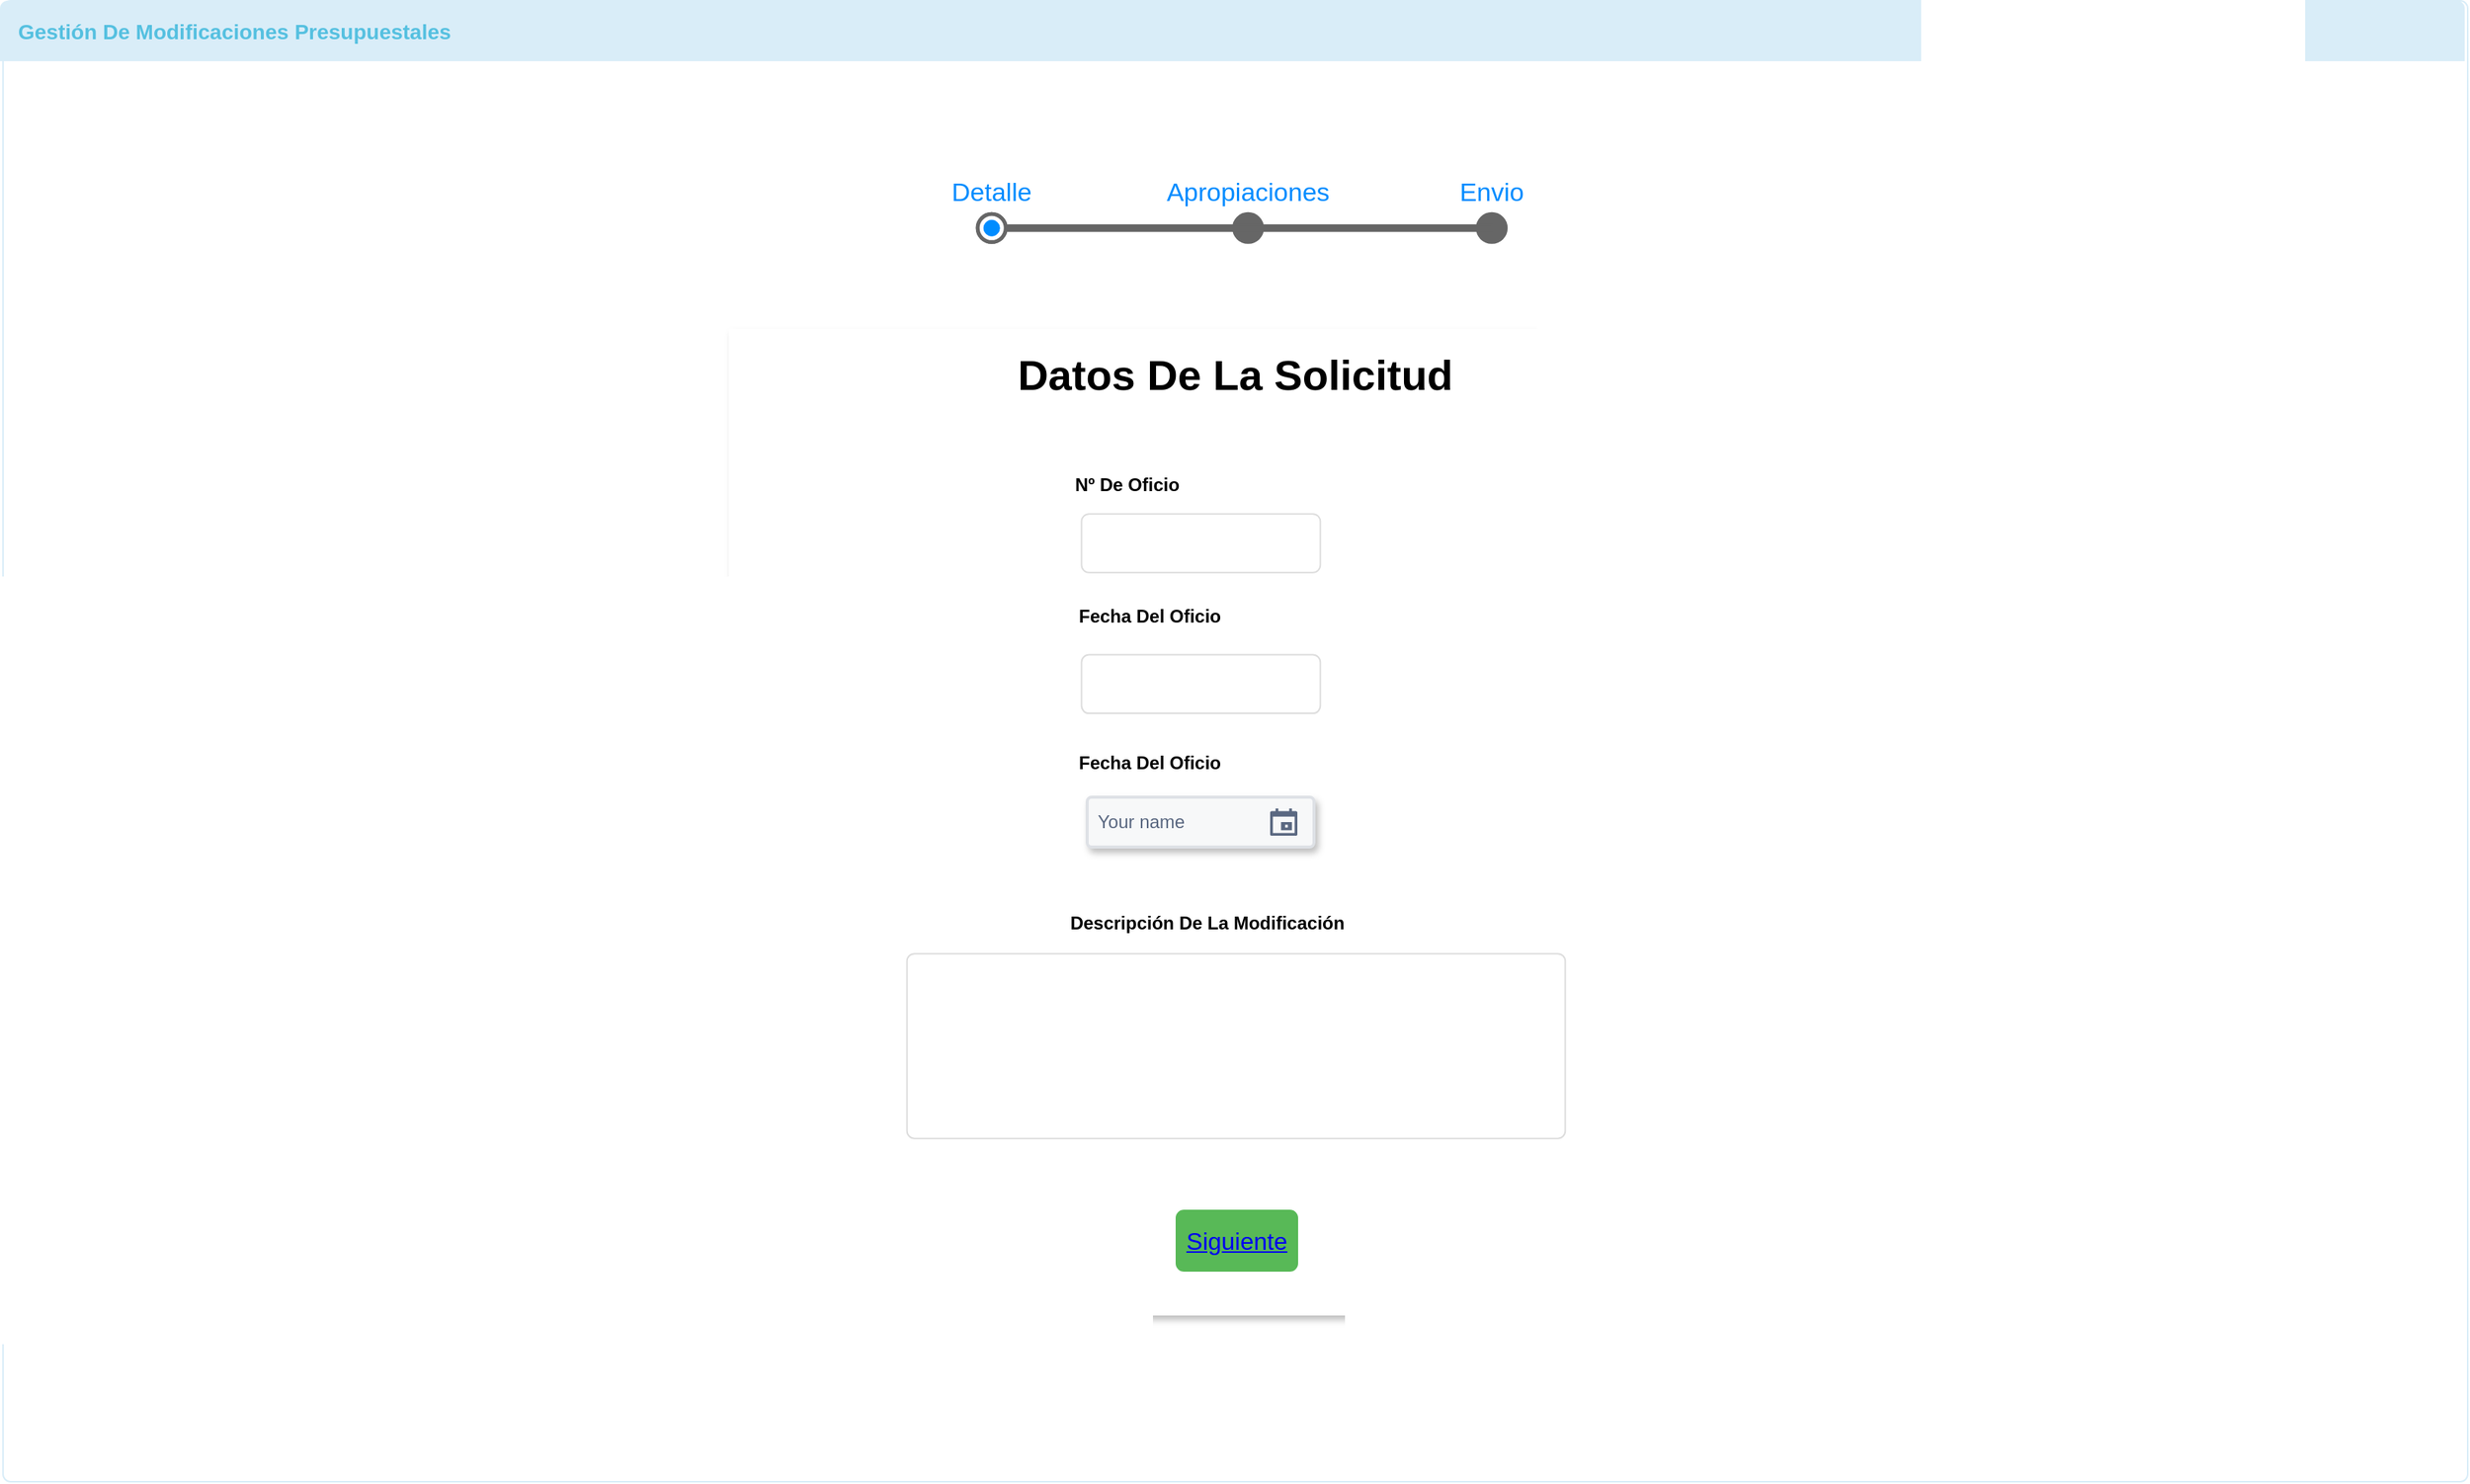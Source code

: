 <mxfile version="11.2.7" type="device" pages="9"><diagram id="sZ23FDWSHhGvsQlPea3y" name="Detalle Solicitud"><mxGraphModel dx="2533" dy="1713" grid="1" gridSize="10" guides="1" tooltips="1" connect="1" arrows="1" fold="1" page="1" pageScale="1" pageWidth="850" pageHeight="1100" math="0" shadow="0"><root><mxCell id="0"/><mxCell id="1" parent="0"/><mxCell id="_o5tObe3bM7lY2jprQ1t-1" value="&lt;span style=&quot;color: rgb(0 , 0 , 0) ; font-family: &amp;#34;helvetica&amp;#34; , &amp;#34;arial&amp;#34; , sans-serif ; font-size: 0px ; white-space: nowrap&quot;&gt;%3CmxGraphModel%3E%3Croot%3E%3CmxCell%20id%3D%220%22%2F%3E%3CmxCell%20id%3D%221%22%20parent%3D%220%22%2F%3E%3CmxCell%20id%3D%222%22%20value%3D%22%22%20style%3D%22rounded%3D0%3BwhiteSpace%3Dwrap%3Bhtml%3D1%3B%22%20vertex%3D%221%22%20parent%3D%221%22%3E%3CmxGeometry%20x%3D%22274.5%22%20y%3D%22-870%22%20width%3D%221000%22%20height%3D%22790%22%20as%3D%22geometry%22%2F%3E%3C%2FmxCell%3E%3CmxCell%20id%3D%223%22%20value%3D%22%22%20style%3D%22html%3D1%3Bshadow%3D0%3Bdashed%3D0%3Bshape%3Dmxgraph.bootstrap.rrect%3BrSize%3D5%3BfillColor%3D%23ffffff%3BstrokeColor%3D%23dddddd%3BfontSize%3D16%3Balign%3Dleft%3BspacingLeft%3D10%3BwhiteSpace%3Dwrap%3B%22%20vertex%3D%221%22%20parent%3D%221%22%3E%3CmxGeometry%20x%3D%22694.5%22%20y%3D%22-734%22%20width%3D%22156%22%20height%3D%2240%22%20as%3D%22geometry%22%2F%3E%3C%2FmxCell%3E%3CmxCell%20id%3D%224%22%20value%3D%22N%C2%BA%20De%20Oficio%22%20style%3D%22text%3Bhtml%3D1%3BstrokeColor%3Dnone%3BfillColor%3Dnone%3Balign%3Dcenter%3BverticalAlign%3Dmiddle%3BwhiteSpace%3Dwrap%3Brounded%3D0%3BfontStyle%3D1%22%20vertex%3D%221%22%20parent%3D%221%22%3E%3CmxGeometry%20x%3D%22684.5%22%20y%3D%22-764%22%20width%3D%2280%22%20height%3D%2220%22%20as%3D%22geometry%22%2F%3E%3C%2FmxCell%3E%3CmxCell%20id%3D%225%22%20value%3D%22Fecha%20Del%20Oficio%22%20style%3D%22text%3Bhtml%3D1%3BstrokeColor%3Dnone%3BfillColor%3Dnone%3Balign%3Dcenter%3BverticalAlign%3Dmiddle%3BwhiteSpace%3Dwrap%3Brounded%3D0%3BfontStyle%3D1%22%20vertex%3D%221%22%20parent%3D%221%22%3E%3CmxGeometry%20x%3D%22684.5%22%20y%3D%22-674%22%20width%3D%22110%22%20height%3D%2220%22%20as%3D%22geometry%22%2F%3E%3C%2FmxCell%3E%3CmxCell%20id%3D%226%22%20value%3D%22Fecha%20Del%20Oficio%22%20style%3D%22text%3Bhtml%3D1%3BstrokeColor%3Dnone%3BfillColor%3Dnone%3Balign%3Dcenter%3BverticalAlign%3Dmiddle%3BwhiteSpace%3Dwrap%3Brounded%3D0%3BfontStyle%3D1%22%20vertex%3D%221%22%20parent%3D%221%22%3E%3CmxGeometry%20x%3D%22684.5%22%20y%3D%22-574%22%20width%3D%22110%22%20height%3D%2220%22%20as%3D%22geometry%22%2F%3E%3C%2FmxCell%3E%3CmxCell%20id%3D%227%22%20value%3D%22%22%20style%3D%22html%3D1%3Bshadow%3D0%3Bdashed%3D0%3Bshape%3Dmxgraph.bootstrap.rrect%3BrSize%3D5%3BfillColor%3D%23ffffff%3BstrokeColor%3D%23dddddd%3BfontSize%3D16%3Balign%3Dleft%3BspacingLeft%3D10%3BwhiteSpace%3Dwrap%3B%22%20vertex%3D%221%22%20parent%3D%221%22%3E%3CmxGeometry%20x%3D%22694.5%22%20y%3D%22-638%22%20width%3D%22156%22%20height%3D%2240%22%20as%3D%22geometry%22%2F%3E%3C%2FmxCell%3E%3CmxCell%20id%3D%228%22%20value%3D%22Descripci%C3%B3n%20De%20La%20Modificaci%C3%B3n%22%20style%3D%22text%3Bhtml%3D1%3BstrokeColor%3Dnone%3BfillColor%3Dnone%3Balign%3Dcenter%3BverticalAlign%3Dmiddle%3BwhiteSpace%3Dwrap%3Brounded%3D0%3BfontStyle%3D1%22%20vertex%3D%221%22%20parent%3D%221%22%3E%3CmxGeometry%20x%3D%22684.5%22%20y%3D%22-558.5%22%20width%3D%22185%22%20height%3D%2220%22%20as%3D%22geometry%22%2F%3E%3C%2FmxCell%3E%3CmxCell%20id%3D%229%22%20value%3D%22%22%20style%3D%22html%3D1%3Bshadow%3D0%3Bdashed%3D0%3Bshape%3Dmxgraph.bootstrap.rrect%3BrSize%3D5%3BfillColor%3D%23ffffff%3BstrokeColor%3D%23dddddd%3BfontSize%3D16%3Balign%3Dleft%3BspacingLeft%3D10%3BwhiteSpace%3Dwrap%3B%22%20vertex%3D%221%22%20parent%3D%221%22%3E%3CmxGeometry%20x%3D%22579.5%22%20y%3D%22-514%22%20width%3D%22430%22%20height%3D%22126%22%20as%3D%22geometry%22%2F%3E%3C%2FmxCell%3E%3CmxCell%20id%3D%2210%22%20value%3D%22%26lt%3Bb%26gt%3B%26lt%3Bfont%20style%3D%26quot%3Bfont-size%3A%2028px%26quot%3B%26gt%3BDatos%20De%20La%20Solicitud%26lt%3B%2Ffont%26gt%3B%26lt%3B%2Fb%26gt%3B%22%20style%3D%22text%3Bhtml%3D1%3BstrokeColor%3Dnone%3BfillColor%3Dnone%3Balign%3Dcenter%3BverticalAlign%3Dmiddle%3BwhiteSpace%3Dwrap%3Brounded%3D0%3B%22%20vertex%3D%221%22%20parent%3D%221%22%3E%3CmxGeometry%20x%3D%22524.5%22%20y%3D%22-844%22%20width%3D%22480%22%20height%3D%2230%22%20as%3D%22geometry%22%2F%3E%3C%2FmxCell%3E%3C%2Froot%3E%3C%2FmxGraphModel%3E&lt;/span&gt;" style="html=1;shadow=0;dashed=0;shape=mxgraph.bootstrap.rrect;align=center;rSize=5;strokeColor=#D9EDF8;fillColor=#ffffff;fontColor=#f0f0f0;spacingTop=30;whiteSpace=wrap;" vertex="1" parent="1"><mxGeometry x="34" y="49.5" width="1630" height="980" as="geometry"/></mxCell><mxCell id="_o5tObe3bM7lY2jprQ1t-2" value="Gestión De Modificaciones Presupuestales&amp;nbsp;" style="html=1;shadow=0;dashed=0;shape=mxgraph.bootstrap.topButton;rSize=5;strokeColor=none;fillColor=#D9EDF8;fontColor=#55C0E0;fontSize=14;fontStyle=1;align=left;spacingLeft=10;whiteSpace=wrap;resizeWidth=1;" vertex="1" parent="_o5tObe3bM7lY2jprQ1t-1"><mxGeometry width="1630" height="40" relative="1" as="geometry"><mxPoint x="-2" as="offset"/></mxGeometry></mxCell><mxCell id="_o5tObe3bM7lY2jprQ1t-31" value="&amp;nbsp; &amp;nbsp; &amp;nbsp; &amp;nbsp; &amp;nbsp; &amp;nbsp; &amp;nbsp; &amp;nbsp; &amp;nbsp; &amp;nbsp;" style="strokeWidth=1;shadow=0;dashed=0;align=center;html=1;shape=mxgraph.mockup.navigation.stepBar;strokeColor=#666666;textColor=#666666;textColor2=#008CFF;mainText=+Detalle,Apropiaciones, Envio;textSize=17;fillColor=#f5f5f5;overflow=fill;fontSize=17;fontColor=#333333;connectable=1;snapToPoint=0;autosize=0;noLabel=0;" vertex="1" parent="_o5tObe3bM7lY2jprQ1t-1"><mxGeometry x="592.267" y="116.436" width="445.466" height="48.515" as="geometry"/></mxCell><mxCell id="_o5tObe3bM7lY2jprQ1t-41" value="" style="rounded=0;whiteSpace=wrap;html=1;strokeColor=none;shadow=1;" vertex="1" parent="_o5tObe3bM7lY2jprQ1t-1"><mxGeometry x="480" y="217" width="670" height="653" as="geometry"/></mxCell><mxCell id="_o5tObe3bM7lY2jprQ1t-42" value="" style="html=1;shadow=0;dashed=0;shape=mxgraph.bootstrap.rrect;rSize=5;fillColor=#ffffff;strokeColor=#dddddd;fontSize=16;align=left;spacingLeft=10;whiteSpace=wrap;" vertex="1" parent="_o5tObe3bM7lY2jprQ1t-1"><mxGeometry x="713.252" y="339.604" width="157.938" height="38.812" as="geometry"/></mxCell><mxCell id="_o5tObe3bM7lY2jprQ1t-43" value="Nº De Oficio" style="text;html=1;strokeColor=none;fillColor=none;align=center;verticalAlign=middle;whiteSpace=wrap;rounded=0;fontStyle=1" vertex="1" parent="_o5tObe3bM7lY2jprQ1t-1"><mxGeometry x="703.127" y="310.495" width="80.994" height="19.406" as="geometry"/></mxCell><mxCell id="_o5tObe3bM7lY2jprQ1t-44" value="Fecha Del Oficio" style="text;html=1;strokeColor=none;fillColor=none;align=center;verticalAlign=middle;whiteSpace=wrap;rounded=0;fontStyle=1" vertex="1" parent="_o5tObe3bM7lY2jprQ1t-1"><mxGeometry x="703.127" y="397.822" width="111.366" height="19.406" as="geometry"/></mxCell><mxCell id="_o5tObe3bM7lY2jprQ1t-45" value="Fecha Del Oficio" style="text;html=1;strokeColor=none;fillColor=none;align=center;verticalAlign=middle;whiteSpace=wrap;rounded=0;fontStyle=1" vertex="1" parent="_o5tObe3bM7lY2jprQ1t-1"><mxGeometry x="703.127" y="494.851" width="111.366" height="19.406" as="geometry"/></mxCell><mxCell id="_o5tObe3bM7lY2jprQ1t-46" value="" style="html=1;shadow=0;dashed=0;shape=mxgraph.bootstrap.rrect;rSize=5;fillColor=#ffffff;strokeColor=#dddddd;fontSize=16;align=left;spacingLeft=10;whiteSpace=wrap;" vertex="1" parent="_o5tObe3bM7lY2jprQ1t-1"><mxGeometry x="713.252" y="432.752" width="157.938" height="38.812" as="geometry"/></mxCell><mxCell id="_o5tObe3bM7lY2jprQ1t-47" value="Descripción De La Modificación" style="text;html=1;strokeColor=none;fillColor=none;align=center;verticalAlign=middle;whiteSpace=wrap;rounded=0;fontStyle=1" vertex="1" parent="_o5tObe3bM7lY2jprQ1t-1"><mxGeometry x="703.127" y="600.391" width="187.298" height="19.406" as="geometry"/></mxCell><mxCell id="_o5tObe3bM7lY2jprQ1t-48" value="" style="html=1;shadow=0;dashed=0;shape=mxgraph.bootstrap.rrect;rSize=5;fillColor=#ffffff;strokeColor=#dddddd;fontSize=16;align=left;spacingLeft=10;whiteSpace=wrap;" vertex="1" parent="_o5tObe3bM7lY2jprQ1t-1"><mxGeometry x="597.823" y="630.569" width="435.342" height="122.257" as="geometry"/></mxCell><mxCell id="_o5tObe3bM7lY2jprQ1t-49" value="&lt;b&gt;&lt;font style=&quot;font-size: 28px&quot;&gt;Datos De La Solicitud&lt;/font&gt;&lt;/b&gt;" style="text;html=1;strokeColor=none;fillColor=none;align=center;verticalAlign=middle;whiteSpace=wrap;rounded=0;" vertex="1" parent="_o5tObe3bM7lY2jprQ1t-1"><mxGeometry x="572.019" y="232.871" width="485.963" height="29.109" as="geometry"/></mxCell><mxCell id="_o5tObe3bM7lY2jprQ1t-110" value="Your name" style="rounded=1;arcSize=9;fillColor=#F7F8F9;align=left;spacingLeft=5;strokeColor=#DEE1E6;html=1;strokeWidth=2;fontColor=#596780;fontSize=12;shadow=1;" vertex="1" parent="_o5tObe3bM7lY2jprQ1t-1"><mxGeometry x="717" y="527" width="150" height="33" as="geometry"/></mxCell><mxCell id="_o5tObe3bM7lY2jprQ1t-111" value="" style="shape=mxgraph.gmdl.calendar;fillColor=#5A6881;strokeColor=none" vertex="1" parent="_o5tObe3bM7lY2jprQ1t-110"><mxGeometry x="1" y="0.5" width="18" height="18" relative="1" as="geometry"><mxPoint x="-29" y="-9" as="offset"/></mxGeometry></mxCell><mxCell id="_o5tObe3bM7lY2jprQ1t-113" value="&lt;a href=&quot;data:page/id,bQaWnmrCuwY2cVPYgqx6&quot;&gt;Siguiente&lt;/a&gt;" style="html=1;shadow=0;dashed=0;shape=mxgraph.bootstrap.rrect;rSize=5;fillColor=#58B957;align=center;strokeColor=#58B957;fontColor=#ffffff;fontSize=16;whiteSpace=wrap;" vertex="1" parent="_o5tObe3bM7lY2jprQ1t-1"><mxGeometry x="776" y="800.5" width="80" height="40" as="geometry"/></mxCell></root></mxGraphModel></diagram><diagram id="bQaWnmrCuwY2cVPYgqx6" name="Datos Apropiaciones"><mxGraphModel dx="2026" dy="1370" grid="1" gridSize="10" guides="1" tooltips="1" connect="1" arrows="1" fold="1" page="1" pageScale="1" pageWidth="850" pageHeight="1100" math="0" shadow="0"><root><mxCell id="ycYa2t6LJYa-5btdL2nE-0"/><mxCell id="ycYa2t6LJYa-5btdL2nE-1" parent="ycYa2t6LJYa-5btdL2nE-0"/><mxCell id="DqYnT--9eOcgv83JDNs5-0" value="&lt;span style=&quot;color: rgb(0 , 0 , 0) ; font-family: &amp;#34;helvetica&amp;#34; , &amp;#34;arial&amp;#34; , sans-serif ; font-size: 0px ; white-space: nowrap&quot;&gt;%3CmxGraphModel%3E%3Croot%3E%3CmxCell%20id%3D%220%22%2F%3E%3CmxCell%20id%3D%221%22%20parent%3D%220%22%2F%3E%3CmxCell%20id%3D%222%22%20value%3D%22%22%20style%3D%22rounded%3D0%3BwhiteSpace%3Dwrap%3Bhtml%3D1%3B%22%20vertex%3D%221%22%20parent%3D%221%22%3E%3CmxGeometry%20x%3D%22274.5%22%20y%3D%22-870%22%20width%3D%221000%22%20height%3D%22790%22%20as%3D%22geometry%22%2F%3E%3C%2FmxCell%3E%3CmxCell%20id%3D%223%22%20value%3D%22%22%20style%3D%22html%3D1%3Bshadow%3D0%3Bdashed%3D0%3Bshape%3Dmxgraph.bootstrap.rrect%3BrSize%3D5%3BfillColor%3D%23ffffff%3BstrokeColor%3D%23dddddd%3BfontSize%3D16%3Balign%3Dleft%3BspacingLeft%3D10%3BwhiteSpace%3Dwrap%3B%22%20vertex%3D%221%22%20parent%3D%221%22%3E%3CmxGeometry%20x%3D%22694.5%22%20y%3D%22-734%22%20width%3D%22156%22%20height%3D%2240%22%20as%3D%22geometry%22%2F%3E%3C%2FmxCell%3E%3CmxCell%20id%3D%224%22%20value%3D%22N%C2%BA%20De%20Oficio%22%20style%3D%22text%3Bhtml%3D1%3BstrokeColor%3Dnone%3BfillColor%3Dnone%3Balign%3Dcenter%3BverticalAlign%3Dmiddle%3BwhiteSpace%3Dwrap%3Brounded%3D0%3BfontStyle%3D1%22%20vertex%3D%221%22%20parent%3D%221%22%3E%3CmxGeometry%20x%3D%22684.5%22%20y%3D%22-764%22%20width%3D%2280%22%20height%3D%2220%22%20as%3D%22geometry%22%2F%3E%3C%2FmxCell%3E%3CmxCell%20id%3D%225%22%20value%3D%22Fecha%20Del%20Oficio%22%20style%3D%22text%3Bhtml%3D1%3BstrokeColor%3Dnone%3BfillColor%3Dnone%3Balign%3Dcenter%3BverticalAlign%3Dmiddle%3BwhiteSpace%3Dwrap%3Brounded%3D0%3BfontStyle%3D1%22%20vertex%3D%221%22%20parent%3D%221%22%3E%3CmxGeometry%20x%3D%22684.5%22%20y%3D%22-674%22%20width%3D%22110%22%20height%3D%2220%22%20as%3D%22geometry%22%2F%3E%3C%2FmxCell%3E%3CmxCell%20id%3D%226%22%20value%3D%22Fecha%20Del%20Oficio%22%20style%3D%22text%3Bhtml%3D1%3BstrokeColor%3Dnone%3BfillColor%3Dnone%3Balign%3Dcenter%3BverticalAlign%3Dmiddle%3BwhiteSpace%3Dwrap%3Brounded%3D0%3BfontStyle%3D1%22%20vertex%3D%221%22%20parent%3D%221%22%3E%3CmxGeometry%20x%3D%22684.5%22%20y%3D%22-574%22%20width%3D%22110%22%20height%3D%2220%22%20as%3D%22geometry%22%2F%3E%3C%2FmxCell%3E%3CmxCell%20id%3D%227%22%20value%3D%22%22%20style%3D%22html%3D1%3Bshadow%3D0%3Bdashed%3D0%3Bshape%3Dmxgraph.bootstrap.rrect%3BrSize%3D5%3BfillColor%3D%23ffffff%3BstrokeColor%3D%23dddddd%3BfontSize%3D16%3Balign%3Dleft%3BspacingLeft%3D10%3BwhiteSpace%3Dwrap%3B%22%20vertex%3D%221%22%20parent%3D%221%22%3E%3CmxGeometry%20x%3D%22694.5%22%20y%3D%22-638%22%20width%3D%22156%22%20height%3D%2240%22%20as%3D%22geometry%22%2F%3E%3C%2FmxCell%3E%3CmxCell%20id%3D%228%22%20value%3D%22Descripci%C3%B3n%20De%20La%20Modificaci%C3%B3n%22%20style%3D%22text%3Bhtml%3D1%3BstrokeColor%3Dnone%3BfillColor%3Dnone%3Balign%3Dcenter%3BverticalAlign%3Dmiddle%3BwhiteSpace%3Dwrap%3Brounded%3D0%3BfontStyle%3D1%22%20vertex%3D%221%22%20parent%3D%221%22%3E%3CmxGeometry%20x%3D%22684.5%22%20y%3D%22-558.5%22%20width%3D%22185%22%20height%3D%2220%22%20as%3D%22geometry%22%2F%3E%3C%2FmxCell%3E%3CmxCell%20id%3D%229%22%20value%3D%22%22%20style%3D%22html%3D1%3Bshadow%3D0%3Bdashed%3D0%3Bshape%3Dmxgraph.bootstrap.rrect%3BrSize%3D5%3BfillColor%3D%23ffffff%3BstrokeColor%3D%23dddddd%3BfontSize%3D16%3Balign%3Dleft%3BspacingLeft%3D10%3BwhiteSpace%3Dwrap%3B%22%20vertex%3D%221%22%20parent%3D%221%22%3E%3CmxGeometry%20x%3D%22579.5%22%20y%3D%22-514%22%20width%3D%22430%22%20height%3D%22126%22%20as%3D%22geometry%22%2F%3E%3C%2FmxCell%3E%3CmxCell%20id%3D%2210%22%20value%3D%22%26lt%3Bb%26gt%3B%26lt%3Bfont%20style%3D%26quot%3Bfont-size%3A%2028px%26quot%3B%26gt%3BDatos%20De%20La%20Solicitud%26lt%3B%2Ffont%26gt%3B%26lt%3B%2Fb%26gt%3B%22%20style%3D%22text%3Bhtml%3D1%3BstrokeColor%3Dnone%3BfillColor%3Dnone%3Balign%3Dcenter%3BverticalAlign%3Dmiddle%3BwhiteSpace%3Dwrap%3Brounded%3D0%3B%22%20vertex%3D%221%22%20parent%3D%221%22%3E%3CmxGeometry%20x%3D%22524.5%22%20y%3D%22-844%22%20width%3D%22480%22%20height%3D%2230%22%20as%3D%22geometry%22%2F%3E%3C%2FmxCell%3E%3C%2Froot%3E%3C%2FmxGraphModel%3E&lt;/span&gt;" style="html=1;shadow=0;dashed=0;shape=mxgraph.bootstrap.rrect;align=center;rSize=5;strokeColor=#D9EDF8;fillColor=#ffffff;fontColor=#f0f0f0;spacingTop=30;whiteSpace=wrap;" vertex="1" parent="ycYa2t6LJYa-5btdL2nE-1"><mxGeometry x="33.5" y="49.5" width="1700" height="980" as="geometry"/></mxCell><mxCell id="DqYnT--9eOcgv83JDNs5-1" value="Gestión De Modificaciones Presupuestales&amp;nbsp;" style="html=1;shadow=0;dashed=0;shape=mxgraph.bootstrap.topButton;rSize=5;strokeColor=none;fillColor=#D9EDF8;fontColor=#55C0E0;fontSize=14;fontStyle=1;align=left;spacingLeft=10;whiteSpace=wrap;resizeWidth=1;" vertex="1" parent="DqYnT--9eOcgv83JDNs5-0"><mxGeometry width="1630" height="40" relative="1" as="geometry"><mxPoint as="offset"/></mxGeometry></mxCell><mxCell id="DqYnT--9eOcgv83JDNs5-2" value="&amp;nbsp; &amp;nbsp; &amp;nbsp; &amp;nbsp; &amp;nbsp; &amp;nbsp; &amp;nbsp; &amp;nbsp; &amp;nbsp; &amp;nbsp;" style="strokeWidth=1;shadow=0;dashed=0;align=center;html=1;shape=mxgraph.mockup.navigation.stepBar;strokeColor=#666666;textColor=#666666;textColor2=#008CFF;mainText=Detalle,+Apropiaciones, Envio;textSize=17;fillColor=#f5f5f5;overflow=fill;fontSize=17;fontColor=#333333;connectable=1;snapToPoint=0;autosize=0;noLabel=0;" vertex="1" parent="DqYnT--9eOcgv83JDNs5-0"><mxGeometry x="592.267" y="116.436" width="445.466" height="48.515" as="geometry"/></mxCell><mxCell id="3XTBcLUDcDYJ3IBDnvjV-1" value="" style="edgeStyle=orthogonalEdgeStyle;rounded=0;orthogonalLoop=1;jettySize=auto;html=1;fontSize=21;" edge="1" parent="DqYnT--9eOcgv83JDNs5-0" source="DqYnT--9eOcgv83JDNs5-3" target="3XTBcLUDcDYJ3IBDnvjV-0"><mxGeometry relative="1" as="geometry"/></mxCell><mxCell id="DqYnT--9eOcgv83JDNs5-3" value="" style="rounded=0;whiteSpace=wrap;html=1;strokeColor=none;shadow=1;" vertex="1" parent="DqYnT--9eOcgv83JDNs5-0"><mxGeometry x="190" y="217" width="1280" height="733" as="geometry"/></mxCell><mxCell id="3XTBcLUDcDYJ3IBDnvjV-0" value="" style="rounded=0;whiteSpace=wrap;html=1;strokeColor=none;shadow=1;" vertex="1" parent="DqYnT--9eOcgv83JDNs5-0"><mxGeometry x="190" y="1030" width="1280" height="733" as="geometry"/></mxCell><mxCell id="DqYnT--9eOcgv83JDNs5-11" value="&lt;b&gt;&lt;font style=&quot;font-size: 28px&quot;&gt;Datos De Las Modificaciones Que Desea Realizar&lt;/font&gt;&lt;/b&gt;" style="text;html=1;strokeColor=none;fillColor=none;align=center;verticalAlign=middle;whiteSpace=wrap;rounded=0;" vertex="1" parent="DqYnT--9eOcgv83JDNs5-0"><mxGeometry x="470" y="233" width="680" height="57" as="geometry"/></mxCell><mxCell id="DqYnT--9eOcgv83JDNs5-14" value="&lt;a href=&quot;data:page/id,-bgIo2IPN1-bJ0D2vkbx&quot;&gt;Siguiente&lt;/a&gt;" style="html=1;shadow=0;dashed=0;shape=mxgraph.bootstrap.rrect;rSize=5;fillColor=#58B957;align=center;strokeColor=#58B957;fontColor=#ffffff;fontSize=16;whiteSpace=wrap;" vertex="1" parent="DqYnT--9eOcgv83JDNs5-0"><mxGeometry x="779.5" y="880.5" width="80" height="40" as="geometry"/></mxCell><mxCell id="4V3upMWqFgy313e6BRUR-11" value="" style="strokeWidth=1;shadow=0;dashed=0;align=center;html=1;shape=mxgraph.mockup.containers.marginRect2;rectMarginTop=32;strokeColor=#666666;fillColor=#ffffff;gradientColor=none;" vertex="1" parent="DqYnT--9eOcgv83JDNs5-0"><mxGeometry x="240" y="290" width="1150" height="550" as="geometry"/></mxCell><mxCell id="4V3upMWqFgy313e6BRUR-45" value="" style="rounded=0;whiteSpace=wrap;html=1;shadow=1;strokeColor=none;" vertex="1" parent="4V3upMWqFgy313e6BRUR-11"><mxGeometry x="40" y="70" width="570" height="420" as="geometry"/></mxCell><mxCell id="4V3upMWqFgy313e6BRUR-6" value="&lt;span style=&quot;font-family: &amp;#34;helvetica&amp;#34; , &amp;#34;arial&amp;#34; , sans-serif ; font-size: 0px&quot;&gt;%3CmxGraphModel%3E%3Croot%3E%3CmxCell%20id%3D%220%22%2F%3E%3CmxCell%20id%3D%221%22%20parent%3D%220%22%2F%3E%3CmxCell%20id%3D%222%22%20value%3D%22%22%20style%3D%22html%3D1%3Bshadow%3D0%3Bdashed%3D0%3Bshape%3Dmxgraph.bootstrap.rrect%3BrSize%3D5%3BfillColor%3D%23ffffff%3BstrokeColor%3D%23dddddd%3BfontSize%3D16%3Balign%3Dleft%3BspacingLeft%3D10%3BwhiteSpace%3Dwrap%3B%22%20vertex%3D%221%22%20parent%3D%221%22%3E%3CmxGeometry%20x%3D%22747.252%22%20y%3D%22389.104%22%20width%3D%22157.938%22%20height%3D%2238.812%22%20as%3D%22geometry%22%2F%3E%3C%2FmxCell%3E%3C%2Froot%3E%3C%2FmxGraphModel%3E&lt;/span&gt;" style="html=1;shadow=0;dashed=0;shape=mxgraph.bootstrap.rrect;rSize=5;fillColor=#ffffff;strokeColor=#dddddd;fontSize=16;align=left;spacingLeft=10;whiteSpace=wrap;" vertex="1" parent="4V3upMWqFgy313e6BRUR-11"><mxGeometry x="125.102" y="295.188" width="244.375" height="18.047" as="geometry"/></mxCell><mxCell id="4V3upMWqFgy313e6BRUR-0" value="&lt;span style=&quot;font-family: &amp;#34;helvetica&amp;#34; , &amp;#34;arial&amp;#34; , sans-serif ; font-size: 0px&quot;&gt;%3CmxGraphModel%3E%3Croot%3E%3CmxCell%20id%3D%220%22%2F%3E%3CmxCell%20id%3D%221%22%20parent%3D%220%22%2F%3E%3CmxCell%20id%3D%222%22%20value%3D%22%22%20style%3D%22html%3D1%3Bshadow%3D0%3Bdashed%3D0%3Bshape%3Dmxgraph.bootstrap.rrect%3BrSize%3D5%3BfillColor%3D%23ffffff%3BstrokeColor%3D%23dddddd%3BfontSize%3D16%3Balign%3Dleft%3BspacingLeft%3D10%3BwhiteSpace%3Dwrap%3B%22%20vertex%3D%221%22%20parent%3D%221%22%3E%3CmxGeometry%20x%3D%22747.252%22%20y%3D%22389.104%22%20width%3D%22157.938%22%20height%3D%2238.812%22%20as%3D%22geometry%22%2F%3E%3C%2FmxCell%3E%3C%2Froot%3E%3C%2FmxGraphModel%3E&lt;/span&gt;" style="html=1;shadow=0;dashed=0;shape=mxgraph.bootstrap.rrect;rSize=5;fillColor=#ffffff;strokeColor=#dddddd;fontSize=16;align=left;spacingLeft=10;whiteSpace=wrap;" vertex="1" parent="4V3upMWqFgy313e6BRUR-11"><mxGeometry x="123.207" y="210.588" width="245.333" height="17.742" as="geometry"/></mxCell><mxCell id="4V3upMWqFgy313e6BRUR-12" value="Registro" style="strokeColor=#6c8ebf;fillColor=#dae8fc;strokeWidth=1;shadow=0;dashed=0;align=center;html=1;shape=mxgraph.mockup.containers.rrect;rSize=0;fontSize=17;" vertex="1" parent="4V3upMWqFgy313e6BRUR-11"><mxGeometry width="70" height="25" relative="1" as="geometry"><mxPoint x="10" as="offset"/></mxGeometry></mxCell><mxCell id="4V3upMWqFgy313e6BRUR-13" value="&lt;a href=&quot;data:page/id,sKfGIWS58Lej2O1hAkEc&quot;&gt;Resumen&lt;/a&gt;" style="strokeWidth=1;shadow=0;dashed=0;align=center;html=1;shape=mxgraph.mockup.containers.rrect;rSize=0;fontSize=17;" vertex="1" parent="4V3upMWqFgy313e6BRUR-11"><mxGeometry width="80" height="25" relative="1" as="geometry"><mxPoint x="85" as="offset"/></mxGeometry></mxCell><mxCell id="4V3upMWqFgy313e6BRUR-15" value="" style="strokeWidth=1;shadow=0;dashed=0;align=center;html=1;shape=mxgraph.mockup.containers.topButton;rSize=5;strokeColor=#6c8ebf;fillColor=#dae8fc;resizeWidth=1;movable=0;deletable=1;" vertex="1" parent="4V3upMWqFgy313e6BRUR-11"><mxGeometry width="1150" height="7" relative="1" as="geometry"><mxPoint y="25" as="offset"/></mxGeometry></mxCell><mxCell id="4V3upMWqFgy313e6BRUR-16" value="Tipo De Modificación:" style="text;html=1;strokeColor=none;fillColor=none;align=center;verticalAlign=middle;whiteSpace=wrap;rounded=0;fontStyle=1" vertex="1" parent="4V3upMWqFgy313e6BRUR-11"><mxGeometry x="125" y="133" width="130" height="17" as="geometry"/></mxCell><mxCell id="4V3upMWqFgy313e6BRUR-17" value="Seleccione" style="html=1;shadow=0;dashed=0;shape=mxgraph.bootstrap.rrect;fontSize=12;rSize=5;strokeColor=#dddddd;spacingRight=10;perimeter=none;whiteSpace=wrap;fillColor=#ffffff;align=center;" vertex="1" parent="4V3upMWqFgy313e6BRUR-11"><mxGeometry x="123" y="156" width="449" height="20" as="geometry"/></mxCell><mxCell id="4V3upMWqFgy313e6BRUR-18" value="" style="shape=triangle;direction=south;fillColor=#000000;strokeColor=none;perimeter=none;" vertex="1" parent="4V3upMWqFgy313e6BRUR-17"><mxGeometry x="1" y="0.5" width="10" height="5" relative="1" as="geometry"><mxPoint x="-20" y="-2.5" as="offset"/></mxGeometry></mxCell><mxCell id="4V3upMWqFgy313e6BRUR-19" value="Cuenta Crédito:" style="text;html=1;strokeColor=none;fillColor=none;align=center;verticalAlign=middle;whiteSpace=wrap;rounded=0;fontStyle=1" vertex="1" parent="4V3upMWqFgy313e6BRUR-11"><mxGeometry x="125" y="191" width="98" height="17" as="geometry"/></mxCell><mxCell id="4V3upMWqFgy313e6BRUR-20" value="seleccionar&lt;br&gt;" style="html=1;shadow=0;dashed=0;shape=mxgraph.bootstrap.rrect;rSize=5;fillColor=#3D8BCD;align=center;strokeColor=#3D8BCD;fontColor=#ffffff;fontSize=16;whiteSpace=wrap;" vertex="1" parent="4V3upMWqFgy313e6BRUR-11"><mxGeometry x="396.846" y="207.04" width="144.133" height="18.629" as="geometry"/></mxCell><mxCell id="4V3upMWqFgy313e6BRUR-21" value="NOMBRE-RUBRO / CÓDIGO" style="text;html=1;strokeColor=none;fillColor=none;align=center;verticalAlign=middle;whiteSpace=wrap;rounded=0;shadow=1;" vertex="1" parent="4V3upMWqFgy313e6BRUR-11"><mxGeometry x="155" y="208" width="162" height="23" as="geometry"/></mxCell><mxCell id="4V3upMWqFgy313e6BRUR-22" value="Cuenta Contra Crédito:" style="text;html=1;strokeColor=none;fillColor=none;align=center;verticalAlign=middle;whiteSpace=wrap;rounded=0;fontStyle=1" vertex="1" parent="4V3upMWqFgy313e6BRUR-11"><mxGeometry x="123" y="275" width="146" height="17" as="geometry"/></mxCell><mxCell id="4V3upMWqFgy313e6BRUR-23" value="seleccionar&lt;br&gt;" style="html=1;shadow=0;dashed=0;shape=mxgraph.bootstrap.rrect;rSize=5;fillColor=#3D8BCD;align=center;strokeColor=#3D8BCD;fontColor=#ffffff;fontSize=16;whiteSpace=wrap;" vertex="1" parent="4V3upMWqFgy313e6BRUR-11"><mxGeometry x="395" y="295" width="145" height="19" as="geometry"/></mxCell><mxCell id="4V3upMWqFgy313e6BRUR-24" value="NOMBRE-RUBRO / CÓDIGO" style="text;html=1;strokeColor=none;fillColor=none;align=center;verticalAlign=middle;whiteSpace=wrap;rounded=0;shadow=1;" vertex="1" parent="4V3upMWqFgy313e6BRUR-11"><mxGeometry x="151.5" y="294.5" width="169" height="18" as="geometry"/></mxCell><mxCell id="4V3upMWqFgy313e6BRUR-25" value="Saldo: &lt;span style=&quot;font-weight: normal&quot;&gt;$ XXXX&lt;/span&gt;" style="text;html=1;strokeColor=none;fillColor=none;align=center;verticalAlign=middle;whiteSpace=wrap;rounded=0;fontStyle=1" vertex="1" parent="4V3upMWqFgy313e6BRUR-11"><mxGeometry x="125" y="236" width="86" height="17" as="geometry"/></mxCell><mxCell id="4V3upMWqFgy313e6BRUR-26" value="Saldo: &lt;span style=&quot;font-weight: normal&quot;&gt;$ XXXX&lt;/span&gt;" style="text;html=1;strokeColor=none;fillColor=none;align=center;verticalAlign=middle;whiteSpace=wrap;rounded=0;fontStyle=1" vertex="1" parent="4V3upMWqFgy313e6BRUR-11"><mxGeometry x="129" y="327" width="90" height="17" as="geometry"/></mxCell><mxCell id="Xgt37g726TnssubY2RSi-0" value="" style="html=1;shadow=0;dashed=0;shape=mxgraph.bootstrap.rrect;rSize=5;fillColor=#ffffff;strokeColor=#dddddd;fontSize=16;align=left;spacingLeft=10;whiteSpace=wrap;" vertex="1" parent="4V3upMWqFgy313e6BRUR-11"><mxGeometry x="129" y="403.5" width="158" height="22" as="geometry"/></mxCell><mxCell id="Xgt37g726TnssubY2RSi-1" value="Valor Del Movimiento:" style="text;html=1;strokeColor=none;fillColor=none;align=center;verticalAlign=middle;whiteSpace=wrap;rounded=0;fontStyle=1" vertex="1" parent="4V3upMWqFgy313e6BRUR-11"><mxGeometry x="125" y="373.5" width="136" height="19" as="geometry"/></mxCell><mxCell id="Xgt37g726TnssubY2RSi-6" value="" style="rounded=0;whiteSpace=wrap;html=1;shadow=1;strokeColor=none;" vertex="1" parent="4V3upMWqFgy313e6BRUR-11"><mxGeometry x="620" y="73" width="511" height="417" as="geometry"/></mxCell><mxCell id="Xgt37g726TnssubY2RSi-7" value="Agregar" style="html=1;shadow=0;dashed=0;shape=mxgraph.bootstrap.rrect;rSize=5;fillColor=#58B957;align=center;strokeColor=#58B957;fontColor=#ffffff;fontSize=16;whiteSpace=wrap;" vertex="1" parent="4V3upMWqFgy313e6BRUR-11"><mxGeometry x="287" y="450" width="80" height="31" as="geometry"/></mxCell><mxCell id="Xgt37g726TnssubY2RSi-9" value="&lt;span style=&quot;font-size: 23px ; text-align: left ; white-space: nowrap&quot;&gt;Árbol de Apropiaciones&lt;/span&gt;" style="text;html=1;strokeColor=none;fillColor=none;align=center;verticalAlign=middle;whiteSpace=wrap;rounded=0;shadow=1;" vertex="1" parent="4V3upMWqFgy313e6BRUR-11"><mxGeometry x="637" y="91" width="264" height="20" as="geometry"/></mxCell><mxCell id="Xgt37g726TnssubY2RSi-12" value="" style="html=1;shadow=0;dashed=0;shape=partialRectangle;top=0;bottom=0;right=0;left=0;strokeColor=#dddddd;fillColor=#ffffff;align=left;" vertex="1" parent="4V3upMWqFgy313e6BRUR-11"><mxGeometry x="650.389" y="215" width="450" height="160" as="geometry"/></mxCell><mxCell id="Xgt37g726TnssubY2RSi-13" value="" style="html=1;shadow=0;dashed=0;shape=mxgraph.bootstrap.horLines;strokeColor=inherit;fillColor=#000000;fillOpacity=3;resizeWidth=1;" vertex="1" parent="Xgt37g726TnssubY2RSi-12"><mxGeometry width="450" height="40" relative="1" as="geometry"/></mxCell><mxCell id="Xgt37g726TnssubY2RSi-14" value="Código" style="html=1;shadow=0;dashed=0;shape=mxgraph.bootstrap.rect;strokeColor=none;fillColor=none;fontSize=14;fontStyle=1;align=left;whiteSpace=wrap;resizeHeight=1;" vertex="1" parent="Xgt37g726TnssubY2RSi-13"><mxGeometry width="160" height="40" relative="1" as="geometry"><mxPoint as="offset"/></mxGeometry></mxCell><mxCell id="Xgt37g726TnssubY2RSi-15" value="Nombre" style="html=1;shadow=0;dashed=0;shape=mxgraph.bootstrap.rect;strokeColor=none;fillColor=none;fontSize=14;fontStyle=1;align=left;whiteSpace=wrap;resizeHeight=1;" vertex="1" parent="Xgt37g726TnssubY2RSi-13"><mxGeometry width="210" height="40" relative="1" as="geometry"><mxPoint x="170" as="offset"/></mxGeometry></mxCell><mxCell id="Xgt37g726TnssubY2RSi-16" value="" style="strokeColor=inherit;fillColor=inherit;gradientColor=inherit;html=1;shadow=0;dashed=0;shape=mxgraph.bootstrap.horLines;resizeWidth=1;" vertex="1" parent="Xgt37g726TnssubY2RSi-12"><mxGeometry width="450" height="131" relative="1" as="geometry"><mxPoint y="40" as="offset"/></mxGeometry></mxCell><mxCell id="Xgt37g726TnssubY2RSi-17" value="1" style="html=1;shadow=0;dashed=0;shape=mxgraph.bootstrap.rect;strokeColor=none;fillColor=none;fontSize=14;align=left;whiteSpace=wrap;resizeHeight=1;" vertex="1" parent="Xgt37g726TnssubY2RSi-16"><mxGeometry width="190" height="40" relative="1" as="geometry"><mxPoint x="40" as="offset"/></mxGeometry></mxCell><mxCell id="Xgt37g726TnssubY2RSi-18" value="INGRESOS" style="html=1;shadow=0;dashed=0;shape=mxgraph.bootstrap.rect;strokeColor=none;fillColor=none;fontSize=14;align=left;whiteSpace=wrap;resizeHeight=1;" vertex="1" parent="Xgt37g726TnssubY2RSi-16"><mxGeometry width="210" height="40" relative="1" as="geometry"><mxPoint x="170" as="offset"/></mxGeometry></mxCell><UserObject label="" link="data:page/id,TZSs69dxCzwP1JRn1y25" id="Xgt37g726TnssubY2RSi-19"><mxCell style="html=1;verticalLabelPosition=bottom;labelBackgroundColor=#ffffff;verticalAlign=top;shadow=0;dashed=0;strokeWidth=2;shape=mxgraph.ios7.misc.right;strokeColor=#0080f0;fillColor=#ffffff;align=left;" vertex="1" parent="Xgt37g726TnssubY2RSi-16"><mxGeometry x="15" y="19" width="6" height="12" as="geometry"/></mxCell></UserObject><mxCell id="Xgt37g726TnssubY2RSi-20" value="" style="strokeColor=inherit;fillColor=inherit;gradientColor=inherit;html=1;shadow=0;dashed=0;shape=mxgraph.bootstrap.horLines;resizeWidth=1;" vertex="1" parent="Xgt37g726TnssubY2RSi-12"><mxGeometry width="450" height="40" relative="1" as="geometry"><mxPoint y="80" as="offset"/></mxGeometry></mxCell><mxCell id="Xgt37g726TnssubY2RSi-21" value="2" style="html=1;shadow=0;dashed=0;shape=mxgraph.bootstrap.rect;strokeColor=none;fillColor=none;fontSize=14;align=left;whiteSpace=wrap;resizeHeight=1;" vertex="1" parent="Xgt37g726TnssubY2RSi-20"><mxGeometry width="190" height="40" relative="1" as="geometry"><mxPoint x="40" as="offset"/></mxGeometry></mxCell><mxCell id="Xgt37g726TnssubY2RSi-22" value="EGRESOS" style="html=1;shadow=0;dashed=0;shape=mxgraph.bootstrap.rect;strokeColor=none;fillColor=none;fontSize=14;align=left;whiteSpace=wrap;resizeHeight=1;" vertex="1" parent="Xgt37g726TnssubY2RSi-20"><mxGeometry width="210" height="40" relative="1" as="geometry"><mxPoint x="170" as="offset"/></mxGeometry></mxCell><mxCell id="Xgt37g726TnssubY2RSi-23" value="" style="html=1;verticalLabelPosition=bottom;labelBackgroundColor=#ffffff;verticalAlign=top;shadow=0;dashed=0;strokeWidth=2;shape=mxgraph.ios7.misc.right;strokeColor=#0080f0;fillColor=#ffffff;align=left;" vertex="1" parent="Xgt37g726TnssubY2RSi-20"><mxGeometry x="15" y="18" width="6" height="12" as="geometry"/></mxCell><mxCell id="Xgt37g726TnssubY2RSi-24" value="" style="strokeColor=inherit;fillColor=inherit;gradientColor=inherit;html=1;shadow=0;dashed=0;shape=mxgraph.bootstrap.horLines;resizeWidth=1;" vertex="1" parent="Xgt37g726TnssubY2RSi-12"><mxGeometry width="450" height="40" relative="1" as="geometry"><mxPoint y="120" as="offset"/></mxGeometry></mxCell><mxCell id="Xgt37g726TnssubY2RSi-25" value="3" style="html=1;shadow=0;dashed=0;shape=mxgraph.bootstrap.rect;strokeColor=none;fillColor=none;fontSize=14;align=left;whiteSpace=wrap;resizeHeight=1;" vertex="1" parent="Xgt37g726TnssubY2RSi-24"><mxGeometry width="190" height="40" relative="1" as="geometry"><mxPoint x="40" as="offset"/></mxGeometry></mxCell><mxCell id="Xgt37g726TnssubY2RSi-26" value="OTROS" style="html=1;shadow=0;dashed=0;shape=mxgraph.bootstrap.rect;strokeColor=none;fillColor=none;fontSize=14;align=left;whiteSpace=wrap;resizeHeight=1;" vertex="1" parent="Xgt37g726TnssubY2RSi-24"><mxGeometry width="210" height="40" relative="1" as="geometry"><mxPoint x="170" as="offset"/></mxGeometry></mxCell><mxCell id="Xgt37g726TnssubY2RSi-27" value="" style="html=1;verticalLabelPosition=bottom;labelBackgroundColor=#ffffff;verticalAlign=top;shadow=0;dashed=0;strokeWidth=2;shape=mxgraph.ios7.misc.right;strokeColor=#0080f0;fillColor=#ffffff;align=left;" vertex="1" parent="Xgt37g726TnssubY2RSi-24"><mxGeometry x="15" y="17" width="6" height="12" as="geometry"/></mxCell><mxCell id="5WzZF0Gg_rjtdhtV_H29-0" value="" style="verticalLabelPosition=bottom;shadow=0;dashed=0;align=center;html=1;verticalAlign=top;strokeWidth=1;shape=mxgraph.mockup.markup.curlyBrace;strokeColor=#FF0000;fontSize=21;" vertex="1" parent="DqYnT--9eOcgv83JDNs5-0"><mxGeometry x="319.5" y="261.5" width="100" height="20" as="geometry"/></mxCell><mxCell id="5WzZF0Gg_rjtdhtV_H29-1" value="&lt;font style=&quot;font-size: 9px&quot; color=&quot;#999999&quot;&gt;Esta Pestaña solo debe ser mostrada cuando se agregue un movimiento&amp;nbsp;&lt;/font&gt;" style="text;html=1;strokeColor=none;fillColor=none;align=center;verticalAlign=middle;whiteSpace=wrap;rounded=0;shadow=1;fontSize=21;" vertex="1" parent="DqYnT--9eOcgv83JDNs5-0"><mxGeometry x="219.5" y="223" width="300" height="20" as="geometry"/></mxCell><mxCell id="eNBxYig1xmoSRvu0_jtN-0" value="" style="labelPosition=right;align=left;strokeWidth=1;shape=mxgraph.mockup.markup.curlyBrace;html=1;shadow=0;dashed=0;strokeColor=#FF0000;direction=north;fontSize=21;rotation=180;" vertex="1" parent="DqYnT--9eOcgv83JDNs5-0"><mxGeometry x="1406.5" y="532" width="20" height="100" as="geometry"/></mxCell><mxCell id="eNBxYig1xmoSRvu0_jtN-1" value="&lt;font style=&quot;font-size: 9px&quot; color=&quot;#808080&quot;&gt;El Arbol de Apropiaciones solo se mostrara cuando se seleccione una cuenta. Una vez seleccionada se debe ocultar&lt;/font&gt;" style="text;html=1;strokeColor=none;fillColor=none;align=center;verticalAlign=middle;whiteSpace=wrap;rounded=0;shadow=1;fontSize=21;" vertex="1" parent="DqYnT--9eOcgv83JDNs5-0"><mxGeometry x="1426" y="566" width="274" height="14" as="geometry"/></mxCell></root></mxGraphModel></diagram><diagram name="Resumen Apropiaciones" id="sKfGIWS58Lej2O1hAkEc"><mxGraphModel dx="2026" dy="1370" grid="1" gridSize="10" guides="1" tooltips="1" connect="1" arrows="1" fold="1" page="1" pageScale="1" pageWidth="850" pageHeight="1100" math="0" shadow="0"><root><mxCell id="bQADb4eC2d2zYB5II5no-0"/><mxCell id="bQADb4eC2d2zYB5II5no-1" parent="bQADb4eC2d2zYB5II5no-0"/><mxCell id="bQADb4eC2d2zYB5II5no-2" value="&lt;span style=&quot;color: rgb(0 , 0 , 0) ; font-family: &amp;#34;helvetica&amp;#34; , &amp;#34;arial&amp;#34; , sans-serif ; font-size: 0px ; white-space: nowrap&quot;&gt;%3CmxGraphModel%3E%3Croot%3E%3CmxCell%20id%3D%220%22%2F%3E%3CmxCell%20id%3D%221%22%20parent%3D%220%22%2F%3E%3CmxCell%20id%3D%222%22%20value%3D%22%22%20style%3D%22rounded%3D0%3BwhiteSpace%3Dwrap%3Bhtml%3D1%3B%22%20vertex%3D%221%22%20parent%3D%221%22%3E%3CmxGeometry%20x%3D%22274.5%22%20y%3D%22-870%22%20width%3D%221000%22%20height%3D%22790%22%20as%3D%22geometry%22%2F%3E%3C%2FmxCell%3E%3CmxCell%20id%3D%223%22%20value%3D%22%22%20style%3D%22html%3D1%3Bshadow%3D0%3Bdashed%3D0%3Bshape%3Dmxgraph.bootstrap.rrect%3BrSize%3D5%3BfillColor%3D%23ffffff%3BstrokeColor%3D%23dddddd%3BfontSize%3D16%3Balign%3Dleft%3BspacingLeft%3D10%3BwhiteSpace%3Dwrap%3B%22%20vertex%3D%221%22%20parent%3D%221%22%3E%3CmxGeometry%20x%3D%22694.5%22%20y%3D%22-734%22%20width%3D%22156%22%20height%3D%2240%22%20as%3D%22geometry%22%2F%3E%3C%2FmxCell%3E%3CmxCell%20id%3D%224%22%20value%3D%22N%C2%BA%20De%20Oficio%22%20style%3D%22text%3Bhtml%3D1%3BstrokeColor%3Dnone%3BfillColor%3Dnone%3Balign%3Dcenter%3BverticalAlign%3Dmiddle%3BwhiteSpace%3Dwrap%3Brounded%3D0%3BfontStyle%3D1%22%20vertex%3D%221%22%20parent%3D%221%22%3E%3CmxGeometry%20x%3D%22684.5%22%20y%3D%22-764%22%20width%3D%2280%22%20height%3D%2220%22%20as%3D%22geometry%22%2F%3E%3C%2FmxCell%3E%3CmxCell%20id%3D%225%22%20value%3D%22Fecha%20Del%20Oficio%22%20style%3D%22text%3Bhtml%3D1%3BstrokeColor%3Dnone%3BfillColor%3Dnone%3Balign%3Dcenter%3BverticalAlign%3Dmiddle%3BwhiteSpace%3Dwrap%3Brounded%3D0%3BfontStyle%3D1%22%20vertex%3D%221%22%20parent%3D%221%22%3E%3CmxGeometry%20x%3D%22684.5%22%20y%3D%22-674%22%20width%3D%22110%22%20height%3D%2220%22%20as%3D%22geometry%22%2F%3E%3C%2FmxCell%3E%3CmxCell%20id%3D%226%22%20value%3D%22Fecha%20Del%20Oficio%22%20style%3D%22text%3Bhtml%3D1%3BstrokeColor%3Dnone%3BfillColor%3Dnone%3Balign%3Dcenter%3BverticalAlign%3Dmiddle%3BwhiteSpace%3Dwrap%3Brounded%3D0%3BfontStyle%3D1%22%20vertex%3D%221%22%20parent%3D%221%22%3E%3CmxGeometry%20x%3D%22684.5%22%20y%3D%22-574%22%20width%3D%22110%22%20height%3D%2220%22%20as%3D%22geometry%22%2F%3E%3C%2FmxCell%3E%3CmxCell%20id%3D%227%22%20value%3D%22%22%20style%3D%22html%3D1%3Bshadow%3D0%3Bdashed%3D0%3Bshape%3Dmxgraph.bootstrap.rrect%3BrSize%3D5%3BfillColor%3D%23ffffff%3BstrokeColor%3D%23dddddd%3BfontSize%3D16%3Balign%3Dleft%3BspacingLeft%3D10%3BwhiteSpace%3Dwrap%3B%22%20vertex%3D%221%22%20parent%3D%221%22%3E%3CmxGeometry%20x%3D%22694.5%22%20y%3D%22-638%22%20width%3D%22156%22%20height%3D%2240%22%20as%3D%22geometry%22%2F%3E%3C%2FmxCell%3E%3CmxCell%20id%3D%228%22%20value%3D%22Descripci%C3%B3n%20De%20La%20Modificaci%C3%B3n%22%20style%3D%22text%3Bhtml%3D1%3BstrokeColor%3Dnone%3BfillColor%3Dnone%3Balign%3Dcenter%3BverticalAlign%3Dmiddle%3BwhiteSpace%3Dwrap%3Brounded%3D0%3BfontStyle%3D1%22%20vertex%3D%221%22%20parent%3D%221%22%3E%3CmxGeometry%20x%3D%22684.5%22%20y%3D%22-558.5%22%20width%3D%22185%22%20height%3D%2220%22%20as%3D%22geometry%22%2F%3E%3C%2FmxCell%3E%3CmxCell%20id%3D%229%22%20value%3D%22%22%20style%3D%22html%3D1%3Bshadow%3D0%3Bdashed%3D0%3Bshape%3Dmxgraph.bootstrap.rrect%3BrSize%3D5%3BfillColor%3D%23ffffff%3BstrokeColor%3D%23dddddd%3BfontSize%3D16%3Balign%3Dleft%3BspacingLeft%3D10%3BwhiteSpace%3Dwrap%3B%22%20vertex%3D%221%22%20parent%3D%221%22%3E%3CmxGeometry%20x%3D%22579.5%22%20y%3D%22-514%22%20width%3D%22430%22%20height%3D%22126%22%20as%3D%22geometry%22%2F%3E%3C%2FmxCell%3E%3CmxCell%20id%3D%2210%22%20value%3D%22%26lt%3Bb%26gt%3B%26lt%3Bfont%20style%3D%26quot%3Bfont-size%3A%2028px%26quot%3B%26gt%3BDatos%20De%20La%20Solicitud%26lt%3B%2Ffont%26gt%3B%26lt%3B%2Fb%26gt%3B%22%20style%3D%22text%3Bhtml%3D1%3BstrokeColor%3Dnone%3BfillColor%3Dnone%3Balign%3Dcenter%3BverticalAlign%3Dmiddle%3BwhiteSpace%3Dwrap%3Brounded%3D0%3B%22%20vertex%3D%221%22%20parent%3D%221%22%3E%3CmxGeometry%20x%3D%22524.5%22%20y%3D%22-844%22%20width%3D%22480%22%20height%3D%2230%22%20as%3D%22geometry%22%2F%3E%3C%2FmxCell%3E%3C%2Froot%3E%3C%2FmxGraphModel%3E&lt;/span&gt;" style="html=1;shadow=0;dashed=0;shape=mxgraph.bootstrap.rrect;align=center;rSize=5;strokeColor=#D9EDF8;fillColor=#ffffff;fontColor=#f0f0f0;spacingTop=30;whiteSpace=wrap;" vertex="1" parent="bQADb4eC2d2zYB5II5no-1"><mxGeometry x="33.5" y="49.5" width="1630" height="980" as="geometry"/></mxCell><mxCell id="bQADb4eC2d2zYB5II5no-3" value="Gestión De Modificaciones Presupuestales&amp;nbsp;" style="html=1;shadow=0;dashed=0;shape=mxgraph.bootstrap.topButton;rSize=5;strokeColor=none;fillColor=#D9EDF8;fontColor=#55C0E0;fontSize=14;fontStyle=1;align=left;spacingLeft=10;whiteSpace=wrap;resizeWidth=1;" vertex="1" parent="bQADb4eC2d2zYB5II5no-2"><mxGeometry width="1630" height="40" relative="1" as="geometry"><mxPoint x="-5" as="offset"/></mxGeometry></mxCell><mxCell id="bQADb4eC2d2zYB5II5no-4" value="&amp;nbsp; &amp;nbsp; &amp;nbsp; &amp;nbsp; &amp;nbsp; &amp;nbsp; &amp;nbsp; &amp;nbsp; &amp;nbsp; &amp;nbsp;" style="strokeWidth=1;shadow=0;dashed=0;align=center;html=1;shape=mxgraph.mockup.navigation.stepBar;strokeColor=#666666;textColor=#666666;textColor2=#008CFF;mainText=Detalle,+Apropiaciones, Envio;textSize=17;fillColor=#f5f5f5;overflow=fill;fontSize=17;fontColor=#333333;connectable=1;snapToPoint=0;autosize=0;noLabel=0;" vertex="1" parent="bQADb4eC2d2zYB5II5no-2"><mxGeometry x="592.267" y="116.436" width="445.466" height="48.515" as="geometry"/></mxCell><mxCell id="bQADb4eC2d2zYB5II5no-5" value="" style="rounded=0;whiteSpace=wrap;html=1;strokeColor=none;shadow=1;" vertex="1" parent="bQADb4eC2d2zYB5II5no-2"><mxGeometry x="190" y="217" width="1280" height="733" as="geometry"/></mxCell><mxCell id="bQADb4eC2d2zYB5II5no-6" value="&lt;b&gt;&lt;font style=&quot;font-size: 28px&quot;&gt;Datos De Las Modificaciones Que Desea Realizar&lt;/font&gt;&lt;/b&gt;" style="text;html=1;strokeColor=none;fillColor=none;align=center;verticalAlign=middle;whiteSpace=wrap;rounded=0;" vertex="1" parent="bQADb4eC2d2zYB5II5no-2"><mxGeometry x="470" y="233" width="680" height="57" as="geometry"/></mxCell><mxCell id="bQADb4eC2d2zYB5II5no-7" value="Siguiente&lt;br&gt;" style="html=1;shadow=0;dashed=0;shape=mxgraph.bootstrap.rrect;rSize=5;fillColor=#58B957;align=center;strokeColor=#58B957;fontColor=#ffffff;fontSize=16;whiteSpace=wrap;" vertex="1" parent="bQADb4eC2d2zYB5II5no-2"><mxGeometry x="779.5" y="880.5" width="80" height="40" as="geometry"/></mxCell><mxCell id="bQADb4eC2d2zYB5II5no-8" value="" style="strokeWidth=1;shadow=0;dashed=0;align=center;html=1;shape=mxgraph.mockup.containers.marginRect2;rectMarginTop=32;strokeColor=#666666;fillColor=#ffffff;gradientColor=none;" vertex="1" parent="bQADb4eC2d2zYB5II5no-2"><mxGeometry x="240" y="290" width="1150" height="550" as="geometry"/></mxCell><mxCell id="bQADb4eC2d2zYB5II5no-9" value="" style="rounded=0;whiteSpace=wrap;html=1;shadow=1;strokeColor=none;" vertex="1" parent="bQADb4eC2d2zYB5II5no-8"><mxGeometry x="40" y="70" width="1020" height="420" as="geometry"/></mxCell><mxCell id="bQADb4eC2d2zYB5II5no-12" value="Registro" style="strokeWidth=1;shadow=0;dashed=0;align=center;html=1;shape=mxgraph.mockup.containers.rrect;rSize=0;fontSize=17;" vertex="1" parent="bQADb4eC2d2zYB5II5no-8"><mxGeometry width="70" height="25" relative="1" as="geometry"><mxPoint x="10" as="offset"/></mxGeometry></mxCell><mxCell id="bQADb4eC2d2zYB5II5no-13" value="Resumen" style="strokeWidth=1;shadow=0;dashed=0;align=center;html=1;shape=mxgraph.mockup.containers.rrect;rSize=0;fontSize=17;fillColor=#dae8fc;strokeColor=#6c8ebf;" vertex="1" parent="bQADb4eC2d2zYB5II5no-8"><mxGeometry width="80" height="25" relative="1" as="geometry"><mxPoint x="85" as="offset"/></mxGeometry></mxCell><mxCell id="bQADb4eC2d2zYB5II5no-14" value="" style="strokeWidth=1;shadow=0;dashed=0;align=center;html=1;shape=mxgraph.mockup.containers.topButton;rSize=5;strokeColor=#6c8ebf;fillColor=#dae8fc;resizeWidth=1;movable=0;deletable=1;" vertex="1" parent="bQADb4eC2d2zYB5II5no-8"><mxGeometry width="1150" height="7" relative="1" as="geometry"><mxPoint y="25" as="offset"/></mxGeometry></mxCell><mxCell id="rdgfI2-OehBCQXbXSJ_n-1" value="" style="rounded=0;whiteSpace=wrap;html=1;shadow=1;strokeColor=none;" vertex="1" parent="bQADb4eC2d2zYB5II5no-8"><mxGeometry x="263" y="72" width="654" height="158" as="geometry"/></mxCell><mxCell id="bQADb4eC2d2zYB5II5no-18" value="Cuenta Crédito:" style="text;html=1;strokeColor=none;fillColor=none;align=center;verticalAlign=middle;whiteSpace=wrap;rounded=0;fontStyle=1" vertex="1" parent="bQADb4eC2d2zYB5II5no-8"><mxGeometry x="398" y="78.5" width="98" height="17" as="geometry"/></mxCell><mxCell id="bQADb4eC2d2zYB5II5no-20" value="NOMBRE-RUBRO / CÓDIGO" style="text;html=1;strokeColor=none;fillColor=none;align=center;verticalAlign=middle;whiteSpace=wrap;rounded=0;shadow=1;" vertex="1" parent="bQADb4eC2d2zYB5II5no-8"><mxGeometry x="497.5" y="75.5" width="162" height="23" as="geometry"/></mxCell><mxCell id="bQADb4eC2d2zYB5II5no-21" value="Cuenta Contra Crédito:" style="text;html=1;strokeColor=none;fillColor=none;align=center;verticalAlign=middle;whiteSpace=wrap;rounded=0;fontStyle=1" vertex="1" parent="bQADb4eC2d2zYB5II5no-8"><mxGeometry x="396" y="105" width="140" height="17" as="geometry"/></mxCell><mxCell id="bQADb4eC2d2zYB5II5no-23" value="NOMBRE-RUBRO / CÓDIGO" style="text;html=1;strokeColor=none;fillColor=none;align=center;verticalAlign=middle;whiteSpace=wrap;rounded=0;shadow=1;" vertex="1" parent="bQADb4eC2d2zYB5II5no-8"><mxGeometry x="550" y="104.5" width="169" height="18" as="geometry"/></mxCell><mxCell id="bQADb4eC2d2zYB5II5no-27" value="Tipo Movimiento:" style="text;html=1;strokeColor=none;fillColor=none;align=center;verticalAlign=middle;whiteSpace=wrap;rounded=0;fontStyle=1" vertex="1" parent="bQADb4eC2d2zYB5II5no-8"><mxGeometry x="400" y="152" width="104" height="19" as="geometry"/></mxCell><mxCell id="rdgfI2-OehBCQXbXSJ_n-0" value="tipo" style="text;html=1;strokeColor=none;fillColor=none;align=center;verticalAlign=middle;whiteSpace=wrap;rounded=0;shadow=1;" vertex="1" parent="bQADb4eC2d2zYB5II5no-8"><mxGeometry x="539.5" y="151.5" width="169" height="18" as="geometry"/></mxCell><mxCell id="rdgfI2-OehBCQXbXSJ_n-18" value="" style="rounded=0;whiteSpace=wrap;html=1;shadow=1;strokeColor=none;" vertex="1" parent="bQADb4eC2d2zYB5II5no-8"><mxGeometry x="262" y="241" width="654" height="170" as="geometry"/></mxCell><mxCell id="rdgfI2-OehBCQXbXSJ_n-19" value="Cuenta Crédito:" style="text;html=1;strokeColor=none;fillColor=none;align=center;verticalAlign=middle;whiteSpace=wrap;rounded=0;fontStyle=1" vertex="1" parent="bQADb4eC2d2zYB5II5no-8"><mxGeometry x="396.5" y="247" width="98" height="17" as="geometry"/></mxCell><mxCell id="rdgfI2-OehBCQXbXSJ_n-20" value="NOMBRE-RUBRO / CÓDIGO" style="text;html=1;strokeColor=none;fillColor=none;align=center;verticalAlign=middle;whiteSpace=wrap;rounded=0;shadow=1;" vertex="1" parent="bQADb4eC2d2zYB5II5no-8"><mxGeometry x="496" y="244" width="162" height="23" as="geometry"/></mxCell><mxCell id="rdgfI2-OehBCQXbXSJ_n-21" value="Cuenta Contra Crédito:" style="text;html=1;strokeColor=none;fillColor=none;align=center;verticalAlign=middle;whiteSpace=wrap;rounded=0;fontStyle=1" vertex="1" parent="bQADb4eC2d2zYB5II5no-8"><mxGeometry x="394.5" y="273.5" width="140" height="17" as="geometry"/></mxCell><mxCell id="rdgfI2-OehBCQXbXSJ_n-22" value="NOMBRE-RUBRO / CÓDIGO" style="text;html=1;strokeColor=none;fillColor=none;align=center;verticalAlign=middle;whiteSpace=wrap;rounded=0;shadow=1;" vertex="1" parent="bQADb4eC2d2zYB5II5no-8"><mxGeometry x="548.5" y="273" width="169" height="18" as="geometry"/></mxCell><mxCell id="rdgfI2-OehBCQXbXSJ_n-23" value="Tipo Movimiento:" style="text;html=1;strokeColor=none;fillColor=none;align=center;verticalAlign=middle;whiteSpace=wrap;rounded=0;fontStyle=1" vertex="1" parent="bQADb4eC2d2zYB5II5no-8"><mxGeometry x="398.5" y="320.5" width="104" height="19" as="geometry"/></mxCell><mxCell id="rdgfI2-OehBCQXbXSJ_n-24" value="tipo" style="text;html=1;strokeColor=none;fillColor=none;align=center;verticalAlign=middle;whiteSpace=wrap;rounded=0;shadow=1;" vertex="1" parent="bQADb4eC2d2zYB5II5no-8"><mxGeometry x="538" y="320" width="169" height="18" as="geometry"/></mxCell><mxCell id="rdgfI2-OehBCQXbXSJ_n-25" value="Cuenta Contra Crédito:" style="text;html=1;strokeColor=none;fillColor=none;align=center;verticalAlign=middle;whiteSpace=wrap;rounded=0;fontStyle=1" vertex="1" parent="bQADb4eC2d2zYB5II5no-8"><mxGeometry x="396.5" y="296.5" width="140" height="17" as="geometry"/></mxCell><mxCell id="rdgfI2-OehBCQXbXSJ_n-26" value="NOMBRE-RUBRO / CÓDIGO" style="text;html=1;strokeColor=none;fillColor=none;align=center;verticalAlign=middle;whiteSpace=wrap;rounded=0;shadow=1;" vertex="1" parent="bQADb4eC2d2zYB5II5no-8"><mxGeometry x="550.5" y="296" width="169" height="18" as="geometry"/></mxCell><mxCell id="rdgfI2-OehBCQXbXSJ_n-27" value="Valor Del Movimiento:" style="text;html=1;strokeColor=none;fillColor=none;align=center;verticalAlign=middle;whiteSpace=wrap;rounded=0;fontStyle=1" vertex="1" parent="bQADb4eC2d2zYB5II5no-8"><mxGeometry x="397.5" y="343" width="136" height="19" as="geometry"/></mxCell><mxCell id="rdgfI2-OehBCQXbXSJ_n-28" value="$$$$$$$$" style="text;html=1;strokeColor=none;fillColor=none;align=center;verticalAlign=middle;whiteSpace=wrap;rounded=0;shadow=1;" vertex="1" parent="bQADb4eC2d2zYB5II5no-8"><mxGeometry x="539" y="343" width="169" height="18" as="geometry"/></mxCell><mxCell id="rSTlPeHvbzm7xIS4k9Nz-0" value="Eliminar" style="html=1;shadow=0;dashed=0;shape=mxgraph.bootstrap.rrect;rSize=5;fillColor=#DB524C;align=center;strokeColor=#DB524C;fontColor=#ffffff;fontSize=16;whiteSpace=wrap;" vertex="1" parent="bQADb4eC2d2zYB5II5no-8"><mxGeometry x="512" y="206" width="80" height="14" as="geometry"/></mxCell><mxCell id="rSTlPeHvbzm7xIS4k9Nz-1" value="Eliminar" style="html=1;shadow=0;dashed=0;shape=mxgraph.bootstrap.rrect;rSize=5;fillColor=#DB524C;align=center;strokeColor=#DB524C;fontColor=#ffffff;fontSize=16;whiteSpace=wrap;" vertex="1" parent="bQADb4eC2d2zYB5II5no-8"><mxGeometry x="512" y="390" width="80" height="14" as="geometry"/></mxCell><mxCell id="rdgfI2-OehBCQXbXSJ_n-2" value="Cuenta Contra Crédito:" style="text;html=1;strokeColor=none;fillColor=none;align=center;verticalAlign=middle;whiteSpace=wrap;rounded=0;fontStyle=1" vertex="1" parent="bQADb4eC2d2zYB5II5no-1"><mxGeometry x="671.5" y="467.5" width="140" height="17" as="geometry"/></mxCell><mxCell id="rdgfI2-OehBCQXbXSJ_n-3" value="NOMBRE-RUBRO / CÓDIGO" style="text;html=1;strokeColor=none;fillColor=none;align=center;verticalAlign=middle;whiteSpace=wrap;rounded=0;shadow=1;" vertex="1" parent="bQADb4eC2d2zYB5II5no-1"><mxGeometry x="825.5" y="467" width="169" height="18" as="geometry"/></mxCell><mxCell id="rdgfI2-OehBCQXbXSJ_n-4" value="Valor Del Movimiento:" style="text;html=1;strokeColor=none;fillColor=none;align=center;verticalAlign=middle;whiteSpace=wrap;rounded=0;fontStyle=1" vertex="1" parent="bQADb4eC2d2zYB5II5no-1"><mxGeometry x="672.5" y="514" width="136" height="19" as="geometry"/></mxCell><mxCell id="rdgfI2-OehBCQXbXSJ_n-5" value="$$$$$$$$" style="text;html=1;strokeColor=none;fillColor=none;align=center;verticalAlign=middle;whiteSpace=wrap;rounded=0;shadow=1;" vertex="1" parent="bQADb4eC2d2zYB5II5no-1"><mxGeometry x="814" y="514" width="169" height="18" as="geometry"/></mxCell></root></mxGraphModel></diagram><diagram name="Envio y resumen" id="-bgIo2IPN1-bJ0D2vkbx"><mxGraphModel dx="2533" dy="1713" grid="1" gridSize="10" guides="1" tooltips="1" connect="1" arrows="1" fold="1" page="1" pageScale="1" pageWidth="850" pageHeight="1100" math="0" shadow="0"><root><mxCell id="Sy26juM44uD-QxGNXWf7-0"/><mxCell id="Sy26juM44uD-QxGNXWf7-1" parent="Sy26juM44uD-QxGNXWf7-0"/><mxCell id="Sy26juM44uD-QxGNXWf7-2" value="&lt;span style=&quot;color: rgb(0 , 0 , 0) ; font-family: &amp;#34;helvetica&amp;#34; , &amp;#34;arial&amp;#34; , sans-serif ; font-size: 0px ; white-space: nowrap&quot;&gt;%3CmxGraphModel%3E%3Croot%3E%3CmxCell%20id%3D%220%22%2F%3E%3CmxCell%20id%3D%221%22%20parent%3D%220%22%2F%3E%3CmxCell%20id%3D%222%22%20value%3D%22%22%20style%3D%22rounded%3D0%3BwhiteSpace%3Dwrap%3Bhtml%3D1%3B%22%20vertex%3D%221%22%20parent%3D%221%22%3E%3CmxGeometry%20x%3D%22274.5%22%20y%3D%22-870%22%20width%3D%221000%22%20height%3D%22790%22%20as%3D%22geometry%22%2F%3E%3C%2FmxCell%3E%3CmxCell%20id%3D%223%22%20value%3D%22%22%20style%3D%22html%3D1%3Bshadow%3D0%3Bdashed%3D0%3Bshape%3Dmxgraph.bootstrap.rrect%3BrSize%3D5%3BfillColor%3D%23ffffff%3BstrokeColor%3D%23dddddd%3BfontSize%3D16%3Balign%3Dleft%3BspacingLeft%3D10%3BwhiteSpace%3Dwrap%3B%22%20vertex%3D%221%22%20parent%3D%221%22%3E%3CmxGeometry%20x%3D%22694.5%22%20y%3D%22-734%22%20width%3D%22156%22%20height%3D%2240%22%20as%3D%22geometry%22%2F%3E%3C%2FmxCell%3E%3CmxCell%20id%3D%224%22%20value%3D%22N%C2%BA%20De%20Oficio%22%20style%3D%22text%3Bhtml%3D1%3BstrokeColor%3Dnone%3BfillColor%3Dnone%3Balign%3Dcenter%3BverticalAlign%3Dmiddle%3BwhiteSpace%3Dwrap%3Brounded%3D0%3BfontStyle%3D1%22%20vertex%3D%221%22%20parent%3D%221%22%3E%3CmxGeometry%20x%3D%22684.5%22%20y%3D%22-764%22%20width%3D%2280%22%20height%3D%2220%22%20as%3D%22geometry%22%2F%3E%3C%2FmxCell%3E%3CmxCell%20id%3D%225%22%20value%3D%22Fecha%20Del%20Oficio%22%20style%3D%22text%3Bhtml%3D1%3BstrokeColor%3Dnone%3BfillColor%3Dnone%3Balign%3Dcenter%3BverticalAlign%3Dmiddle%3BwhiteSpace%3Dwrap%3Brounded%3D0%3BfontStyle%3D1%22%20vertex%3D%221%22%20parent%3D%221%22%3E%3CmxGeometry%20x%3D%22684.5%22%20y%3D%22-674%22%20width%3D%22110%22%20height%3D%2220%22%20as%3D%22geometry%22%2F%3E%3C%2FmxCell%3E%3CmxCell%20id%3D%226%22%20value%3D%22Fecha%20Del%20Oficio%22%20style%3D%22text%3Bhtml%3D1%3BstrokeColor%3Dnone%3BfillColor%3Dnone%3Balign%3Dcenter%3BverticalAlign%3Dmiddle%3BwhiteSpace%3Dwrap%3Brounded%3D0%3BfontStyle%3D1%22%20vertex%3D%221%22%20parent%3D%221%22%3E%3CmxGeometry%20x%3D%22684.5%22%20y%3D%22-574%22%20width%3D%22110%22%20height%3D%2220%22%20as%3D%22geometry%22%2F%3E%3C%2FmxCell%3E%3CmxCell%20id%3D%227%22%20value%3D%22%22%20style%3D%22html%3D1%3Bshadow%3D0%3Bdashed%3D0%3Bshape%3Dmxgraph.bootstrap.rrect%3BrSize%3D5%3BfillColor%3D%23ffffff%3BstrokeColor%3D%23dddddd%3BfontSize%3D16%3Balign%3Dleft%3BspacingLeft%3D10%3BwhiteSpace%3Dwrap%3B%22%20vertex%3D%221%22%20parent%3D%221%22%3E%3CmxGeometry%20x%3D%22694.5%22%20y%3D%22-638%22%20width%3D%22156%22%20height%3D%2240%22%20as%3D%22geometry%22%2F%3E%3C%2FmxCell%3E%3CmxCell%20id%3D%228%22%20value%3D%22Descripci%C3%B3n%20De%20La%20Modificaci%C3%B3n%22%20style%3D%22text%3Bhtml%3D1%3BstrokeColor%3Dnone%3BfillColor%3Dnone%3Balign%3Dcenter%3BverticalAlign%3Dmiddle%3BwhiteSpace%3Dwrap%3Brounded%3D0%3BfontStyle%3D1%22%20vertex%3D%221%22%20parent%3D%221%22%3E%3CmxGeometry%20x%3D%22684.5%22%20y%3D%22-558.5%22%20width%3D%22185%22%20height%3D%2220%22%20as%3D%22geometry%22%2F%3E%3C%2FmxCell%3E%3CmxCell%20id%3D%229%22%20value%3D%22%22%20style%3D%22html%3D1%3Bshadow%3D0%3Bdashed%3D0%3Bshape%3Dmxgraph.bootstrap.rrect%3BrSize%3D5%3BfillColor%3D%23ffffff%3BstrokeColor%3D%23dddddd%3BfontSize%3D16%3Balign%3Dleft%3BspacingLeft%3D10%3BwhiteSpace%3Dwrap%3B%22%20vertex%3D%221%22%20parent%3D%221%22%3E%3CmxGeometry%20x%3D%22579.5%22%20y%3D%22-514%22%20width%3D%22430%22%20height%3D%22126%22%20as%3D%22geometry%22%2F%3E%3C%2FmxCell%3E%3CmxCell%20id%3D%2210%22%20value%3D%22%26lt%3Bb%26gt%3B%26lt%3Bfont%20style%3D%26quot%3Bfont-size%3A%2028px%26quot%3B%26gt%3BDatos%20De%20La%20Solicitud%26lt%3B%2Ffont%26gt%3B%26lt%3B%2Fb%26gt%3B%22%20style%3D%22text%3Bhtml%3D1%3BstrokeColor%3Dnone%3BfillColor%3Dnone%3Balign%3Dcenter%3BverticalAlign%3Dmiddle%3BwhiteSpace%3Dwrap%3Brounded%3D0%3B%22%20vertex%3D%221%22%20parent%3D%221%22%3E%3CmxGeometry%20x%3D%22524.5%22%20y%3D%22-844%22%20width%3D%22480%22%20height%3D%2230%22%20as%3D%22geometry%22%2F%3E%3C%2FmxCell%3E%3C%2Froot%3E%3C%2FmxGraphModel%3E&lt;/span&gt;" style="html=1;shadow=0;dashed=0;shape=mxgraph.bootstrap.rrect;align=center;rSize=5;strokeColor=#D9EDF8;fillColor=#ffffff;fontColor=#f0f0f0;spacingTop=30;whiteSpace=wrap;" vertex="1" parent="Sy26juM44uD-QxGNXWf7-1"><mxGeometry x="34" y="50" width="2136" height="1350" as="geometry"/></mxCell><mxCell id="Sy26juM44uD-QxGNXWf7-3" value="Gestión De Modificaciones Presupuestales&amp;nbsp;" style="html=1;shadow=0;dashed=0;shape=mxgraph.bootstrap.topButton;rSize=5;strokeColor=none;fillColor=#D9EDF8;fontColor=#55C0E0;fontSize=14;fontStyle=1;align=left;spacingLeft=10;whiteSpace=wrap;resizeWidth=1;" vertex="1" parent="Sy26juM44uD-QxGNXWf7-2"><mxGeometry width="2136" height="40" relative="1" as="geometry"><mxPoint as="offset"/></mxGeometry></mxCell><mxCell id="Sy26juM44uD-QxGNXWf7-4" value="&amp;nbsp; &amp;nbsp; &amp;nbsp; &amp;nbsp; &amp;nbsp; &amp;nbsp; &amp;nbsp; &amp;nbsp; &amp;nbsp; &amp;nbsp;" style="strokeWidth=1;shadow=0;dashed=0;align=center;html=1;shape=mxgraph.mockup.navigation.stepBar;strokeColor=#666666;textColor=#666666;textColor2=#008CFF;mainText=Detalle,Apropiaciones,+Envio;textSize=17;fillColor=#f5f5f5;overflow=fill;fontSize=17;fontColor=#333333;connectable=1;snapToPoint=0;autosize=0;noLabel=0;" vertex="1" parent="Sy26juM44uD-QxGNXWf7-2"><mxGeometry x="776.124" y="160.396" width="583.752" height="66.832" as="geometry"/></mxCell><mxCell id="Sy26juM44uD-QxGNXWf7-7" value="Nº De Oficio: &lt;span style=&quot;font-weight: normal&quot;&gt;XXXX&lt;/span&gt;" style="text;html=1;strokeColor=none;fillColor=none;align=center;verticalAlign=middle;whiteSpace=wrap;rounded=0;fontStyle=1" vertex="1" parent="Sy26juM44uD-QxGNXWf7-2"><mxGeometry x="794" y="429" width="117" height="26" as="geometry"/></mxCell><mxCell id="Sy26juM44uD-QxGNXWf7-8" value="Fecha Del Oficio: &lt;span style=&quot;font-weight: normal&quot;&gt;XX/XX/XXXX&lt;/span&gt;" style="text;html=1;strokeColor=none;fillColor=none;align=center;verticalAlign=middle;whiteSpace=wrap;rounded=0;fontStyle=1" vertex="1" parent="Sy26juM44uD-QxGNXWf7-2"><mxGeometry x="1288" y="428" width="175" height="26" as="geometry"/></mxCell><mxCell id="Sy26juM44uD-QxGNXWf7-11" value="Descripción De La Modificación" style="text;html=1;strokeColor=none;fillColor=none;align=center;verticalAlign=middle;whiteSpace=wrap;rounded=0;fontStyle=1" vertex="1" parent="Sy26juM44uD-QxGNXWf7-2"><mxGeometry x="794" y="523.5" width="184" height="27" as="geometry"/></mxCell><mxCell id="Sy26juM44uD-QxGNXWf7-12" value="Ejemplo de descripción.&lt;br&gt;&lt;br&gt;&lt;br&gt;&lt;br&gt;&lt;br&gt;" style="html=1;shadow=0;dashed=0;shape=mxgraph.bootstrap.rrect;rSize=5;fillColor=#ffffff;strokeColor=#dddddd;fontSize=16;align=left;spacingLeft=10;whiteSpace=wrap;" vertex="1" parent="Sy26juM44uD-QxGNXWf7-2"><mxGeometry x="794" y="566" width="666" height="168" as="geometry"/></mxCell><mxCell id="Sy26juM44uD-QxGNXWf7-13" value="&lt;b&gt;&lt;font style=&quot;font-size: 28px&quot;&gt;Resumen De La Solicitud&lt;/font&gt;&lt;/b&gt;" style="text;html=1;strokeColor=none;fillColor=none;align=center;verticalAlign=middle;whiteSpace=wrap;rounded=0;" vertex="1" parent="Sy26juM44uD-QxGNXWf7-2"><mxGeometry x="749.727" y="329.792" width="636.82" height="40.099" as="geometry"/></mxCell><mxCell id="Sy26juM44uD-QxGNXWf7-16" value="&lt;a href=&quot;data:page/id,z4xv4HJjNKhwG06qnsSv&quot;&gt;Enviar&lt;/a&gt;" style="html=1;shadow=0;dashed=0;shape=mxgraph.bootstrap.rrect;rSize=5;fillColor=#58B957;align=center;strokeColor=#58B957;fontColor=#ffffff;fontSize=16;whiteSpace=wrap;" vertex="1" parent="Sy26juM44uD-QxGNXWf7-2"><mxGeometry x="1044.393" y="1230.23" width="104.834" height="55.102" as="geometry"/></mxCell><mxCell id="kJ38noweKYgLd_dYSePK-25" value="" style="rounded=0;whiteSpace=wrap;html=1;shadow=1;strokeColor=none;" vertex="1" parent="Sy26juM44uD-QxGNXWf7-1"><mxGeometry x="621" y="822" width="1020" height="420" as="geometry"/></mxCell><mxCell id="kJ38noweKYgLd_dYSePK-26" value="" style="rounded=0;whiteSpace=wrap;html=1;shadow=1;strokeColor=none;" vertex="1" parent="Sy26juM44uD-QxGNXWf7-1"><mxGeometry x="844" y="824" width="654" height="158" as="geometry"/></mxCell><mxCell id="kJ38noweKYgLd_dYSePK-27" value="Cuenta Crédito:" style="text;html=1;strokeColor=none;fillColor=none;align=center;verticalAlign=middle;whiteSpace=wrap;rounded=0;fontStyle=1" vertex="1" parent="Sy26juM44uD-QxGNXWf7-1"><mxGeometry x="979" y="830.5" width="98" height="17" as="geometry"/></mxCell><mxCell id="kJ38noweKYgLd_dYSePK-28" value="NOMBRE-RUBRO / CÓDIGO" style="text;html=1;strokeColor=none;fillColor=none;align=center;verticalAlign=middle;whiteSpace=wrap;rounded=0;shadow=1;" vertex="1" parent="Sy26juM44uD-QxGNXWf7-1"><mxGeometry x="1078.5" y="827.5" width="162" height="23" as="geometry"/></mxCell><mxCell id="kJ38noweKYgLd_dYSePK-29" value="Cuenta Contra Crédito:" style="text;html=1;strokeColor=none;fillColor=none;align=center;verticalAlign=middle;whiteSpace=wrap;rounded=0;fontStyle=1" vertex="1" parent="Sy26juM44uD-QxGNXWf7-1"><mxGeometry x="977" y="857" width="140" height="17" as="geometry"/></mxCell><mxCell id="kJ38noweKYgLd_dYSePK-30" value="NOMBRE-RUBRO / CÓDIGO" style="text;html=1;strokeColor=none;fillColor=none;align=center;verticalAlign=middle;whiteSpace=wrap;rounded=0;shadow=1;" vertex="1" parent="Sy26juM44uD-QxGNXWf7-1"><mxGeometry x="1131" y="856.5" width="169" height="18" as="geometry"/></mxCell><mxCell id="kJ38noweKYgLd_dYSePK-31" value="Tipo Movimiento:" style="text;html=1;strokeColor=none;fillColor=none;align=center;verticalAlign=middle;whiteSpace=wrap;rounded=0;fontStyle=1" vertex="1" parent="Sy26juM44uD-QxGNXWf7-1"><mxGeometry x="981" y="904" width="104" height="19" as="geometry"/></mxCell><mxCell id="kJ38noweKYgLd_dYSePK-32" value="tipo" style="text;html=1;strokeColor=none;fillColor=none;align=center;verticalAlign=middle;whiteSpace=wrap;rounded=0;shadow=1;" vertex="1" parent="Sy26juM44uD-QxGNXWf7-1"><mxGeometry x="1120.5" y="903.5" width="169" height="18" as="geometry"/></mxCell><mxCell id="kJ38noweKYgLd_dYSePK-33" value="" style="rounded=0;whiteSpace=wrap;html=1;shadow=1;strokeColor=none;" vertex="1" parent="Sy26juM44uD-QxGNXWf7-1"><mxGeometry x="843" y="993" width="654" height="170" as="geometry"/></mxCell><mxCell id="kJ38noweKYgLd_dYSePK-34" value="Cuenta Crédito:" style="text;html=1;strokeColor=none;fillColor=none;align=center;verticalAlign=middle;whiteSpace=wrap;rounded=0;fontStyle=1" vertex="1" parent="Sy26juM44uD-QxGNXWf7-1"><mxGeometry x="977.5" y="999" width="98" height="17" as="geometry"/></mxCell><mxCell id="kJ38noweKYgLd_dYSePK-35" value="NOMBRE-RUBRO / CÓDIGO" style="text;html=1;strokeColor=none;fillColor=none;align=center;verticalAlign=middle;whiteSpace=wrap;rounded=0;shadow=1;" vertex="1" parent="Sy26juM44uD-QxGNXWf7-1"><mxGeometry x="1077" y="996" width="162" height="23" as="geometry"/></mxCell><mxCell id="kJ38noweKYgLd_dYSePK-36" value="Cuenta Contra Crédito:" style="text;html=1;strokeColor=none;fillColor=none;align=center;verticalAlign=middle;whiteSpace=wrap;rounded=0;fontStyle=1" vertex="1" parent="Sy26juM44uD-QxGNXWf7-1"><mxGeometry x="975.5" y="1025.5" width="140" height="17" as="geometry"/></mxCell><mxCell id="kJ38noweKYgLd_dYSePK-37" value="NOMBRE-RUBRO / CÓDIGO" style="text;html=1;strokeColor=none;fillColor=none;align=center;verticalAlign=middle;whiteSpace=wrap;rounded=0;shadow=1;" vertex="1" parent="Sy26juM44uD-QxGNXWf7-1"><mxGeometry x="1129.5" y="1025" width="169" height="18" as="geometry"/></mxCell><mxCell id="kJ38noweKYgLd_dYSePK-38" value="Tipo Movimiento:" style="text;html=1;strokeColor=none;fillColor=none;align=center;verticalAlign=middle;whiteSpace=wrap;rounded=0;fontStyle=1" vertex="1" parent="Sy26juM44uD-QxGNXWf7-1"><mxGeometry x="979.5" y="1072.5" width="104" height="19" as="geometry"/></mxCell><mxCell id="kJ38noweKYgLd_dYSePK-39" value="tipo" style="text;html=1;strokeColor=none;fillColor=none;align=center;verticalAlign=middle;whiteSpace=wrap;rounded=0;shadow=1;" vertex="1" parent="Sy26juM44uD-QxGNXWf7-1"><mxGeometry x="1119" y="1072" width="169" height="18" as="geometry"/></mxCell><mxCell id="kJ38noweKYgLd_dYSePK-40" value="Cuenta Contra Crédito:" style="text;html=1;strokeColor=none;fillColor=none;align=center;verticalAlign=middle;whiteSpace=wrap;rounded=0;fontStyle=1" vertex="1" parent="Sy26juM44uD-QxGNXWf7-1"><mxGeometry x="977.5" y="1048.5" width="140" height="17" as="geometry"/></mxCell><mxCell id="kJ38noweKYgLd_dYSePK-41" value="NOMBRE-RUBRO / CÓDIGO" style="text;html=1;strokeColor=none;fillColor=none;align=center;verticalAlign=middle;whiteSpace=wrap;rounded=0;shadow=1;" vertex="1" parent="Sy26juM44uD-QxGNXWf7-1"><mxGeometry x="1131.5" y="1048" width="169" height="18" as="geometry"/></mxCell><mxCell id="kJ38noweKYgLd_dYSePK-42" value="Valor Del Movimiento:" style="text;html=1;strokeColor=none;fillColor=none;align=center;verticalAlign=middle;whiteSpace=wrap;rounded=0;fontStyle=1" vertex="1" parent="Sy26juM44uD-QxGNXWf7-1"><mxGeometry x="978.5" y="1095" width="136" height="19" as="geometry"/></mxCell><mxCell id="kJ38noweKYgLd_dYSePK-43" value="$$$$$$$$" style="text;html=1;strokeColor=none;fillColor=none;align=center;verticalAlign=middle;whiteSpace=wrap;rounded=0;shadow=1;" vertex="1" parent="Sy26juM44uD-QxGNXWf7-1"><mxGeometry x="1120" y="1095" width="169" height="18" as="geometry"/></mxCell><mxCell id="kJ38noweKYgLd_dYSePK-46" value="Cuenta Contra Crédito:" style="text;html=1;strokeColor=none;fillColor=none;align=center;verticalAlign=middle;whiteSpace=wrap;rounded=0;fontStyle=1" vertex="1" parent="Sy26juM44uD-QxGNXWf7-1"><mxGeometry x="979" y="880" width="140" height="17" as="geometry"/></mxCell><mxCell id="kJ38noweKYgLd_dYSePK-47" value="NOMBRE-RUBRO / CÓDIGO" style="text;html=1;strokeColor=none;fillColor=none;align=center;verticalAlign=middle;whiteSpace=wrap;rounded=0;shadow=1;" vertex="1" parent="Sy26juM44uD-QxGNXWf7-1"><mxGeometry x="1133" y="879.5" width="169" height="18" as="geometry"/></mxCell><mxCell id="kJ38noweKYgLd_dYSePK-48" value="Valor Del Movimiento:" style="text;html=1;strokeColor=none;fillColor=none;align=center;verticalAlign=middle;whiteSpace=wrap;rounded=0;fontStyle=1" vertex="1" parent="Sy26juM44uD-QxGNXWf7-1"><mxGeometry x="980" y="926.5" width="136" height="19" as="geometry"/></mxCell><mxCell id="kJ38noweKYgLd_dYSePK-49" value="$$$$$$$$" style="text;html=1;strokeColor=none;fillColor=none;align=center;verticalAlign=middle;whiteSpace=wrap;rounded=0;shadow=1;" vertex="1" parent="Sy26juM44uD-QxGNXWf7-1"><mxGeometry x="1121.5" y="926.5" width="169" height="18" as="geometry"/></mxCell><mxCell id="kJ38noweKYgLd_dYSePK-50" value="Apropiaciones Afectadas:" style="text;html=1;strokeColor=none;fillColor=none;align=center;verticalAlign=middle;whiteSpace=wrap;rounded=0;fontStyle=1" vertex="1" parent="Sy26juM44uD-QxGNXWf7-1"><mxGeometry x="828" y="790.5" width="152" height="27" as="geometry"/></mxCell></root></mxGraphModel></diagram><diagram name="Confirmación envio" id="z4xv4HJjNKhwG06qnsSv"><mxGraphModel dx="1447" dy="979" grid="1" gridSize="10" guides="1" tooltips="1" connect="1" arrows="1" fold="1" page="1" pageScale="1" pageWidth="850" pageHeight="1100" math="0" shadow="0"><root><mxCell id="JYKGgKxpj8KZN7bYQ-BZ-0"/><mxCell id="JYKGgKxpj8KZN7bYQ-BZ-1" parent="JYKGgKxpj8KZN7bYQ-BZ-0"/><mxCell id="JYKGgKxpj8KZN7bYQ-BZ-2" value="&lt;span style=&quot;color: rgb(0 , 0 , 0) ; font-family: &amp;#34;helvetica&amp;#34; , &amp;#34;arial&amp;#34; , sans-serif ; font-size: 0px ; white-space: nowrap&quot;&gt;%3CmxGraphModel%3E%3Croot%3E%3CmxCell%20id%3D%220%22%2F%3E%3CmxCell%20id%3D%221%22%20parent%3D%220%22%2F%3E%3CmxCell%20id%3D%222%22%20value%3D%22%22%20style%3D%22rounded%3D0%3BwhiteSpace%3Dwrap%3Bhtml%3D1%3B%22%20vertex%3D%221%22%20parent%3D%221%22%3E%3CmxGeometry%20x%3D%22274.5%22%20y%3D%22-870%22%20width%3D%221000%22%20height%3D%22790%22%20as%3D%22geometry%22%2F%3E%3C%2FmxCell%3E%3CmxCell%20id%3D%223%22%20value%3D%22%22%20style%3D%22html%3D1%3Bshadow%3D0%3Bdashed%3D0%3Bshape%3Dmxgraph.bootstrap.rrect%3BrSize%3D5%3BfillColor%3D%23ffffff%3BstrokeColor%3D%23dddddd%3BfontSize%3D16%3Balign%3Dleft%3BspacingLeft%3D10%3BwhiteSpace%3Dwrap%3B%22%20vertex%3D%221%22%20parent%3D%221%22%3E%3CmxGeometry%20x%3D%22694.5%22%20y%3D%22-734%22%20width%3D%22156%22%20height%3D%2240%22%20as%3D%22geometry%22%2F%3E%3C%2FmxCell%3E%3CmxCell%20id%3D%224%22%20value%3D%22N%C2%BA%20De%20Oficio%22%20style%3D%22text%3Bhtml%3D1%3BstrokeColor%3Dnone%3BfillColor%3Dnone%3Balign%3Dcenter%3BverticalAlign%3Dmiddle%3BwhiteSpace%3Dwrap%3Brounded%3D0%3BfontStyle%3D1%22%20vertex%3D%221%22%20parent%3D%221%22%3E%3CmxGeometry%20x%3D%22684.5%22%20y%3D%22-764%22%20width%3D%2280%22%20height%3D%2220%22%20as%3D%22geometry%22%2F%3E%3C%2FmxCell%3E%3CmxCell%20id%3D%225%22%20value%3D%22Fecha%20Del%20Oficio%22%20style%3D%22text%3Bhtml%3D1%3BstrokeColor%3Dnone%3BfillColor%3Dnone%3Balign%3Dcenter%3BverticalAlign%3Dmiddle%3BwhiteSpace%3Dwrap%3Brounded%3D0%3BfontStyle%3D1%22%20vertex%3D%221%22%20parent%3D%221%22%3E%3CmxGeometry%20x%3D%22684.5%22%20y%3D%22-674%22%20width%3D%22110%22%20height%3D%2220%22%20as%3D%22geometry%22%2F%3E%3C%2FmxCell%3E%3CmxCell%20id%3D%226%22%20value%3D%22Fecha%20Del%20Oficio%22%20style%3D%22text%3Bhtml%3D1%3BstrokeColor%3Dnone%3BfillColor%3Dnone%3Balign%3Dcenter%3BverticalAlign%3Dmiddle%3BwhiteSpace%3Dwrap%3Brounded%3D0%3BfontStyle%3D1%22%20vertex%3D%221%22%20parent%3D%221%22%3E%3CmxGeometry%20x%3D%22684.5%22%20y%3D%22-574%22%20width%3D%22110%22%20height%3D%2220%22%20as%3D%22geometry%22%2F%3E%3C%2FmxCell%3E%3CmxCell%20id%3D%227%22%20value%3D%22%22%20style%3D%22html%3D1%3Bshadow%3D0%3Bdashed%3D0%3Bshape%3Dmxgraph.bootstrap.rrect%3BrSize%3D5%3BfillColor%3D%23ffffff%3BstrokeColor%3D%23dddddd%3BfontSize%3D16%3Balign%3Dleft%3BspacingLeft%3D10%3BwhiteSpace%3Dwrap%3B%22%20vertex%3D%221%22%20parent%3D%221%22%3E%3CmxGeometry%20x%3D%22694.5%22%20y%3D%22-638%22%20width%3D%22156%22%20height%3D%2240%22%20as%3D%22geometry%22%2F%3E%3C%2FmxCell%3E%3CmxCell%20id%3D%228%22%20value%3D%22Descripci%C3%B3n%20De%20La%20Modificaci%C3%B3n%22%20style%3D%22text%3Bhtml%3D1%3BstrokeColor%3Dnone%3BfillColor%3Dnone%3Balign%3Dcenter%3BverticalAlign%3Dmiddle%3BwhiteSpace%3Dwrap%3Brounded%3D0%3BfontStyle%3D1%22%20vertex%3D%221%22%20parent%3D%221%22%3E%3CmxGeometry%20x%3D%22684.5%22%20y%3D%22-558.5%22%20width%3D%22185%22%20height%3D%2220%22%20as%3D%22geometry%22%2F%3E%3C%2FmxCell%3E%3CmxCell%20id%3D%229%22%20value%3D%22%22%20style%3D%22html%3D1%3Bshadow%3D0%3Bdashed%3D0%3Bshape%3Dmxgraph.bootstrap.rrect%3BrSize%3D5%3BfillColor%3D%23ffffff%3BstrokeColor%3D%23dddddd%3BfontSize%3D16%3Balign%3Dleft%3BspacingLeft%3D10%3BwhiteSpace%3Dwrap%3B%22%20vertex%3D%221%22%20parent%3D%221%22%3E%3CmxGeometry%20x%3D%22579.5%22%20y%3D%22-514%22%20width%3D%22430%22%20height%3D%22126%22%20as%3D%22geometry%22%2F%3E%3C%2FmxCell%3E%3CmxCell%20id%3D%2210%22%20value%3D%22%26lt%3Bb%26gt%3B%26lt%3Bfont%20style%3D%26quot%3Bfont-size%3A%2028px%26quot%3B%26gt%3BDatos%20De%20La%20Solicitud%26lt%3B%2Ffont%26gt%3B%26lt%3B%2Fb%26gt%3B%22%20style%3D%22text%3Bhtml%3D1%3BstrokeColor%3Dnone%3BfillColor%3Dnone%3Balign%3Dcenter%3BverticalAlign%3Dmiddle%3BwhiteSpace%3Dwrap%3Brounded%3D0%3B%22%20vertex%3D%221%22%20parent%3D%221%22%3E%3CmxGeometry%20x%3D%22524.5%22%20y%3D%22-844%22%20width%3D%22480%22%20height%3D%2230%22%20as%3D%22geometry%22%2F%3E%3C%2FmxCell%3E%3C%2Froot%3E%3C%2FmxGraphModel%3E&lt;/span&gt;" style="html=1;shadow=0;dashed=0;shape=mxgraph.bootstrap.rrect;align=center;rSize=5;strokeColor=#D9EDF8;fillColor=#ffffff;fontColor=#f0f0f0;spacingTop=30;whiteSpace=wrap;" vertex="1" parent="JYKGgKxpj8KZN7bYQ-BZ-1"><mxGeometry x="34" y="50" width="2136" height="1350" as="geometry"/></mxCell><mxCell id="JYKGgKxpj8KZN7bYQ-BZ-3" value="Gestión De Modificaciones Presupuestales&amp;nbsp;" style="html=1;shadow=0;dashed=0;shape=mxgraph.bootstrap.topButton;rSize=5;strokeColor=none;fillColor=#D9EDF8;fontColor=#55C0E0;fontSize=14;fontStyle=1;align=left;spacingLeft=10;whiteSpace=wrap;resizeWidth=1;" vertex="1" parent="JYKGgKxpj8KZN7bYQ-BZ-2"><mxGeometry width="2136" height="40" relative="1" as="geometry"><mxPoint as="offset"/></mxGeometry></mxCell><mxCell id="JYKGgKxpj8KZN7bYQ-BZ-4" value="&amp;nbsp; &amp;nbsp; &amp;nbsp; &amp;nbsp; &amp;nbsp; &amp;nbsp; &amp;nbsp; &amp;nbsp; &amp;nbsp; &amp;nbsp;" style="strokeWidth=1;shadow=0;dashed=0;align=center;html=1;shape=mxgraph.mockup.navigation.stepBar;strokeColor=#666666;textColor=#666666;textColor2=#008CFF;mainText=Detalle,Apropiaciones,+Envio;textSize=17;fillColor=#f5f5f5;overflow=fill;fontSize=17;fontColor=#333333;connectable=1;snapToPoint=0;autosize=0;noLabel=0;" vertex="1" parent="JYKGgKxpj8KZN7bYQ-BZ-2"><mxGeometry x="776.124" y="160.396" width="583.752" height="66.832" as="geometry"/></mxCell><mxCell id="JYKGgKxpj8KZN7bYQ-BZ-5" value="Nº De Oficio: &lt;span style=&quot;font-weight: normal&quot;&gt;XXXX&lt;/span&gt;" style="text;html=1;strokeColor=none;fillColor=none;align=center;verticalAlign=middle;whiteSpace=wrap;rounded=0;fontStyle=1" vertex="1" parent="JYKGgKxpj8KZN7bYQ-BZ-2"><mxGeometry x="794" y="429" width="117" height="26" as="geometry"/></mxCell><mxCell id="JYKGgKxpj8KZN7bYQ-BZ-6" value="Fecha Del Oficio: &lt;span style=&quot;font-weight: normal&quot;&gt;XX/XX/XXXX&lt;/span&gt;" style="text;html=1;strokeColor=none;fillColor=none;align=center;verticalAlign=middle;whiteSpace=wrap;rounded=0;fontStyle=1" vertex="1" parent="JYKGgKxpj8KZN7bYQ-BZ-2"><mxGeometry x="1288" y="428" width="175" height="26" as="geometry"/></mxCell><mxCell id="JYKGgKxpj8KZN7bYQ-BZ-7" value="Descripción De La Modificación" style="text;html=1;strokeColor=none;fillColor=none;align=center;verticalAlign=middle;whiteSpace=wrap;rounded=0;fontStyle=1" vertex="1" parent="JYKGgKxpj8KZN7bYQ-BZ-2"><mxGeometry x="794" y="523.5" width="184" height="27" as="geometry"/></mxCell><mxCell id="JYKGgKxpj8KZN7bYQ-BZ-8" value="Ejemplo de descripción.&lt;br&gt;&lt;br&gt;&lt;br&gt;&lt;br&gt;&lt;br&gt;" style="html=1;shadow=0;dashed=0;shape=mxgraph.bootstrap.rrect;rSize=5;fillColor=#ffffff;strokeColor=#dddddd;fontSize=16;align=left;spacingLeft=10;whiteSpace=wrap;" vertex="1" parent="JYKGgKxpj8KZN7bYQ-BZ-2"><mxGeometry x="794" y="566" width="666" height="168" as="geometry"/></mxCell><mxCell id="JYKGgKxpj8KZN7bYQ-BZ-9" value="&lt;b&gt;&lt;font style=&quot;font-size: 28px&quot;&gt;Resumen De La Solicitud&lt;/font&gt;&lt;/b&gt;" style="text;html=1;strokeColor=none;fillColor=none;align=center;verticalAlign=middle;whiteSpace=wrap;rounded=0;" vertex="1" parent="JYKGgKxpj8KZN7bYQ-BZ-2"><mxGeometry x="749.727" y="329.792" width="636.82" height="40.099" as="geometry"/></mxCell><mxCell id="JYKGgKxpj8KZN7bYQ-BZ-10" value="Enviar" style="html=1;shadow=0;dashed=0;shape=mxgraph.bootstrap.rrect;rSize=5;fillColor=#58B957;align=center;strokeColor=#58B957;fontColor=#ffffff;fontSize=16;whiteSpace=wrap;" vertex="1" parent="JYKGgKxpj8KZN7bYQ-BZ-2"><mxGeometry x="1044.393" y="1230.23" width="104.834" height="55.102" as="geometry"/></mxCell><mxCell id="JYKGgKxpj8KZN7bYQ-BZ-11" value="" style="rounded=0;whiteSpace=wrap;html=1;shadow=1;strokeColor=none;" vertex="1" parent="JYKGgKxpj8KZN7bYQ-BZ-1"><mxGeometry x="621" y="822" width="1020" height="420" as="geometry"/></mxCell><mxCell id="JYKGgKxpj8KZN7bYQ-BZ-12" value="" style="rounded=0;whiteSpace=wrap;html=1;shadow=1;strokeColor=none;" vertex="1" parent="JYKGgKxpj8KZN7bYQ-BZ-1"><mxGeometry x="844" y="824" width="654" height="158" as="geometry"/></mxCell><mxCell id="JYKGgKxpj8KZN7bYQ-BZ-13" value="Cuenta Crédito:" style="text;html=1;strokeColor=none;fillColor=none;align=center;verticalAlign=middle;whiteSpace=wrap;rounded=0;fontStyle=1" vertex="1" parent="JYKGgKxpj8KZN7bYQ-BZ-1"><mxGeometry x="979" y="830.5" width="98" height="17" as="geometry"/></mxCell><mxCell id="JYKGgKxpj8KZN7bYQ-BZ-14" value="NOMBRE-RUBRO / CÓDIGO" style="text;html=1;strokeColor=none;fillColor=none;align=center;verticalAlign=middle;whiteSpace=wrap;rounded=0;shadow=1;" vertex="1" parent="JYKGgKxpj8KZN7bYQ-BZ-1"><mxGeometry x="1078.5" y="827.5" width="162" height="23" as="geometry"/></mxCell><mxCell id="JYKGgKxpj8KZN7bYQ-BZ-15" value="Cuenta Contra Crédito:" style="text;html=1;strokeColor=none;fillColor=none;align=center;verticalAlign=middle;whiteSpace=wrap;rounded=0;fontStyle=1" vertex="1" parent="JYKGgKxpj8KZN7bYQ-BZ-1"><mxGeometry x="977" y="857" width="140" height="17" as="geometry"/></mxCell><mxCell id="JYKGgKxpj8KZN7bYQ-BZ-16" value="NOMBRE-RUBRO / CÓDIGO" style="text;html=1;strokeColor=none;fillColor=none;align=center;verticalAlign=middle;whiteSpace=wrap;rounded=0;shadow=1;" vertex="1" parent="JYKGgKxpj8KZN7bYQ-BZ-1"><mxGeometry x="1131" y="856.5" width="169" height="18" as="geometry"/></mxCell><mxCell id="JYKGgKxpj8KZN7bYQ-BZ-17" value="Tipo Movimiento:" style="text;html=1;strokeColor=none;fillColor=none;align=center;verticalAlign=middle;whiteSpace=wrap;rounded=0;fontStyle=1" vertex="1" parent="JYKGgKxpj8KZN7bYQ-BZ-1"><mxGeometry x="981" y="904" width="104" height="19" as="geometry"/></mxCell><mxCell id="JYKGgKxpj8KZN7bYQ-BZ-18" value="tipo" style="text;html=1;strokeColor=none;fillColor=none;align=center;verticalAlign=middle;whiteSpace=wrap;rounded=0;shadow=1;" vertex="1" parent="JYKGgKxpj8KZN7bYQ-BZ-1"><mxGeometry x="1120.5" y="903.5" width="169" height="18" as="geometry"/></mxCell><mxCell id="JYKGgKxpj8KZN7bYQ-BZ-19" value="" style="rounded=0;whiteSpace=wrap;html=1;shadow=1;strokeColor=none;" vertex="1" parent="JYKGgKxpj8KZN7bYQ-BZ-1"><mxGeometry x="843" y="993" width="654" height="170" as="geometry"/></mxCell><mxCell id="JYKGgKxpj8KZN7bYQ-BZ-20" value="Cuenta Crédito:" style="text;html=1;strokeColor=none;fillColor=none;align=center;verticalAlign=middle;whiteSpace=wrap;rounded=0;fontStyle=1" vertex="1" parent="JYKGgKxpj8KZN7bYQ-BZ-1"><mxGeometry x="977.5" y="999" width="98" height="17" as="geometry"/></mxCell><mxCell id="JYKGgKxpj8KZN7bYQ-BZ-21" value="NOMBRE-RUBRO / CÓDIGO" style="text;html=1;strokeColor=none;fillColor=none;align=center;verticalAlign=middle;whiteSpace=wrap;rounded=0;shadow=1;" vertex="1" parent="JYKGgKxpj8KZN7bYQ-BZ-1"><mxGeometry x="1077" y="996" width="162" height="23" as="geometry"/></mxCell><mxCell id="JYKGgKxpj8KZN7bYQ-BZ-22" value="Cuenta Contra Crédito:" style="text;html=1;strokeColor=none;fillColor=none;align=center;verticalAlign=middle;whiteSpace=wrap;rounded=0;fontStyle=1" vertex="1" parent="JYKGgKxpj8KZN7bYQ-BZ-1"><mxGeometry x="975.5" y="1025.5" width="140" height="17" as="geometry"/></mxCell><mxCell id="JYKGgKxpj8KZN7bYQ-BZ-23" value="NOMBRE-RUBRO / CÓDIGO" style="text;html=1;strokeColor=none;fillColor=none;align=center;verticalAlign=middle;whiteSpace=wrap;rounded=0;shadow=1;" vertex="1" parent="JYKGgKxpj8KZN7bYQ-BZ-1"><mxGeometry x="1129.5" y="1025" width="169" height="18" as="geometry"/></mxCell><mxCell id="JYKGgKxpj8KZN7bYQ-BZ-24" value="Tipo Movimiento:" style="text;html=1;strokeColor=none;fillColor=none;align=center;verticalAlign=middle;whiteSpace=wrap;rounded=0;fontStyle=1" vertex="1" parent="JYKGgKxpj8KZN7bYQ-BZ-1"><mxGeometry x="979.5" y="1072.5" width="104" height="19" as="geometry"/></mxCell><mxCell id="JYKGgKxpj8KZN7bYQ-BZ-25" value="tipo" style="text;html=1;strokeColor=none;fillColor=none;align=center;verticalAlign=middle;whiteSpace=wrap;rounded=0;shadow=1;" vertex="1" parent="JYKGgKxpj8KZN7bYQ-BZ-1"><mxGeometry x="1119" y="1072" width="169" height="18" as="geometry"/></mxCell><mxCell id="JYKGgKxpj8KZN7bYQ-BZ-26" value="Cuenta Contra Crédito:" style="text;html=1;strokeColor=none;fillColor=none;align=center;verticalAlign=middle;whiteSpace=wrap;rounded=0;fontStyle=1" vertex="1" parent="JYKGgKxpj8KZN7bYQ-BZ-1"><mxGeometry x="977.5" y="1048.5" width="140" height="17" as="geometry"/></mxCell><mxCell id="JYKGgKxpj8KZN7bYQ-BZ-27" value="NOMBRE-RUBRO / CÓDIGO" style="text;html=1;strokeColor=none;fillColor=none;align=center;verticalAlign=middle;whiteSpace=wrap;rounded=0;shadow=1;" vertex="1" parent="JYKGgKxpj8KZN7bYQ-BZ-1"><mxGeometry x="1131.5" y="1048" width="169" height="18" as="geometry"/></mxCell><mxCell id="JYKGgKxpj8KZN7bYQ-BZ-28" value="Valor Del Movimiento:" style="text;html=1;strokeColor=none;fillColor=none;align=center;verticalAlign=middle;whiteSpace=wrap;rounded=0;fontStyle=1" vertex="1" parent="JYKGgKxpj8KZN7bYQ-BZ-1"><mxGeometry x="978.5" y="1095" width="136" height="19" as="geometry"/></mxCell><mxCell id="JYKGgKxpj8KZN7bYQ-BZ-29" value="$$$$$$$$" style="text;html=1;strokeColor=none;fillColor=none;align=center;verticalAlign=middle;whiteSpace=wrap;rounded=0;shadow=1;" vertex="1" parent="JYKGgKxpj8KZN7bYQ-BZ-1"><mxGeometry x="1120" y="1095" width="169" height="18" as="geometry"/></mxCell><mxCell id="JYKGgKxpj8KZN7bYQ-BZ-30" value="Cuenta Contra Crédito:" style="text;html=1;strokeColor=none;fillColor=none;align=center;verticalAlign=middle;whiteSpace=wrap;rounded=0;fontStyle=1" vertex="1" parent="JYKGgKxpj8KZN7bYQ-BZ-1"><mxGeometry x="979" y="880" width="140" height="17" as="geometry"/></mxCell><mxCell id="JYKGgKxpj8KZN7bYQ-BZ-31" value="NOMBRE-RUBRO / CÓDIGO" style="text;html=1;strokeColor=none;fillColor=none;align=center;verticalAlign=middle;whiteSpace=wrap;rounded=0;shadow=1;" vertex="1" parent="JYKGgKxpj8KZN7bYQ-BZ-1"><mxGeometry x="1133" y="879.5" width="169" height="18" as="geometry"/></mxCell><mxCell id="JYKGgKxpj8KZN7bYQ-BZ-32" value="Valor Del Movimiento:" style="text;html=1;strokeColor=none;fillColor=none;align=center;verticalAlign=middle;whiteSpace=wrap;rounded=0;fontStyle=1" vertex="1" parent="JYKGgKxpj8KZN7bYQ-BZ-1"><mxGeometry x="980" y="926.5" width="136" height="19" as="geometry"/></mxCell><mxCell id="JYKGgKxpj8KZN7bYQ-BZ-33" value="$$$$$$$$" style="text;html=1;strokeColor=none;fillColor=none;align=center;verticalAlign=middle;whiteSpace=wrap;rounded=0;shadow=1;" vertex="1" parent="JYKGgKxpj8KZN7bYQ-BZ-1"><mxGeometry x="1121.5" y="926.5" width="169" height="18" as="geometry"/></mxCell><mxCell id="JYKGgKxpj8KZN7bYQ-BZ-34" value="Apropiaciones Afectadas:" style="text;html=1;strokeColor=none;fillColor=none;align=center;verticalAlign=middle;whiteSpace=wrap;rounded=0;fontStyle=1" vertex="1" parent="JYKGgKxpj8KZN7bYQ-BZ-1"><mxGeometry x="828" y="790.5" width="152" height="27" as="geometry"/></mxCell><mxCell id="GFO24kEiH1LPrp05U9iZ-0" value="Se enviará la solicitud. &lt;br&gt;¿ Continuar ?." style="strokeWidth=1;shadow=0;dashed=0;align=center;html=1;shape=mxgraph.mockup.containers.rrect;rSize=0;strokeColor=#666666;fontColor=#666666;fontSize=17;verticalAlign=top;whiteSpace=wrap;fillColor=#ffffff;spacingTop=32;" vertex="1" parent="JYKGgKxpj8KZN7bYQ-BZ-1"><mxGeometry x="1004.5" y="740" width="250" height="140" as="geometry"/></mxCell><mxCell id="GFO24kEiH1LPrp05U9iZ-1" value="Enviar" style="strokeWidth=1;shadow=0;dashed=0;align=center;html=1;shape=mxgraph.mockup.containers.rrect;rSize=0;fontSize=17;fontColor=#666666;strokeColor=#666666;align=left;spacingLeft=8;fillColor=none;resizeWidth=1;" vertex="1" parent="GFO24kEiH1LPrp05U9iZ-0"><mxGeometry width="250" height="30" relative="1" as="geometry"/></mxCell><mxCell id="GFO24kEiH1LPrp05U9iZ-2" value="" style="shape=ellipse;strokeColor=#008cff;resizable=0;fillColor=none;html=1;" vertex="1" parent="GFO24kEiH1LPrp05U9iZ-1"><mxGeometry x="1" y="0.5" width="20" height="20" relative="1" as="geometry"><mxPoint x="-25" y="-10" as="offset"/></mxGeometry></mxCell><mxCell id="GFO24kEiH1LPrp05U9iZ-3" value="No" style="strokeWidth=1;shadow=0;dashed=0;align=center;html=1;shape=mxgraph.mockup.containers.rrect;rSize=0;fontSize=16;fontColor=#666666;strokeColor=#c4c4c4;whiteSpace=wrap;fillColor=none;" vertex="1" parent="GFO24kEiH1LPrp05U9iZ-0"><mxGeometry x="0.25" y="1" width="90" height="25" relative="1" as="geometry"><mxPoint x="-45" y="-33" as="offset"/></mxGeometry></mxCell><mxCell id="GFO24kEiH1LPrp05U9iZ-4" value="Si" style="strokeWidth=1;shadow=0;dashed=0;align=center;html=1;shape=mxgraph.mockup.containers.rrect;rSize=0;fontSize=16;fontColor=#666666;strokeColor=#c4c4c4;whiteSpace=wrap;fillColor=none;" vertex="1" parent="GFO24kEiH1LPrp05U9iZ-0"><mxGeometry x="0.75" y="1" width="90" height="25" relative="1" as="geometry"><mxPoint x="-45" y="-33" as="offset"/></mxGeometry></mxCell></root></mxGraphModel></diagram><diagram name="Lista De solicitudes" id="ACsT41WezHubJfusunUw"><mxGraphModel dx="2026" dy="1370" grid="1" gridSize="10" guides="1" tooltips="1" connect="1" arrows="1" fold="1" page="1" pageScale="1" pageWidth="850" pageHeight="1100" math="0" shadow="0"><root><mxCell id="DopU6DHezmYPKpVUfFSu-0"/><mxCell id="DopU6DHezmYPKpVUfFSu-1" parent="DopU6DHezmYPKpVUfFSu-0"/><mxCell id="DopU6DHezmYPKpVUfFSu-2" value="&lt;span style=&quot;color: rgb(0 , 0 , 0) ; font-family: &amp;#34;helvetica&amp;#34; , &amp;#34;arial&amp;#34; , sans-serif ; font-size: 0px ; white-space: nowrap&quot;&gt;%3CmxGraphModel%3E%3Croot%3E%3CmxCell%20id%3D%220%22%2F%3E%3CmxCell%20id%3D%221%22%20parent%3D%220%22%2F%3E%3CmxCell%20id%3D%222%22%20value%3D%22%22%20style%3D%22rounded%3D0%3BwhiteSpace%3Dwrap%3Bhtml%3D1%3B%22%20vertex%3D%221%22%20parent%3D%221%22%3E%3CmxGeometry%20x%3D%22274.5%22%20y%3D%22-870%22%20width%3D%221000%22%20height%3D%22790%22%20as%3D%22geometry%22%2F%3E%3C%2FmxCell%3E%3CmxCell%20id%3D%223%22%20value%3D%22%22%20style%3D%22html%3D1%3Bshadow%3D0%3Bdashed%3D0%3Bshape%3Dmxgraph.bootstrap.rrect%3BrSize%3D5%3BfillColor%3D%23ffffff%3BstrokeColor%3D%23dddddd%3BfontSize%3D16%3Balign%3Dleft%3BspacingLeft%3D10%3BwhiteSpace%3Dwrap%3B%22%20vertex%3D%221%22%20parent%3D%221%22%3E%3CmxGeometry%20x%3D%22694.5%22%20y%3D%22-734%22%20width%3D%22156%22%20height%3D%2240%22%20as%3D%22geometry%22%2F%3E%3C%2FmxCell%3E%3CmxCell%20id%3D%224%22%20value%3D%22N%C2%BA%20De%20Oficio%22%20style%3D%22text%3Bhtml%3D1%3BstrokeColor%3Dnone%3BfillColor%3Dnone%3Balign%3Dcenter%3BverticalAlign%3Dmiddle%3BwhiteSpace%3Dwrap%3Brounded%3D0%3BfontStyle%3D1%22%20vertex%3D%221%22%20parent%3D%221%22%3E%3CmxGeometry%20x%3D%22684.5%22%20y%3D%22-764%22%20width%3D%2280%22%20height%3D%2220%22%20as%3D%22geometry%22%2F%3E%3C%2FmxCell%3E%3CmxCell%20id%3D%225%22%20value%3D%22Fecha%20Del%20Oficio%22%20style%3D%22text%3Bhtml%3D1%3BstrokeColor%3Dnone%3BfillColor%3Dnone%3Balign%3Dcenter%3BverticalAlign%3Dmiddle%3BwhiteSpace%3Dwrap%3Brounded%3D0%3BfontStyle%3D1%22%20vertex%3D%221%22%20parent%3D%221%22%3E%3CmxGeometry%20x%3D%22684.5%22%20y%3D%22-674%22%20width%3D%22110%22%20height%3D%2220%22%20as%3D%22geometry%22%2F%3E%3C%2FmxCell%3E%3CmxCell%20id%3D%226%22%20value%3D%22Fecha%20Del%20Oficio%22%20style%3D%22text%3Bhtml%3D1%3BstrokeColor%3Dnone%3BfillColor%3Dnone%3Balign%3Dcenter%3BverticalAlign%3Dmiddle%3BwhiteSpace%3Dwrap%3Brounded%3D0%3BfontStyle%3D1%22%20vertex%3D%221%22%20parent%3D%221%22%3E%3CmxGeometry%20x%3D%22684.5%22%20y%3D%22-574%22%20width%3D%22110%22%20height%3D%2220%22%20as%3D%22geometry%22%2F%3E%3C%2FmxCell%3E%3CmxCell%20id%3D%227%22%20value%3D%22%22%20style%3D%22html%3D1%3Bshadow%3D0%3Bdashed%3D0%3Bshape%3Dmxgraph.bootstrap.rrect%3BrSize%3D5%3BfillColor%3D%23ffffff%3BstrokeColor%3D%23dddddd%3BfontSize%3D16%3Balign%3Dleft%3BspacingLeft%3D10%3BwhiteSpace%3Dwrap%3B%22%20vertex%3D%221%22%20parent%3D%221%22%3E%3CmxGeometry%20x%3D%22694.5%22%20y%3D%22-638%22%20width%3D%22156%22%20height%3D%2240%22%20as%3D%22geometry%22%2F%3E%3C%2FmxCell%3E%3CmxCell%20id%3D%228%22%20value%3D%22Descripci%C3%B3n%20De%20La%20Modificaci%C3%B3n%22%20style%3D%22text%3Bhtml%3D1%3BstrokeColor%3Dnone%3BfillColor%3Dnone%3Balign%3Dcenter%3BverticalAlign%3Dmiddle%3BwhiteSpace%3Dwrap%3Brounded%3D0%3BfontStyle%3D1%22%20vertex%3D%221%22%20parent%3D%221%22%3E%3CmxGeometry%20x%3D%22684.5%22%20y%3D%22-558.5%22%20width%3D%22185%22%20height%3D%2220%22%20as%3D%22geometry%22%2F%3E%3C%2FmxCell%3E%3CmxCell%20id%3D%229%22%20value%3D%22%22%20style%3D%22html%3D1%3Bshadow%3D0%3Bdashed%3D0%3Bshape%3Dmxgraph.bootstrap.rrect%3BrSize%3D5%3BfillColor%3D%23ffffff%3BstrokeColor%3D%23dddddd%3BfontSize%3D16%3Balign%3Dleft%3BspacingLeft%3D10%3BwhiteSpace%3Dwrap%3B%22%20vertex%3D%221%22%20parent%3D%221%22%3E%3CmxGeometry%20x%3D%22579.5%22%20y%3D%22-514%22%20width%3D%22430%22%20height%3D%22126%22%20as%3D%22geometry%22%2F%3E%3C%2FmxCell%3E%3CmxCell%20id%3D%2210%22%20value%3D%22%26lt%3Bb%26gt%3B%26lt%3Bfont%20style%3D%26quot%3Bfont-size%3A%2028px%26quot%3B%26gt%3BDatos%20De%20La%20Solicitud%26lt%3B%2Ffont%26gt%3B%26lt%3B%2Fb%26gt%3B%22%20style%3D%22text%3Bhtml%3D1%3BstrokeColor%3Dnone%3BfillColor%3Dnone%3Balign%3Dcenter%3BverticalAlign%3Dmiddle%3BwhiteSpace%3Dwrap%3Brounded%3D0%3B%22%20vertex%3D%221%22%20parent%3D%221%22%3E%3CmxGeometry%20x%3D%22524.5%22%20y%3D%22-844%22%20width%3D%22480%22%20height%3D%2230%22%20as%3D%22geometry%22%2F%3E%3C%2FmxCell%3E%3C%2Froot%3E%3C%2FmxGraphModel%3E&lt;/span&gt;" style="html=1;shadow=0;dashed=0;shape=mxgraph.bootstrap.rrect;align=center;rSize=5;strokeColor=#D9EDF8;fillColor=#ffffff;fontColor=#f0f0f0;spacingTop=30;whiteSpace=wrap;" vertex="1" parent="DopU6DHezmYPKpVUfFSu-1"><mxGeometry x="34" y="50" width="2136" height="1350" as="geometry"/></mxCell><mxCell id="DopU6DHezmYPKpVUfFSu-3" value="Gestión De Modificaciones Presupuestales&amp;nbsp;" style="html=1;shadow=0;dashed=0;shape=mxgraph.bootstrap.topButton;rSize=5;strokeColor=none;fillColor=#D9EDF8;fontColor=#55C0E0;fontSize=14;fontStyle=1;align=left;spacingLeft=10;whiteSpace=wrap;resizeWidth=1;" vertex="1" parent="DopU6DHezmYPKpVUfFSu-2"><mxGeometry width="2136" height="40" relative="1" as="geometry"><mxPoint as="offset"/></mxGeometry></mxCell><mxCell id="DopU6DHezmYPKpVUfFSu-38" value="&lt;table&gt;&lt;tbody&gt;&lt;tr&gt;&lt;table&gt;&lt;tbody&gt;&lt;tr&gt;&lt;td&gt;&lt;br&gt;&lt;/td&gt;&lt;td&gt;&lt;br&gt;&lt;/td&gt;&lt;td&gt;&lt;br&gt;&lt;/td&gt;&lt;td&gt;&lt;br&gt;&lt;/td&gt;&lt;/tr&gt;&lt;tr&gt;&lt;td&gt;&lt;br&gt;&lt;/td&gt;&lt;td&gt;&lt;br&gt;&lt;/td&gt;&lt;td&gt;&lt;br&gt;&lt;/td&gt;&lt;td&gt;&lt;br&gt;&lt;/td&gt;&lt;/tr&gt;&lt;tr&gt;&lt;td&gt;&lt;br&gt;&lt;/td&gt;&lt;td&gt;&lt;br&gt;&lt;/td&gt;&lt;td&gt;&lt;br&gt;&lt;/td&gt;&lt;td&gt;&lt;br&gt;&lt;/td&gt;&lt;/tr&gt;&lt;tr&gt;&lt;td&gt;&lt;br&gt;&lt;/td&gt;&lt;td&gt;&lt;br&gt;&lt;/td&gt;&lt;td&gt;&lt;br&gt;&lt;/td&gt;&lt;td&gt;&lt;br&gt;&lt;/td&gt;&lt;/tr&gt;&lt;/tbody&gt;&lt;/table&gt;&lt;td&gt;&lt;br&gt;&lt;/td&gt;&lt;td&gt;&lt;br&gt;&lt;/td&gt;&lt;td&gt;&lt;br&gt;&lt;/td&gt;&lt;/tr&gt;&lt;/tbody&gt;&lt;/table&gt;" style="rounded=0;whiteSpace=wrap;html=1;shadow=1;strokeColor=#000000;" vertex="1" parent="DopU6DHezmYPKpVUfFSu-2"><mxGeometry x="131" y="90" width="1874" height="1120" as="geometry"/></mxCell><mxCell id="DopU6DHezmYPKpVUfFSu-39" value="&lt;table border=&quot;1&quot; width=&quot;100%&quot; style=&quot;width: 100% ; height: 100% ; border-collapse: collapse&quot;&gt;&lt;tbody style=&quot;font-size: 23px&quot;&gt;&lt;tr&gt;&lt;td style=&quot;text-align: center&quot;&gt;&lt;b&gt;Acciones&lt;/b&gt;&lt;/td&gt;&lt;td align=&quot;center&quot;&gt;&lt;b&gt;Nº Oficio&lt;/b&gt;&lt;/td&gt;&lt;td align=&quot;center&quot;&gt;&lt;b&gt;Fecha Del Oficio&lt;/b&gt;&lt;/td&gt;&lt;td align=&quot;center&quot;&gt;&lt;b&gt;Tipo&lt;/b&gt;&lt;/td&gt;&lt;td style=&quot;text-align: center&quot;&gt;&lt;b&gt;Estado&lt;/b&gt;&lt;/td&gt;&lt;/tr&gt;&lt;tr&gt;&lt;td&gt;&lt;br&gt;&lt;/td&gt;&lt;td align=&quot;center&quot;&gt;1&lt;/td&gt;&lt;td align=&quot;center&quot;&gt;XX/XX/XXXX&lt;/td&gt;&lt;td align=&quot;center&quot;&gt;tipo 1&lt;/td&gt;&lt;td style=&quot;text-align: center&quot;&gt;Aprobado&lt;/td&gt;&lt;/tr&gt;&lt;tr&gt;&lt;td&gt;&lt;br&gt;&lt;/td&gt;&lt;td align=&quot;center&quot;&gt;1&lt;/td&gt;&lt;td align=&quot;center&quot;&gt;XX/XX/XXXX&lt;/td&gt;&lt;td align=&quot;center&quot;&gt;tipo 2&lt;/td&gt;&lt;td style=&quot;text-align: center&quot;&gt;Rechazado&lt;/td&gt;&lt;/tr&gt;&lt;/tbody&gt;&lt;/table&gt;" style="text;html=1;strokeColor=none;fillColor=none;overflow=fill;shadow=1;" vertex="1" parent="DopU6DHezmYPKpVUfFSu-2"><mxGeometry x="346" y="310" width="1464" height="310" as="geometry"/></mxCell><mxCell id="DopU6DHezmYPKpVUfFSu-40" value="&lt;b style=&quot;font-size: 21px;&quot;&gt;Lista De Solicitudes De Modificaciones Presupuestales&lt;/b&gt;" style="text;html=1;strokeColor=none;fillColor=none;align=center;verticalAlign=middle;whiteSpace=wrap;rounded=0;shadow=1;fontSize=21;" vertex="1" parent="DopU6DHezmYPKpVUfFSu-2"><mxGeometry x="346" y="200" width="564" height="20" as="geometry"/></mxCell><mxCell id="DopU6DHezmYPKpVUfFSu-41" value="" style="html=1;verticalLabelPosition=bottom;align=center;labelBackgroundColor=#ffffff;verticalAlign=top;strokeWidth=2;strokeColor=#0080F0;fillColor=#ffffff;shadow=0;dashed=0;shape=mxgraph.ios7.icons.eye;fontSize=21;" vertex="1" parent="DopU6DHezmYPKpVUfFSu-2"><mxGeometry x="466" y="458" width="30" height="14.1" as="geometry"/></mxCell><mxCell id="DopU6DHezmYPKpVUfFSu-42" value="" style="html=1;verticalLabelPosition=bottom;align=center;labelBackgroundColor=#ffffff;verticalAlign=top;strokeWidth=2;strokeColor=#0080F0;fillColor=#ffffff;shadow=0;dashed=0;shape=mxgraph.ios7.icons.eye;fontSize=21;" vertex="1" parent="DopU6DHezmYPKpVUfFSu-2"><mxGeometry x="466" y="560" width="30" height="14.1" as="geometry"/></mxCell></root></mxGraphModel></diagram><diagram name="Resumen Solicitud" id="BmDwMhaC8Ya9KObG5L-K"><mxGraphModel dx="3377" dy="2283" grid="1" gridSize="10" guides="1" tooltips="1" connect="1" arrows="1" fold="1" page="1" pageScale="1" pageWidth="850" pageHeight="1100" math="0" shadow="0"><root><mxCell id="1RVtI89Ft65boJ8YQUEe-0"/><mxCell id="1RVtI89Ft65boJ8YQUEe-1" parent="1RVtI89Ft65boJ8YQUEe-0"/><mxCell id="1RVtI89Ft65boJ8YQUEe-2" value="&lt;span style=&quot;color: rgb(0 , 0 , 0) ; font-family: &amp;#34;helvetica&amp;#34; , &amp;#34;arial&amp;#34; , sans-serif ; font-size: 0px ; white-space: nowrap&quot;&gt;%3CmxGraphModel%3E%3Croot%3E%3CmxCell%20id%3D%220%22%2F%3E%3CmxCell%20id%3D%221%22%20parent%3D%220%22%2F%3E%3CmxCell%20id%3D%222%22%20value%3D%22%22%20style%3D%22rounded%3D0%3BwhiteSpace%3Dwrap%3Bhtml%3D1%3B%22%20vertex%3D%221%22%20parent%3D%221%22%3E%3CmxGeometry%20x%3D%22274.5%22%20y%3D%22-870%22%20width%3D%221000%22%20height%3D%22790%22%20as%3D%22geometry%22%2F%3E%3C%2FmxCell%3E%3CmxCell%20id%3D%223%22%20value%3D%22%22%20style%3D%22html%3D1%3Bshadow%3D0%3Bdashed%3D0%3Bshape%3Dmxgraph.bootstrap.rrect%3BrSize%3D5%3BfillColor%3D%23ffffff%3BstrokeColor%3D%23dddddd%3BfontSize%3D16%3Balign%3Dleft%3BspacingLeft%3D10%3BwhiteSpace%3Dwrap%3B%22%20vertex%3D%221%22%20parent%3D%221%22%3E%3CmxGeometry%20x%3D%22694.5%22%20y%3D%22-734%22%20width%3D%22156%22%20height%3D%2240%22%20as%3D%22geometry%22%2F%3E%3C%2FmxCell%3E%3CmxCell%20id%3D%224%22%20value%3D%22N%C2%BA%20De%20Oficio%22%20style%3D%22text%3Bhtml%3D1%3BstrokeColor%3Dnone%3BfillColor%3Dnone%3Balign%3Dcenter%3BverticalAlign%3Dmiddle%3BwhiteSpace%3Dwrap%3Brounded%3D0%3BfontStyle%3D1%22%20vertex%3D%221%22%20parent%3D%221%22%3E%3CmxGeometry%20x%3D%22684.5%22%20y%3D%22-764%22%20width%3D%2280%22%20height%3D%2220%22%20as%3D%22geometry%22%2F%3E%3C%2FmxCell%3E%3CmxCell%20id%3D%225%22%20value%3D%22Fecha%20Del%20Oficio%22%20style%3D%22text%3Bhtml%3D1%3BstrokeColor%3Dnone%3BfillColor%3Dnone%3Balign%3Dcenter%3BverticalAlign%3Dmiddle%3BwhiteSpace%3Dwrap%3Brounded%3D0%3BfontStyle%3D1%22%20vertex%3D%221%22%20parent%3D%221%22%3E%3CmxGeometry%20x%3D%22684.5%22%20y%3D%22-674%22%20width%3D%22110%22%20height%3D%2220%22%20as%3D%22geometry%22%2F%3E%3C%2FmxCell%3E%3CmxCell%20id%3D%226%22%20value%3D%22Fecha%20Del%20Oficio%22%20style%3D%22text%3Bhtml%3D1%3BstrokeColor%3Dnone%3BfillColor%3Dnone%3Balign%3Dcenter%3BverticalAlign%3Dmiddle%3BwhiteSpace%3Dwrap%3Brounded%3D0%3BfontStyle%3D1%22%20vertex%3D%221%22%20parent%3D%221%22%3E%3CmxGeometry%20x%3D%22684.5%22%20y%3D%22-574%22%20width%3D%22110%22%20height%3D%2220%22%20as%3D%22geometry%22%2F%3E%3C%2FmxCell%3E%3CmxCell%20id%3D%227%22%20value%3D%22%22%20style%3D%22html%3D1%3Bshadow%3D0%3Bdashed%3D0%3Bshape%3Dmxgraph.bootstrap.rrect%3BrSize%3D5%3BfillColor%3D%23ffffff%3BstrokeColor%3D%23dddddd%3BfontSize%3D16%3Balign%3Dleft%3BspacingLeft%3D10%3BwhiteSpace%3Dwrap%3B%22%20vertex%3D%221%22%20parent%3D%221%22%3E%3CmxGeometry%20x%3D%22694.5%22%20y%3D%22-638%22%20width%3D%22156%22%20height%3D%2240%22%20as%3D%22geometry%22%2F%3E%3C%2FmxCell%3E%3CmxCell%20id%3D%228%22%20value%3D%22Descripci%C3%B3n%20De%20La%20Modificaci%C3%B3n%22%20style%3D%22text%3Bhtml%3D1%3BstrokeColor%3Dnone%3BfillColor%3Dnone%3Balign%3Dcenter%3BverticalAlign%3Dmiddle%3BwhiteSpace%3Dwrap%3Brounded%3D0%3BfontStyle%3D1%22%20vertex%3D%221%22%20parent%3D%221%22%3E%3CmxGeometry%20x%3D%22684.5%22%20y%3D%22-558.5%22%20width%3D%22185%22%20height%3D%2220%22%20as%3D%22geometry%22%2F%3E%3C%2FmxCell%3E%3CmxCell%20id%3D%229%22%20value%3D%22%22%20style%3D%22html%3D1%3Bshadow%3D0%3Bdashed%3D0%3Bshape%3Dmxgraph.bootstrap.rrect%3BrSize%3D5%3BfillColor%3D%23ffffff%3BstrokeColor%3D%23dddddd%3BfontSize%3D16%3Balign%3Dleft%3BspacingLeft%3D10%3BwhiteSpace%3Dwrap%3B%22%20vertex%3D%221%22%20parent%3D%221%22%3E%3CmxGeometry%20x%3D%22579.5%22%20y%3D%22-514%22%20width%3D%22430%22%20height%3D%22126%22%20as%3D%22geometry%22%2F%3E%3C%2FmxCell%3E%3CmxCell%20id%3D%2210%22%20value%3D%22%26lt%3Bb%26gt%3B%26lt%3Bfont%20style%3D%26quot%3Bfont-size%3A%2028px%26quot%3B%26gt%3BDatos%20De%20La%20Solicitud%26lt%3B%2Ffont%26gt%3B%26lt%3B%2Fb%26gt%3B%22%20style%3D%22text%3Bhtml%3D1%3BstrokeColor%3Dnone%3BfillColor%3Dnone%3Balign%3Dcenter%3BverticalAlign%3Dmiddle%3BwhiteSpace%3Dwrap%3Brounded%3D0%3B%22%20vertex%3D%221%22%20parent%3D%221%22%3E%3CmxGeometry%20x%3D%22524.5%22%20y%3D%22-844%22%20width%3D%22480%22%20height%3D%2230%22%20as%3D%22geometry%22%2F%3E%3C%2FmxCell%3E%3C%2Froot%3E%3C%2FmxGraphModel%3E&lt;/span&gt;" style="html=1;shadow=0;dashed=0;shape=mxgraph.bootstrap.rrect;align=center;rSize=5;strokeColor=#D9EDF8;fillColor=#ffffff;fontColor=#f0f0f0;spacingTop=30;whiteSpace=wrap;" vertex="1" parent="1RVtI89Ft65boJ8YQUEe-1"><mxGeometry x="34" y="50" width="2136" height="1350" as="geometry"/></mxCell><mxCell id="1RVtI89Ft65boJ8YQUEe-3" value="Gestión De Modificaciones Presupuestales&amp;nbsp;" style="html=1;shadow=0;dashed=0;shape=mxgraph.bootstrap.topButton;rSize=5;strokeColor=none;fillColor=#D9EDF8;fontColor=#55C0E0;fontSize=14;fontStyle=1;align=left;spacingLeft=10;whiteSpace=wrap;resizeWidth=1;" vertex="1" parent="1RVtI89Ft65boJ8YQUEe-2"><mxGeometry width="2136" height="40" relative="1" as="geometry"><mxPoint as="offset"/></mxGeometry></mxCell><mxCell id="1RVtI89Ft65boJ8YQUEe-5" value="Nº De Oficio: &lt;span style=&quot;font-weight: normal&quot;&gt;XXXX&lt;/span&gt;" style="text;html=1;strokeColor=none;fillColor=none;align=center;verticalAlign=middle;whiteSpace=wrap;rounded=0;fontStyle=1" vertex="1" parent="1RVtI89Ft65boJ8YQUEe-2"><mxGeometry x="794" y="429" width="117" height="26" as="geometry"/></mxCell><mxCell id="1RVtI89Ft65boJ8YQUEe-6" value="Fecha Del Oficio: &lt;span style=&quot;font-weight: normal&quot;&gt;XX/XX/XXXX&lt;/span&gt;" style="text;html=1;strokeColor=none;fillColor=none;align=center;verticalAlign=middle;whiteSpace=wrap;rounded=0;fontStyle=1" vertex="1" parent="1RVtI89Ft65boJ8YQUEe-2"><mxGeometry x="1288" y="428" width="175" height="26" as="geometry"/></mxCell><mxCell id="1RVtI89Ft65boJ8YQUEe-7" value="Descripción De La Modificación" style="text;html=1;strokeColor=none;fillColor=none;align=center;verticalAlign=middle;whiteSpace=wrap;rounded=0;fontStyle=1" vertex="1" parent="1RVtI89Ft65boJ8YQUEe-2"><mxGeometry x="794" y="523.5" width="184" height="27" as="geometry"/></mxCell><mxCell id="1RVtI89Ft65boJ8YQUEe-8" value="Ejemplo de descripción.&lt;br&gt;&lt;br&gt;&lt;br&gt;&lt;br&gt;&lt;br&gt;" style="html=1;shadow=0;dashed=0;shape=mxgraph.bootstrap.rrect;rSize=5;fillColor=#ffffff;strokeColor=#dddddd;fontSize=16;align=left;spacingLeft=10;whiteSpace=wrap;" vertex="1" parent="1RVtI89Ft65boJ8YQUEe-2"><mxGeometry x="794" y="566" width="666" height="168" as="geometry"/></mxCell><mxCell id="1RVtI89Ft65boJ8YQUEe-9" value="&lt;b&gt;&lt;font style=&quot;font-size: 28px&quot;&gt;Resumen De La Solicitud&lt;/font&gt;&lt;/b&gt;" style="text;html=1;strokeColor=none;fillColor=none;align=center;verticalAlign=middle;whiteSpace=wrap;rounded=0;" vertex="1" parent="1RVtI89Ft65boJ8YQUEe-2"><mxGeometry x="749.727" y="329.792" width="636.82" height="40.099" as="geometry"/></mxCell><mxCell id="1RVtI89Ft65boJ8YQUEe-10" value="&lt;a href=&quot;data:page/id,EpY7CSMj96mWE-JHTwDN&quot;&gt;Aprobar&lt;/a&gt;" style="html=1;shadow=0;dashed=0;shape=mxgraph.bootstrap.rrect;rSize=5;fillColor=#58B957;align=center;strokeColor=#58B957;fontColor=#ffffff;fontSize=16;whiteSpace=wrap;" vertex="1" parent="1RVtI89Ft65boJ8YQUEe-2"><mxGeometry x="815.893" y="1230.23" width="104.834" height="55.102" as="geometry"/></mxCell><mxCell id="1RVtI89Ft65boJ8YQUEe-37" value="&lt;a href=&quot;data:page/id,FeD5XMH4EMcF_czoveya&quot;&gt;Rechazar&lt;/a&gt;" style="html=1;shadow=0;dashed=0;shape=mxgraph.bootstrap.rrect;align=center;rSize=5;strokeColor=none;fillColor=#DB524C;fontColor=#ffffff;fontStyle=1;whiteSpace=wrap;" vertex="1" parent="1RVtI89Ft65boJ8YQUEe-2"><mxGeometry x="1338" y="1230" width="102" height="60" as="geometry"/></mxCell><mxCell id="1RVtI89Ft65boJ8YQUEe-11" value="" style="rounded=0;whiteSpace=wrap;html=1;shadow=1;strokeColor=none;" vertex="1" parent="1RVtI89Ft65boJ8YQUEe-1"><mxGeometry x="621" y="822" width="1020" height="420" as="geometry"/></mxCell><mxCell id="1RVtI89Ft65boJ8YQUEe-12" value="" style="rounded=0;whiteSpace=wrap;html=1;shadow=1;strokeColor=none;" vertex="1" parent="1RVtI89Ft65boJ8YQUEe-1"><mxGeometry x="844" y="824" width="654" height="158" as="geometry"/></mxCell><mxCell id="1RVtI89Ft65boJ8YQUEe-13" value="Cuenta Crédito:" style="text;html=1;strokeColor=none;fillColor=none;align=center;verticalAlign=middle;whiteSpace=wrap;rounded=0;fontStyle=1" vertex="1" parent="1RVtI89Ft65boJ8YQUEe-1"><mxGeometry x="979" y="830.5" width="98" height="17" as="geometry"/></mxCell><mxCell id="1RVtI89Ft65boJ8YQUEe-14" value="NOMBRE-RUBRO / CÓDIGO" style="text;html=1;strokeColor=none;fillColor=none;align=center;verticalAlign=middle;whiteSpace=wrap;rounded=0;shadow=1;" vertex="1" parent="1RVtI89Ft65boJ8YQUEe-1"><mxGeometry x="1078.5" y="827.5" width="162" height="23" as="geometry"/></mxCell><mxCell id="1RVtI89Ft65boJ8YQUEe-15" value="Cuenta Contra Crédito:" style="text;html=1;strokeColor=none;fillColor=none;align=center;verticalAlign=middle;whiteSpace=wrap;rounded=0;fontStyle=1" vertex="1" parent="1RVtI89Ft65boJ8YQUEe-1"><mxGeometry x="977" y="857" width="140" height="17" as="geometry"/></mxCell><mxCell id="1RVtI89Ft65boJ8YQUEe-16" value="NOMBRE-RUBRO / CÓDIGO" style="text;html=1;strokeColor=none;fillColor=none;align=center;verticalAlign=middle;whiteSpace=wrap;rounded=0;shadow=1;" vertex="1" parent="1RVtI89Ft65boJ8YQUEe-1"><mxGeometry x="1131" y="856.5" width="169" height="18" as="geometry"/></mxCell><mxCell id="1RVtI89Ft65boJ8YQUEe-17" value="Tipo Movimiento:" style="text;html=1;strokeColor=none;fillColor=none;align=center;verticalAlign=middle;whiteSpace=wrap;rounded=0;fontStyle=1" vertex="1" parent="1RVtI89Ft65boJ8YQUEe-1"><mxGeometry x="981" y="904" width="104" height="19" as="geometry"/></mxCell><mxCell id="1RVtI89Ft65boJ8YQUEe-18" value="tipo" style="text;html=1;strokeColor=none;fillColor=none;align=center;verticalAlign=middle;whiteSpace=wrap;rounded=0;shadow=1;" vertex="1" parent="1RVtI89Ft65boJ8YQUEe-1"><mxGeometry x="1120.5" y="903.5" width="169" height="18" as="geometry"/></mxCell><mxCell id="1RVtI89Ft65boJ8YQUEe-19" value="" style="rounded=0;whiteSpace=wrap;html=1;shadow=1;strokeColor=none;" vertex="1" parent="1RVtI89Ft65boJ8YQUEe-1"><mxGeometry x="843" y="993" width="654" height="170" as="geometry"/></mxCell><mxCell id="1RVtI89Ft65boJ8YQUEe-20" value="Cuenta Crédito:" style="text;html=1;strokeColor=none;fillColor=none;align=center;verticalAlign=middle;whiteSpace=wrap;rounded=0;fontStyle=1" vertex="1" parent="1RVtI89Ft65boJ8YQUEe-1"><mxGeometry x="977.5" y="999" width="98" height="17" as="geometry"/></mxCell><mxCell id="1RVtI89Ft65boJ8YQUEe-21" value="NOMBRE-RUBRO / CÓDIGO" style="text;html=1;strokeColor=none;fillColor=none;align=center;verticalAlign=middle;whiteSpace=wrap;rounded=0;shadow=1;" vertex="1" parent="1RVtI89Ft65boJ8YQUEe-1"><mxGeometry x="1077" y="996" width="162" height="23" as="geometry"/></mxCell><mxCell id="1RVtI89Ft65boJ8YQUEe-22" value="Cuenta Contra Crédito:" style="text;html=1;strokeColor=none;fillColor=none;align=center;verticalAlign=middle;whiteSpace=wrap;rounded=0;fontStyle=1" vertex="1" parent="1RVtI89Ft65boJ8YQUEe-1"><mxGeometry x="975.5" y="1025.5" width="140" height="17" as="geometry"/></mxCell><mxCell id="1RVtI89Ft65boJ8YQUEe-23" value="NOMBRE-RUBRO / CÓDIGO" style="text;html=1;strokeColor=none;fillColor=none;align=center;verticalAlign=middle;whiteSpace=wrap;rounded=0;shadow=1;" vertex="1" parent="1RVtI89Ft65boJ8YQUEe-1"><mxGeometry x="1129.5" y="1025" width="169" height="18" as="geometry"/></mxCell><mxCell id="1RVtI89Ft65boJ8YQUEe-24" value="Tipo Movimiento:" style="text;html=1;strokeColor=none;fillColor=none;align=center;verticalAlign=middle;whiteSpace=wrap;rounded=0;fontStyle=1" vertex="1" parent="1RVtI89Ft65boJ8YQUEe-1"><mxGeometry x="979.5" y="1072.5" width="104" height="19" as="geometry"/></mxCell><mxCell id="1RVtI89Ft65boJ8YQUEe-25" value="tipo" style="text;html=1;strokeColor=none;fillColor=none;align=center;verticalAlign=middle;whiteSpace=wrap;rounded=0;shadow=1;" vertex="1" parent="1RVtI89Ft65boJ8YQUEe-1"><mxGeometry x="1119" y="1072" width="169" height="18" as="geometry"/></mxCell><mxCell id="1RVtI89Ft65boJ8YQUEe-26" value="Cuenta Contra Crédito:" style="text;html=1;strokeColor=none;fillColor=none;align=center;verticalAlign=middle;whiteSpace=wrap;rounded=0;fontStyle=1" vertex="1" parent="1RVtI89Ft65boJ8YQUEe-1"><mxGeometry x="977.5" y="1048.5" width="140" height="17" as="geometry"/></mxCell><mxCell id="1RVtI89Ft65boJ8YQUEe-27" value="NOMBRE-RUBRO / CÓDIGO" style="text;html=1;strokeColor=none;fillColor=none;align=center;verticalAlign=middle;whiteSpace=wrap;rounded=0;shadow=1;" vertex="1" parent="1RVtI89Ft65boJ8YQUEe-1"><mxGeometry x="1131.5" y="1048" width="169" height="18" as="geometry"/></mxCell><mxCell id="1RVtI89Ft65boJ8YQUEe-28" value="Valor Del Movimiento:" style="text;html=1;strokeColor=none;fillColor=none;align=center;verticalAlign=middle;whiteSpace=wrap;rounded=0;fontStyle=1" vertex="1" parent="1RVtI89Ft65boJ8YQUEe-1"><mxGeometry x="978.5" y="1095" width="136" height="19" as="geometry"/></mxCell><mxCell id="1RVtI89Ft65boJ8YQUEe-29" value="$$$$$$$$" style="text;html=1;strokeColor=none;fillColor=none;align=center;verticalAlign=middle;whiteSpace=wrap;rounded=0;shadow=1;" vertex="1" parent="1RVtI89Ft65boJ8YQUEe-1"><mxGeometry x="1120" y="1095" width="169" height="18" as="geometry"/></mxCell><mxCell id="1RVtI89Ft65boJ8YQUEe-32" value="Cuenta Contra Crédito:" style="text;html=1;strokeColor=none;fillColor=none;align=center;verticalAlign=middle;whiteSpace=wrap;rounded=0;fontStyle=1" vertex="1" parent="1RVtI89Ft65boJ8YQUEe-1"><mxGeometry x="979" y="880" width="140" height="17" as="geometry"/></mxCell><mxCell id="1RVtI89Ft65boJ8YQUEe-33" value="NOMBRE-RUBRO / CÓDIGO" style="text;html=1;strokeColor=none;fillColor=none;align=center;verticalAlign=middle;whiteSpace=wrap;rounded=0;shadow=1;" vertex="1" parent="1RVtI89Ft65boJ8YQUEe-1"><mxGeometry x="1133" y="879.5" width="169" height="18" as="geometry"/></mxCell><mxCell id="1RVtI89Ft65boJ8YQUEe-34" value="Valor Del Movimiento:" style="text;html=1;strokeColor=none;fillColor=none;align=center;verticalAlign=middle;whiteSpace=wrap;rounded=0;fontStyle=1" vertex="1" parent="1RVtI89Ft65boJ8YQUEe-1"><mxGeometry x="980" y="926.5" width="136" height="19" as="geometry"/></mxCell><mxCell id="1RVtI89Ft65boJ8YQUEe-35" value="$$$$$$$$" style="text;html=1;strokeColor=none;fillColor=none;align=center;verticalAlign=middle;whiteSpace=wrap;rounded=0;shadow=1;" vertex="1" parent="1RVtI89Ft65boJ8YQUEe-1"><mxGeometry x="1121.5" y="926.5" width="169" height="18" as="geometry"/></mxCell><mxCell id="1RVtI89Ft65boJ8YQUEe-36" value="Apropiaciones Afectadas:" style="text;html=1;strokeColor=none;fillColor=none;align=center;verticalAlign=middle;whiteSpace=wrap;rounded=0;fontStyle=1" vertex="1" parent="1RVtI89Ft65boJ8YQUEe-1"><mxGeometry x="828" y="790.5" width="152" height="27" as="geometry"/></mxCell></root></mxGraphModel></diagram><diagram name="Rechazo Solicitud" id="FeD5XMH4EMcF_czoveya"><mxGraphModel dx="1192" dy="806" grid="1" gridSize="10" guides="1" tooltips="1" connect="1" arrows="1" fold="1" page="1" pageScale="1" pageWidth="850" pageHeight="1100" math="0" shadow="0"><root><mxCell id="l_0giRT-GiO9t1WTuLkA-0"/><mxCell id="l_0giRT-GiO9t1WTuLkA-1" parent="l_0giRT-GiO9t1WTuLkA-0"/><mxCell id="l_0giRT-GiO9t1WTuLkA-2" value="&lt;span style=&quot;color: rgb(0 , 0 , 0) ; font-family: &amp;#34;helvetica&amp;#34; , &amp;#34;arial&amp;#34; , sans-serif ; font-size: 0px ; white-space: nowrap&quot;&gt;%3CmxGraphModel%3E%3Croot%3E%3CmxCell%20id%3D%220%22%2F%3E%3CmxCell%20id%3D%221%22%20parent%3D%220%22%2F%3E%3CmxCell%20id%3D%222%22%20value%3D%22%22%20style%3D%22rounded%3D0%3BwhiteSpace%3Dwrap%3Bhtml%3D1%3B%22%20vertex%3D%221%22%20parent%3D%221%22%3E%3CmxGeometry%20x%3D%22274.5%22%20y%3D%22-870%22%20width%3D%221000%22%20height%3D%22790%22%20as%3D%22geometry%22%2F%3E%3C%2FmxCell%3E%3CmxCell%20id%3D%223%22%20value%3D%22%22%20style%3D%22html%3D1%3Bshadow%3D0%3Bdashed%3D0%3Bshape%3Dmxgraph.bootstrap.rrect%3BrSize%3D5%3BfillColor%3D%23ffffff%3BstrokeColor%3D%23dddddd%3BfontSize%3D16%3Balign%3Dleft%3BspacingLeft%3D10%3BwhiteSpace%3Dwrap%3B%22%20vertex%3D%221%22%20parent%3D%221%22%3E%3CmxGeometry%20x%3D%22694.5%22%20y%3D%22-734%22%20width%3D%22156%22%20height%3D%2240%22%20as%3D%22geometry%22%2F%3E%3C%2FmxCell%3E%3CmxCell%20id%3D%224%22%20value%3D%22N%C2%BA%20De%20Oficio%22%20style%3D%22text%3Bhtml%3D1%3BstrokeColor%3Dnone%3BfillColor%3Dnone%3Balign%3Dcenter%3BverticalAlign%3Dmiddle%3BwhiteSpace%3Dwrap%3Brounded%3D0%3BfontStyle%3D1%22%20vertex%3D%221%22%20parent%3D%221%22%3E%3CmxGeometry%20x%3D%22684.5%22%20y%3D%22-764%22%20width%3D%2280%22%20height%3D%2220%22%20as%3D%22geometry%22%2F%3E%3C%2FmxCell%3E%3CmxCell%20id%3D%225%22%20value%3D%22Fecha%20Del%20Oficio%22%20style%3D%22text%3Bhtml%3D1%3BstrokeColor%3Dnone%3BfillColor%3Dnone%3Balign%3Dcenter%3BverticalAlign%3Dmiddle%3BwhiteSpace%3Dwrap%3Brounded%3D0%3BfontStyle%3D1%22%20vertex%3D%221%22%20parent%3D%221%22%3E%3CmxGeometry%20x%3D%22684.5%22%20y%3D%22-674%22%20width%3D%22110%22%20height%3D%2220%22%20as%3D%22geometry%22%2F%3E%3C%2FmxCell%3E%3CmxCell%20id%3D%226%22%20value%3D%22Fecha%20Del%20Oficio%22%20style%3D%22text%3Bhtml%3D1%3BstrokeColor%3Dnone%3BfillColor%3Dnone%3Balign%3Dcenter%3BverticalAlign%3Dmiddle%3BwhiteSpace%3Dwrap%3Brounded%3D0%3BfontStyle%3D1%22%20vertex%3D%221%22%20parent%3D%221%22%3E%3CmxGeometry%20x%3D%22684.5%22%20y%3D%22-574%22%20width%3D%22110%22%20height%3D%2220%22%20as%3D%22geometry%22%2F%3E%3C%2FmxCell%3E%3CmxCell%20id%3D%227%22%20value%3D%22%22%20style%3D%22html%3D1%3Bshadow%3D0%3Bdashed%3D0%3Bshape%3Dmxgraph.bootstrap.rrect%3BrSize%3D5%3BfillColor%3D%23ffffff%3BstrokeColor%3D%23dddddd%3BfontSize%3D16%3Balign%3Dleft%3BspacingLeft%3D10%3BwhiteSpace%3Dwrap%3B%22%20vertex%3D%221%22%20parent%3D%221%22%3E%3CmxGeometry%20x%3D%22694.5%22%20y%3D%22-638%22%20width%3D%22156%22%20height%3D%2240%22%20as%3D%22geometry%22%2F%3E%3C%2FmxCell%3E%3CmxCell%20id%3D%228%22%20value%3D%22Descripci%C3%B3n%20De%20La%20Modificaci%C3%B3n%22%20style%3D%22text%3Bhtml%3D1%3BstrokeColor%3Dnone%3BfillColor%3Dnone%3Balign%3Dcenter%3BverticalAlign%3Dmiddle%3BwhiteSpace%3Dwrap%3Brounded%3D0%3BfontStyle%3D1%22%20vertex%3D%221%22%20parent%3D%221%22%3E%3CmxGeometry%20x%3D%22684.5%22%20y%3D%22-558.5%22%20width%3D%22185%22%20height%3D%2220%22%20as%3D%22geometry%22%2F%3E%3C%2FmxCell%3E%3CmxCell%20id%3D%229%22%20value%3D%22%22%20style%3D%22html%3D1%3Bshadow%3D0%3Bdashed%3D0%3Bshape%3Dmxgraph.bootstrap.rrect%3BrSize%3D5%3BfillColor%3D%23ffffff%3BstrokeColor%3D%23dddddd%3BfontSize%3D16%3Balign%3Dleft%3BspacingLeft%3D10%3BwhiteSpace%3Dwrap%3B%22%20vertex%3D%221%22%20parent%3D%221%22%3E%3CmxGeometry%20x%3D%22579.5%22%20y%3D%22-514%22%20width%3D%22430%22%20height%3D%22126%22%20as%3D%22geometry%22%2F%3E%3C%2FmxCell%3E%3CmxCell%20id%3D%2210%22%20value%3D%22%26lt%3Bb%26gt%3B%26lt%3Bfont%20style%3D%26quot%3Bfont-size%3A%2028px%26quot%3B%26gt%3BDatos%20De%20La%20Solicitud%26lt%3B%2Ffont%26gt%3B%26lt%3B%2Fb%26gt%3B%22%20style%3D%22text%3Bhtml%3D1%3BstrokeColor%3Dnone%3BfillColor%3Dnone%3Balign%3Dcenter%3BverticalAlign%3Dmiddle%3BwhiteSpace%3Dwrap%3Brounded%3D0%3B%22%20vertex%3D%221%22%20parent%3D%221%22%3E%3CmxGeometry%20x%3D%22524.5%22%20y%3D%22-844%22%20width%3D%22480%22%20height%3D%2230%22%20as%3D%22geometry%22%2F%3E%3C%2FmxCell%3E%3C%2Froot%3E%3C%2FmxGraphModel%3E&lt;/span&gt;" style="html=1;shadow=0;dashed=0;shape=mxgraph.bootstrap.rrect;align=center;rSize=5;strokeColor=#D9EDF8;fillColor=#ffffff;fontColor=#f0f0f0;spacingTop=30;whiteSpace=wrap;" vertex="1" parent="l_0giRT-GiO9t1WTuLkA-1"><mxGeometry x="34" y="50" width="2136" height="1350" as="geometry"/></mxCell><mxCell id="l_0giRT-GiO9t1WTuLkA-3" value="Gestión De Modificaciones Presupuestales&amp;nbsp;" style="html=1;shadow=0;dashed=0;shape=mxgraph.bootstrap.topButton;rSize=5;strokeColor=none;fillColor=#D9EDF8;fontColor=#55C0E0;fontSize=14;fontStyle=1;align=left;spacingLeft=10;whiteSpace=wrap;resizeWidth=1;" vertex="1" parent="l_0giRT-GiO9t1WTuLkA-2"><mxGeometry width="2136" height="40" relative="1" as="geometry"><mxPoint as="offset"/></mxGeometry></mxCell><mxCell id="l_0giRT-GiO9t1WTuLkA-4" value="Nº De Oficio: &lt;span style=&quot;font-weight: normal&quot;&gt;XXXX&lt;/span&gt;" style="text;html=1;strokeColor=none;fillColor=none;align=center;verticalAlign=middle;whiteSpace=wrap;rounded=0;fontStyle=1" vertex="1" parent="l_0giRT-GiO9t1WTuLkA-2"><mxGeometry x="794" y="429" width="117" height="26" as="geometry"/></mxCell><mxCell id="l_0giRT-GiO9t1WTuLkA-5" value="Fecha Del Oficio: &lt;span style=&quot;font-weight: normal&quot;&gt;XX/XX/XXXX&lt;/span&gt;" style="text;html=1;strokeColor=none;fillColor=none;align=center;verticalAlign=middle;whiteSpace=wrap;rounded=0;fontStyle=1" vertex="1" parent="l_0giRT-GiO9t1WTuLkA-2"><mxGeometry x="1288" y="428" width="175" height="26" as="geometry"/></mxCell><mxCell id="l_0giRT-GiO9t1WTuLkA-6" value="Descripción De La Modificación" style="text;html=1;strokeColor=none;fillColor=none;align=center;verticalAlign=middle;whiteSpace=wrap;rounded=0;fontStyle=1" vertex="1" parent="l_0giRT-GiO9t1WTuLkA-2"><mxGeometry x="794" y="523.5" width="184" height="27" as="geometry"/></mxCell><mxCell id="l_0giRT-GiO9t1WTuLkA-7" value="Ejemplo de descripción.&lt;br&gt;&lt;br&gt;&lt;br&gt;&lt;br&gt;&lt;br&gt;" style="html=1;shadow=0;dashed=0;shape=mxgraph.bootstrap.rrect;rSize=5;fillColor=#ffffff;strokeColor=#dddddd;fontSize=16;align=left;spacingLeft=10;whiteSpace=wrap;" vertex="1" parent="l_0giRT-GiO9t1WTuLkA-2"><mxGeometry x="794" y="566" width="666" height="168" as="geometry"/></mxCell><mxCell id="l_0giRT-GiO9t1WTuLkA-8" value="&lt;b&gt;&lt;font style=&quot;font-size: 28px&quot;&gt;Resumen De La Solicitud&lt;/font&gt;&lt;/b&gt;" style="text;html=1;strokeColor=none;fillColor=none;align=center;verticalAlign=middle;whiteSpace=wrap;rounded=0;" vertex="1" parent="l_0giRT-GiO9t1WTuLkA-2"><mxGeometry x="749.727" y="329.792" width="636.82" height="40.099" as="geometry"/></mxCell><mxCell id="l_0giRT-GiO9t1WTuLkA-9" value="Aprobar" style="html=1;shadow=0;dashed=0;shape=mxgraph.bootstrap.rrect;rSize=5;fillColor=#58B957;align=center;strokeColor=#58B957;fontColor=#ffffff;fontSize=16;whiteSpace=wrap;" vertex="1" parent="l_0giRT-GiO9t1WTuLkA-2"><mxGeometry x="815.893" y="1230.23" width="104.834" height="55.102" as="geometry"/></mxCell><mxCell id="l_0giRT-GiO9t1WTuLkA-10" value="Rechazar" style="html=1;shadow=0;dashed=0;shape=mxgraph.bootstrap.rrect;align=center;rSize=5;strokeColor=none;fillColor=#DB524C;fontColor=#ffffff;fontStyle=1;whiteSpace=wrap;" vertex="1" parent="l_0giRT-GiO9t1WTuLkA-2"><mxGeometry x="1338" y="1230" width="102" height="60" as="geometry"/></mxCell><mxCell id="l_0giRT-GiO9t1WTuLkA-40" value="Debe Indicar El Motivo de Rechazo de la Solicitud" style="strokeWidth=1;shadow=0;dashed=0;align=center;html=1;shape=mxgraph.mockup.containers.rrect;rSize=0;strokeColor=#666666;fontColor=#666666;fontSize=17;verticalAlign=top;whiteSpace=wrap;fillColor=#ffffff;spacingTop=32;" vertex="1" parent="l_0giRT-GiO9t1WTuLkA-2"><mxGeometry x="911" y="557.5" width="453" height="210" as="geometry"/></mxCell><mxCell id="l_0giRT-GiO9t1WTuLkA-41" value="Rechazar" style="strokeWidth=1;shadow=0;dashed=0;align=center;html=1;shape=mxgraph.mockup.containers.rrect;rSize=0;fontSize=17;fontColor=#666666;strokeColor=#666666;align=left;spacingLeft=8;fillColor=none;resizeWidth=1;" vertex="1" parent="l_0giRT-GiO9t1WTuLkA-40"><mxGeometry width="453" height="30" relative="1" as="geometry"/></mxCell><mxCell id="l_0giRT-GiO9t1WTuLkA-42" value="" style="shape=ellipse;strokeColor=#008cff;resizable=0;fillColor=none;html=1;" vertex="1" parent="l_0giRT-GiO9t1WTuLkA-41"><mxGeometry x="1" y="0.5" width="20" height="20" relative="1" as="geometry"><mxPoint x="-25" y="-10" as="offset"/></mxGeometry></mxCell><mxCell id="l_0giRT-GiO9t1WTuLkA-43" value="Cancel" style="strokeWidth=1;shadow=0;dashed=0;align=center;html=1;shape=mxgraph.mockup.containers.rrect;rSize=0;fontSize=16;fontColor=#666666;strokeColor=#c4c4c4;whiteSpace=wrap;fillColor=none;" vertex="1" parent="l_0giRT-GiO9t1WTuLkA-40"><mxGeometry x="0.25" y="1" width="90" height="25" relative="1" as="geometry"><mxPoint x="-45" y="-33" as="offset"/></mxGeometry></mxCell><mxCell id="l_0giRT-GiO9t1WTuLkA-44" value="OK" style="strokeWidth=1;shadow=0;dashed=0;align=center;html=1;shape=mxgraph.mockup.containers.rrect;rSize=0;fontSize=16;fontColor=#666666;strokeColor=#c4c4c4;whiteSpace=wrap;fillColor=none;" vertex="1" parent="l_0giRT-GiO9t1WTuLkA-40"><mxGeometry x="0.75" y="1" width="90" height="25" relative="1" as="geometry"><mxPoint x="-45" y="-33" as="offset"/></mxGeometry></mxCell><mxCell id="l_0giRT-GiO9t1WTuLkA-45" value="" style="rounded=0;whiteSpace=wrap;html=1;shadow=1;strokeColor=#000000;fontSize=21;" vertex="1" parent="l_0giRT-GiO9t1WTuLkA-40"><mxGeometry x="34" y="75" width="386" height="85" as="geometry"/></mxCell><mxCell id="l_0giRT-GiO9t1WTuLkA-11" value="" style="rounded=0;whiteSpace=wrap;html=1;shadow=1;strokeColor=none;" vertex="1" parent="l_0giRT-GiO9t1WTuLkA-1"><mxGeometry x="621" y="822" width="1020" height="420" as="geometry"/></mxCell><mxCell id="l_0giRT-GiO9t1WTuLkA-12" value="" style="rounded=0;whiteSpace=wrap;html=1;shadow=1;strokeColor=none;" vertex="1" parent="l_0giRT-GiO9t1WTuLkA-1"><mxGeometry x="844" y="824" width="654" height="158" as="geometry"/></mxCell><mxCell id="l_0giRT-GiO9t1WTuLkA-13" value="Cuenta Crédito:" style="text;html=1;strokeColor=none;fillColor=none;align=center;verticalAlign=middle;whiteSpace=wrap;rounded=0;fontStyle=1" vertex="1" parent="l_0giRT-GiO9t1WTuLkA-1"><mxGeometry x="979" y="830.5" width="98" height="17" as="geometry"/></mxCell><mxCell id="l_0giRT-GiO9t1WTuLkA-14" value="NOMBRE-RUBRO / CÓDIGO" style="text;html=1;strokeColor=none;fillColor=none;align=center;verticalAlign=middle;whiteSpace=wrap;rounded=0;shadow=1;" vertex="1" parent="l_0giRT-GiO9t1WTuLkA-1"><mxGeometry x="1078.5" y="827.5" width="162" height="23" as="geometry"/></mxCell><mxCell id="l_0giRT-GiO9t1WTuLkA-15" value="Cuenta Contra Crédito:" style="text;html=1;strokeColor=none;fillColor=none;align=center;verticalAlign=middle;whiteSpace=wrap;rounded=0;fontStyle=1" vertex="1" parent="l_0giRT-GiO9t1WTuLkA-1"><mxGeometry x="977" y="857" width="140" height="17" as="geometry"/></mxCell><mxCell id="l_0giRT-GiO9t1WTuLkA-16" value="NOMBRE-RUBRO / CÓDIGO" style="text;html=1;strokeColor=none;fillColor=none;align=center;verticalAlign=middle;whiteSpace=wrap;rounded=0;shadow=1;" vertex="1" parent="l_0giRT-GiO9t1WTuLkA-1"><mxGeometry x="1131" y="856.5" width="169" height="18" as="geometry"/></mxCell><mxCell id="l_0giRT-GiO9t1WTuLkA-17" value="Tipo Movimiento:" style="text;html=1;strokeColor=none;fillColor=none;align=center;verticalAlign=middle;whiteSpace=wrap;rounded=0;fontStyle=1" vertex="1" parent="l_0giRT-GiO9t1WTuLkA-1"><mxGeometry x="981" y="904" width="104" height="19" as="geometry"/></mxCell><mxCell id="l_0giRT-GiO9t1WTuLkA-18" value="tipo" style="text;html=1;strokeColor=none;fillColor=none;align=center;verticalAlign=middle;whiteSpace=wrap;rounded=0;shadow=1;" vertex="1" parent="l_0giRT-GiO9t1WTuLkA-1"><mxGeometry x="1120.5" y="903.5" width="169" height="18" as="geometry"/></mxCell><mxCell id="l_0giRT-GiO9t1WTuLkA-19" value="" style="rounded=0;whiteSpace=wrap;html=1;shadow=1;strokeColor=none;" vertex="1" parent="l_0giRT-GiO9t1WTuLkA-1"><mxGeometry x="843" y="993" width="654" height="170" as="geometry"/></mxCell><mxCell id="l_0giRT-GiO9t1WTuLkA-20" value="Cuenta Crédito:" style="text;html=1;strokeColor=none;fillColor=none;align=center;verticalAlign=middle;whiteSpace=wrap;rounded=0;fontStyle=1" vertex="1" parent="l_0giRT-GiO9t1WTuLkA-1"><mxGeometry x="977.5" y="999" width="98" height="17" as="geometry"/></mxCell><mxCell id="l_0giRT-GiO9t1WTuLkA-21" value="NOMBRE-RUBRO / CÓDIGO" style="text;html=1;strokeColor=none;fillColor=none;align=center;verticalAlign=middle;whiteSpace=wrap;rounded=0;shadow=1;" vertex="1" parent="l_0giRT-GiO9t1WTuLkA-1"><mxGeometry x="1077" y="996" width="162" height="23" as="geometry"/></mxCell><mxCell id="l_0giRT-GiO9t1WTuLkA-22" value="Cuenta Contra Crédito:" style="text;html=1;strokeColor=none;fillColor=none;align=center;verticalAlign=middle;whiteSpace=wrap;rounded=0;fontStyle=1" vertex="1" parent="l_0giRT-GiO9t1WTuLkA-1"><mxGeometry x="975.5" y="1025.5" width="140" height="17" as="geometry"/></mxCell><mxCell id="l_0giRT-GiO9t1WTuLkA-23" value="NOMBRE-RUBRO / CÓDIGO" style="text;html=1;strokeColor=none;fillColor=none;align=center;verticalAlign=middle;whiteSpace=wrap;rounded=0;shadow=1;" vertex="1" parent="l_0giRT-GiO9t1WTuLkA-1"><mxGeometry x="1129.5" y="1025" width="169" height="18" as="geometry"/></mxCell><mxCell id="l_0giRT-GiO9t1WTuLkA-24" value="Tipo Movimiento:" style="text;html=1;strokeColor=none;fillColor=none;align=center;verticalAlign=middle;whiteSpace=wrap;rounded=0;fontStyle=1" vertex="1" parent="l_0giRT-GiO9t1WTuLkA-1"><mxGeometry x="979.5" y="1072.5" width="104" height="19" as="geometry"/></mxCell><mxCell id="l_0giRT-GiO9t1WTuLkA-25" value="tipo" style="text;html=1;strokeColor=none;fillColor=none;align=center;verticalAlign=middle;whiteSpace=wrap;rounded=0;shadow=1;" vertex="1" parent="l_0giRT-GiO9t1WTuLkA-1"><mxGeometry x="1119" y="1072" width="169" height="18" as="geometry"/></mxCell><mxCell id="l_0giRT-GiO9t1WTuLkA-26" value="Cuenta Contra Crédito:" style="text;html=1;strokeColor=none;fillColor=none;align=center;verticalAlign=middle;whiteSpace=wrap;rounded=0;fontStyle=1" vertex="1" parent="l_0giRT-GiO9t1WTuLkA-1"><mxGeometry x="977.5" y="1048.5" width="140" height="17" as="geometry"/></mxCell><mxCell id="l_0giRT-GiO9t1WTuLkA-27" value="NOMBRE-RUBRO / CÓDIGO" style="text;html=1;strokeColor=none;fillColor=none;align=center;verticalAlign=middle;whiteSpace=wrap;rounded=0;shadow=1;" vertex="1" parent="l_0giRT-GiO9t1WTuLkA-1"><mxGeometry x="1131.5" y="1048" width="169" height="18" as="geometry"/></mxCell><mxCell id="l_0giRT-GiO9t1WTuLkA-28" value="Valor Del Movimiento:" style="text;html=1;strokeColor=none;fillColor=none;align=center;verticalAlign=middle;whiteSpace=wrap;rounded=0;fontStyle=1" vertex="1" parent="l_0giRT-GiO9t1WTuLkA-1"><mxGeometry x="978.5" y="1095" width="136" height="19" as="geometry"/></mxCell><mxCell id="l_0giRT-GiO9t1WTuLkA-29" value="$$$$$$$$" style="text;html=1;strokeColor=none;fillColor=none;align=center;verticalAlign=middle;whiteSpace=wrap;rounded=0;shadow=1;" vertex="1" parent="l_0giRT-GiO9t1WTuLkA-1"><mxGeometry x="1120" y="1095" width="169" height="18" as="geometry"/></mxCell><mxCell id="l_0giRT-GiO9t1WTuLkA-30" value="Cuenta Contra Crédito:" style="text;html=1;strokeColor=none;fillColor=none;align=center;verticalAlign=middle;whiteSpace=wrap;rounded=0;fontStyle=1" vertex="1" parent="l_0giRT-GiO9t1WTuLkA-1"><mxGeometry x="979" y="880" width="140" height="17" as="geometry"/></mxCell><mxCell id="l_0giRT-GiO9t1WTuLkA-31" value="NOMBRE-RUBRO / CÓDIGO" style="text;html=1;strokeColor=none;fillColor=none;align=center;verticalAlign=middle;whiteSpace=wrap;rounded=0;shadow=1;" vertex="1" parent="l_0giRT-GiO9t1WTuLkA-1"><mxGeometry x="1133" y="879.5" width="169" height="18" as="geometry"/></mxCell><mxCell id="l_0giRT-GiO9t1WTuLkA-32" value="Valor Del Movimiento:" style="text;html=1;strokeColor=none;fillColor=none;align=center;verticalAlign=middle;whiteSpace=wrap;rounded=0;fontStyle=1" vertex="1" parent="l_0giRT-GiO9t1WTuLkA-1"><mxGeometry x="980" y="926.5" width="136" height="19" as="geometry"/></mxCell><mxCell id="l_0giRT-GiO9t1WTuLkA-33" value="$$$$$$$$" style="text;html=1;strokeColor=none;fillColor=none;align=center;verticalAlign=middle;whiteSpace=wrap;rounded=0;shadow=1;" vertex="1" parent="l_0giRT-GiO9t1WTuLkA-1"><mxGeometry x="1121.5" y="926.5" width="169" height="18" as="geometry"/></mxCell><mxCell id="l_0giRT-GiO9t1WTuLkA-34" value="Apropiaciones Afectadas:" style="text;html=1;strokeColor=none;fillColor=none;align=center;verticalAlign=middle;whiteSpace=wrap;rounded=0;fontStyle=1" vertex="1" parent="l_0giRT-GiO9t1WTuLkA-1"><mxGeometry x="828" y="790.5" width="152" height="27" as="geometry"/></mxCell></root></mxGraphModel></diagram><diagram name="Aprobación Solicitud" id="EpY7CSMj96mWE-JHTwDN"><mxGraphModel dx="2894" dy="1957" grid="1" gridSize="10" guides="1" tooltips="1" connect="1" arrows="1" fold="1" page="1" pageScale="1" pageWidth="850" pageHeight="1100" math="0" shadow="0"><root><mxCell id="PcjUPPZG1L6M7gqLAX9O-0"/><mxCell id="PcjUPPZG1L6M7gqLAX9O-1" parent="PcjUPPZG1L6M7gqLAX9O-0"/><mxCell id="PcjUPPZG1L6M7gqLAX9O-2" value="&lt;span style=&quot;color: rgb(0 , 0 , 0) ; font-family: &amp;#34;helvetica&amp;#34; , &amp;#34;arial&amp;#34; , sans-serif ; font-size: 0px ; white-space: nowrap&quot;&gt;%3CmxGraphModel%3E%3Croot%3E%3CmxCell%20id%3D%220%22%2F%3E%3CmxCell%20id%3D%221%22%20parent%3D%220%22%2F%3E%3CmxCell%20id%3D%222%22%20value%3D%22%22%20style%3D%22rounded%3D0%3BwhiteSpace%3Dwrap%3Bhtml%3D1%3B%22%20vertex%3D%221%22%20parent%3D%221%22%3E%3CmxGeometry%20x%3D%22274.5%22%20y%3D%22-870%22%20width%3D%221000%22%20height%3D%22790%22%20as%3D%22geometry%22%2F%3E%3C%2FmxCell%3E%3CmxCell%20id%3D%223%22%20value%3D%22%22%20style%3D%22html%3D1%3Bshadow%3D0%3Bdashed%3D0%3Bshape%3Dmxgraph.bootstrap.rrect%3BrSize%3D5%3BfillColor%3D%23ffffff%3BstrokeColor%3D%23dddddd%3BfontSize%3D16%3Balign%3Dleft%3BspacingLeft%3D10%3BwhiteSpace%3Dwrap%3B%22%20vertex%3D%221%22%20parent%3D%221%22%3E%3CmxGeometry%20x%3D%22694.5%22%20y%3D%22-734%22%20width%3D%22156%22%20height%3D%2240%22%20as%3D%22geometry%22%2F%3E%3C%2FmxCell%3E%3CmxCell%20id%3D%224%22%20value%3D%22N%C2%BA%20De%20Oficio%22%20style%3D%22text%3Bhtml%3D1%3BstrokeColor%3Dnone%3BfillColor%3Dnone%3Balign%3Dcenter%3BverticalAlign%3Dmiddle%3BwhiteSpace%3Dwrap%3Brounded%3D0%3BfontStyle%3D1%22%20vertex%3D%221%22%20parent%3D%221%22%3E%3CmxGeometry%20x%3D%22684.5%22%20y%3D%22-764%22%20width%3D%2280%22%20height%3D%2220%22%20as%3D%22geometry%22%2F%3E%3C%2FmxCell%3E%3CmxCell%20id%3D%225%22%20value%3D%22Fecha%20Del%20Oficio%22%20style%3D%22text%3Bhtml%3D1%3BstrokeColor%3Dnone%3BfillColor%3Dnone%3Balign%3Dcenter%3BverticalAlign%3Dmiddle%3BwhiteSpace%3Dwrap%3Brounded%3D0%3BfontStyle%3D1%22%20vertex%3D%221%22%20parent%3D%221%22%3E%3CmxGeometry%20x%3D%22684.5%22%20y%3D%22-674%22%20width%3D%22110%22%20height%3D%2220%22%20as%3D%22geometry%22%2F%3E%3C%2FmxCell%3E%3CmxCell%20id%3D%226%22%20value%3D%22Fecha%20Del%20Oficio%22%20style%3D%22text%3Bhtml%3D1%3BstrokeColor%3Dnone%3BfillColor%3Dnone%3Balign%3Dcenter%3BverticalAlign%3Dmiddle%3BwhiteSpace%3Dwrap%3Brounded%3D0%3BfontStyle%3D1%22%20vertex%3D%221%22%20parent%3D%221%22%3E%3CmxGeometry%20x%3D%22684.5%22%20y%3D%22-574%22%20width%3D%22110%22%20height%3D%2220%22%20as%3D%22geometry%22%2F%3E%3C%2FmxCell%3E%3CmxCell%20id%3D%227%22%20value%3D%22%22%20style%3D%22html%3D1%3Bshadow%3D0%3Bdashed%3D0%3Bshape%3Dmxgraph.bootstrap.rrect%3BrSize%3D5%3BfillColor%3D%23ffffff%3BstrokeColor%3D%23dddddd%3BfontSize%3D16%3Balign%3Dleft%3BspacingLeft%3D10%3BwhiteSpace%3Dwrap%3B%22%20vertex%3D%221%22%20parent%3D%221%22%3E%3CmxGeometry%20x%3D%22694.5%22%20y%3D%22-638%22%20width%3D%22156%22%20height%3D%2240%22%20as%3D%22geometry%22%2F%3E%3C%2FmxCell%3E%3CmxCell%20id%3D%228%22%20value%3D%22Descripci%C3%B3n%20De%20La%20Modificaci%C3%B3n%22%20style%3D%22text%3Bhtml%3D1%3BstrokeColor%3Dnone%3BfillColor%3Dnone%3Balign%3Dcenter%3BverticalAlign%3Dmiddle%3BwhiteSpace%3Dwrap%3Brounded%3D0%3BfontStyle%3D1%22%20vertex%3D%221%22%20parent%3D%221%22%3E%3CmxGeometry%20x%3D%22684.5%22%20y%3D%22-558.5%22%20width%3D%22185%22%20height%3D%2220%22%20as%3D%22geometry%22%2F%3E%3C%2FmxCell%3E%3CmxCell%20id%3D%229%22%20value%3D%22%22%20style%3D%22html%3D1%3Bshadow%3D0%3Bdashed%3D0%3Bshape%3Dmxgraph.bootstrap.rrect%3BrSize%3D5%3BfillColor%3D%23ffffff%3BstrokeColor%3D%23dddddd%3BfontSize%3D16%3Balign%3Dleft%3BspacingLeft%3D10%3BwhiteSpace%3Dwrap%3B%22%20vertex%3D%221%22%20parent%3D%221%22%3E%3CmxGeometry%20x%3D%22579.5%22%20y%3D%22-514%22%20width%3D%22430%22%20height%3D%22126%22%20as%3D%22geometry%22%2F%3E%3C%2FmxCell%3E%3CmxCell%20id%3D%2210%22%20value%3D%22%26lt%3Bb%26gt%3B%26lt%3Bfont%20style%3D%26quot%3Bfont-size%3A%2028px%26quot%3B%26gt%3BDatos%20De%20La%20Solicitud%26lt%3B%2Ffont%26gt%3B%26lt%3B%2Fb%26gt%3B%22%20style%3D%22text%3Bhtml%3D1%3BstrokeColor%3Dnone%3BfillColor%3Dnone%3Balign%3Dcenter%3BverticalAlign%3Dmiddle%3BwhiteSpace%3Dwrap%3Brounded%3D0%3B%22%20vertex%3D%221%22%20parent%3D%221%22%3E%3CmxGeometry%20x%3D%22524.5%22%20y%3D%22-844%22%20width%3D%22480%22%20height%3D%2230%22%20as%3D%22geometry%22%2F%3E%3C%2FmxCell%3E%3C%2Froot%3E%3C%2FmxGraphModel%3E&lt;/span&gt;" style="html=1;shadow=0;dashed=0;shape=mxgraph.bootstrap.rrect;align=center;rSize=5;strokeColor=#D9EDF8;fillColor=#ffffff;fontColor=#f0f0f0;spacingTop=30;whiteSpace=wrap;" vertex="1" parent="PcjUPPZG1L6M7gqLAX9O-1"><mxGeometry x="34" y="50" width="2136" height="1350" as="geometry"/></mxCell><mxCell id="PcjUPPZG1L6M7gqLAX9O-3" value="Gestión De Modificaciones Presupuestales&amp;nbsp;" style="html=1;shadow=0;dashed=0;shape=mxgraph.bootstrap.topButton;rSize=5;strokeColor=none;fillColor=#D9EDF8;fontColor=#55C0E0;fontSize=14;fontStyle=1;align=left;spacingLeft=10;whiteSpace=wrap;resizeWidth=1;" vertex="1" parent="PcjUPPZG1L6M7gqLAX9O-2"><mxGeometry width="2136" height="40" relative="1" as="geometry"><mxPoint as="offset"/></mxGeometry></mxCell><mxCell id="PcjUPPZG1L6M7gqLAX9O-4" value="Nº De Oficio: &lt;span style=&quot;font-weight: normal&quot;&gt;XXXX&lt;/span&gt;" style="text;html=1;strokeColor=none;fillColor=none;align=center;verticalAlign=middle;whiteSpace=wrap;rounded=0;fontStyle=1" vertex="1" parent="PcjUPPZG1L6M7gqLAX9O-2"><mxGeometry x="794" y="429" width="117" height="26" as="geometry"/></mxCell><mxCell id="PcjUPPZG1L6M7gqLAX9O-5" value="Fecha Del Oficio: &lt;span style=&quot;font-weight: normal&quot;&gt;XX/XX/XXXX&lt;/span&gt;" style="text;html=1;strokeColor=none;fillColor=none;align=center;verticalAlign=middle;whiteSpace=wrap;rounded=0;fontStyle=1" vertex="1" parent="PcjUPPZG1L6M7gqLAX9O-2"><mxGeometry x="1288" y="428" width="175" height="26" as="geometry"/></mxCell><mxCell id="PcjUPPZG1L6M7gqLAX9O-6" value="Descripción De La Modificación" style="text;html=1;strokeColor=none;fillColor=none;align=center;verticalAlign=middle;whiteSpace=wrap;rounded=0;fontStyle=1" vertex="1" parent="PcjUPPZG1L6M7gqLAX9O-2"><mxGeometry x="794" y="523.5" width="184" height="27" as="geometry"/></mxCell><mxCell id="PcjUPPZG1L6M7gqLAX9O-7" value="Ejemplo de descripción.&lt;br&gt;&lt;br&gt;&lt;br&gt;&lt;br&gt;&lt;br&gt;" style="html=1;shadow=0;dashed=0;shape=mxgraph.bootstrap.rrect;rSize=5;fillColor=#ffffff;strokeColor=#dddddd;fontSize=16;align=left;spacingLeft=10;whiteSpace=wrap;" vertex="1" parent="PcjUPPZG1L6M7gqLAX9O-2"><mxGeometry x="794" y="566" width="666" height="168" as="geometry"/></mxCell><mxCell id="PcjUPPZG1L6M7gqLAX9O-8" value="&lt;b&gt;&lt;font style=&quot;font-size: 28px&quot;&gt;Resumen De La Solicitud&lt;/font&gt;&lt;/b&gt;" style="text;html=1;strokeColor=none;fillColor=none;align=center;verticalAlign=middle;whiteSpace=wrap;rounded=0;" vertex="1" parent="PcjUPPZG1L6M7gqLAX9O-2"><mxGeometry x="749.727" y="329.792" width="636.82" height="40.099" as="geometry"/></mxCell><mxCell id="PcjUPPZG1L6M7gqLAX9O-9" value="Aprobar" style="html=1;shadow=0;dashed=0;shape=mxgraph.bootstrap.rrect;rSize=5;fillColor=#58B957;align=center;strokeColor=#58B957;fontColor=#ffffff;fontSize=16;whiteSpace=wrap;" vertex="1" parent="PcjUPPZG1L6M7gqLAX9O-2"><mxGeometry x="815.893" y="1230.23" width="104.834" height="55.102" as="geometry"/></mxCell><mxCell id="PcjUPPZG1L6M7gqLAX9O-10" value="Rechazar" style="html=1;shadow=0;dashed=0;shape=mxgraph.bootstrap.rrect;align=center;rSize=5;strokeColor=none;fillColor=#DB524C;fontColor=#ffffff;fontStyle=1;whiteSpace=wrap;" vertex="1" parent="PcjUPPZG1L6M7gqLAX9O-2"><mxGeometry x="1338" y="1230" width="102" height="60" as="geometry"/></mxCell><mxCell id="PcjUPPZG1L6M7gqLAX9O-11" value="Se Aprobara La Solicitud. ¿Continuar?" style="strokeWidth=1;shadow=0;dashed=0;align=center;html=1;shape=mxgraph.mockup.containers.rrect;rSize=0;strokeColor=#666666;fontColor=#666666;fontSize=17;verticalAlign=top;whiteSpace=wrap;fillColor=#ffffff;spacingTop=32;" vertex="1" parent="PcjUPPZG1L6M7gqLAX9O-2"><mxGeometry x="911" y="558" width="389" height="133" as="geometry"/></mxCell><mxCell id="PcjUPPZG1L6M7gqLAX9O-12" value="Aprobar" style="strokeWidth=1;shadow=0;dashed=0;align=center;html=1;shape=mxgraph.mockup.containers.rrect;rSize=0;fontSize=17;fontColor=#666666;strokeColor=#666666;align=left;spacingLeft=8;fillColor=none;resizeWidth=1;" vertex="1" parent="PcjUPPZG1L6M7gqLAX9O-11"><mxGeometry width="389" height="30" relative="1" as="geometry"/></mxCell><mxCell id="PcjUPPZG1L6M7gqLAX9O-13" value="" style="shape=ellipse;strokeColor=#008cff;resizable=0;fillColor=none;html=1;" vertex="1" parent="PcjUPPZG1L6M7gqLAX9O-12"><mxGeometry x="1" y="0.5" width="20" height="20" relative="1" as="geometry"><mxPoint x="-25" y="-10" as="offset"/></mxGeometry></mxCell><mxCell id="PcjUPPZG1L6M7gqLAX9O-14" value="No" style="strokeWidth=1;shadow=0;dashed=0;align=center;html=1;shape=mxgraph.mockup.containers.rrect;rSize=0;fontSize=16;fontColor=#666666;strokeColor=#c4c4c4;whiteSpace=wrap;fillColor=none;" vertex="1" parent="PcjUPPZG1L6M7gqLAX9O-11"><mxGeometry x="0.25" y="1" width="90" height="25" relative="1" as="geometry"><mxPoint x="-45" y="-33" as="offset"/></mxGeometry></mxCell><mxCell id="PcjUPPZG1L6M7gqLAX9O-15" value="Si" style="strokeWidth=1;shadow=0;dashed=0;align=center;html=1;shape=mxgraph.mockup.containers.rrect;rSize=0;fontSize=16;fontColor=#666666;strokeColor=#c4c4c4;whiteSpace=wrap;fillColor=none;" vertex="1" parent="PcjUPPZG1L6M7gqLAX9O-11"><mxGeometry x="0.75" y="1" width="90" height="25" relative="1" as="geometry"><mxPoint x="-45" y="-33" as="offset"/></mxGeometry></mxCell><mxCell id="PcjUPPZG1L6M7gqLAX9O-17" value="" style="rounded=0;whiteSpace=wrap;html=1;shadow=1;strokeColor=none;" vertex="1" parent="PcjUPPZG1L6M7gqLAX9O-1"><mxGeometry x="621" y="822" width="1020" height="420" as="geometry"/></mxCell><mxCell id="PcjUPPZG1L6M7gqLAX9O-18" value="" style="rounded=0;whiteSpace=wrap;html=1;shadow=1;strokeColor=none;" vertex="1" parent="PcjUPPZG1L6M7gqLAX9O-1"><mxGeometry x="844" y="824" width="654" height="158" as="geometry"/></mxCell><mxCell id="PcjUPPZG1L6M7gqLAX9O-19" value="Cuenta Crédito:" style="text;html=1;strokeColor=none;fillColor=none;align=center;verticalAlign=middle;whiteSpace=wrap;rounded=0;fontStyle=1" vertex="1" parent="PcjUPPZG1L6M7gqLAX9O-1"><mxGeometry x="979" y="830.5" width="98" height="17" as="geometry"/></mxCell><mxCell id="PcjUPPZG1L6M7gqLAX9O-20" value="NOMBRE-RUBRO / CÓDIGO" style="text;html=1;strokeColor=none;fillColor=none;align=center;verticalAlign=middle;whiteSpace=wrap;rounded=0;shadow=1;" vertex="1" parent="PcjUPPZG1L6M7gqLAX9O-1"><mxGeometry x="1078.5" y="827.5" width="162" height="23" as="geometry"/></mxCell><mxCell id="PcjUPPZG1L6M7gqLAX9O-21" value="Cuenta Contra Crédito:" style="text;html=1;strokeColor=none;fillColor=none;align=center;verticalAlign=middle;whiteSpace=wrap;rounded=0;fontStyle=1" vertex="1" parent="PcjUPPZG1L6M7gqLAX9O-1"><mxGeometry x="977" y="857" width="140" height="17" as="geometry"/></mxCell><mxCell id="PcjUPPZG1L6M7gqLAX9O-22" value="NOMBRE-RUBRO / CÓDIGO" style="text;html=1;strokeColor=none;fillColor=none;align=center;verticalAlign=middle;whiteSpace=wrap;rounded=0;shadow=1;" vertex="1" parent="PcjUPPZG1L6M7gqLAX9O-1"><mxGeometry x="1131" y="856.5" width="169" height="18" as="geometry"/></mxCell><mxCell id="PcjUPPZG1L6M7gqLAX9O-23" value="Tipo Movimiento:" style="text;html=1;strokeColor=none;fillColor=none;align=center;verticalAlign=middle;whiteSpace=wrap;rounded=0;fontStyle=1" vertex="1" parent="PcjUPPZG1L6M7gqLAX9O-1"><mxGeometry x="981" y="904" width="104" height="19" as="geometry"/></mxCell><mxCell id="PcjUPPZG1L6M7gqLAX9O-24" value="tipo" style="text;html=1;strokeColor=none;fillColor=none;align=center;verticalAlign=middle;whiteSpace=wrap;rounded=0;shadow=1;" vertex="1" parent="PcjUPPZG1L6M7gqLAX9O-1"><mxGeometry x="1120.5" y="903.5" width="169" height="18" as="geometry"/></mxCell><mxCell id="PcjUPPZG1L6M7gqLAX9O-25" value="" style="rounded=0;whiteSpace=wrap;html=1;shadow=1;strokeColor=none;" vertex="1" parent="PcjUPPZG1L6M7gqLAX9O-1"><mxGeometry x="843" y="993" width="654" height="170" as="geometry"/></mxCell><mxCell id="PcjUPPZG1L6M7gqLAX9O-26" value="Cuenta Crédito:" style="text;html=1;strokeColor=none;fillColor=none;align=center;verticalAlign=middle;whiteSpace=wrap;rounded=0;fontStyle=1" vertex="1" parent="PcjUPPZG1L6M7gqLAX9O-1"><mxGeometry x="977.5" y="999" width="98" height="17" as="geometry"/></mxCell><mxCell id="PcjUPPZG1L6M7gqLAX9O-27" value="NOMBRE-RUBRO / CÓDIGO" style="text;html=1;strokeColor=none;fillColor=none;align=center;verticalAlign=middle;whiteSpace=wrap;rounded=0;shadow=1;" vertex="1" parent="PcjUPPZG1L6M7gqLAX9O-1"><mxGeometry x="1077" y="996" width="162" height="23" as="geometry"/></mxCell><mxCell id="PcjUPPZG1L6M7gqLAX9O-28" value="Cuenta Contra Crédito:" style="text;html=1;strokeColor=none;fillColor=none;align=center;verticalAlign=middle;whiteSpace=wrap;rounded=0;fontStyle=1" vertex="1" parent="PcjUPPZG1L6M7gqLAX9O-1"><mxGeometry x="975.5" y="1025.5" width="140" height="17" as="geometry"/></mxCell><mxCell id="PcjUPPZG1L6M7gqLAX9O-29" value="NOMBRE-RUBRO / CÓDIGO" style="text;html=1;strokeColor=none;fillColor=none;align=center;verticalAlign=middle;whiteSpace=wrap;rounded=0;shadow=1;" vertex="1" parent="PcjUPPZG1L6M7gqLAX9O-1"><mxGeometry x="1129.5" y="1025" width="169" height="18" as="geometry"/></mxCell><mxCell id="PcjUPPZG1L6M7gqLAX9O-30" value="Tipo Movimiento:" style="text;html=1;strokeColor=none;fillColor=none;align=center;verticalAlign=middle;whiteSpace=wrap;rounded=0;fontStyle=1" vertex="1" parent="PcjUPPZG1L6M7gqLAX9O-1"><mxGeometry x="979.5" y="1072.5" width="104" height="19" as="geometry"/></mxCell><mxCell id="PcjUPPZG1L6M7gqLAX9O-31" value="tipo" style="text;html=1;strokeColor=none;fillColor=none;align=center;verticalAlign=middle;whiteSpace=wrap;rounded=0;shadow=1;" vertex="1" parent="PcjUPPZG1L6M7gqLAX9O-1"><mxGeometry x="1119" y="1072" width="169" height="18" as="geometry"/></mxCell><mxCell id="PcjUPPZG1L6M7gqLAX9O-32" value="Cuenta Contra Crédito:" style="text;html=1;strokeColor=none;fillColor=none;align=center;verticalAlign=middle;whiteSpace=wrap;rounded=0;fontStyle=1" vertex="1" parent="PcjUPPZG1L6M7gqLAX9O-1"><mxGeometry x="977.5" y="1048.5" width="140" height="17" as="geometry"/></mxCell><mxCell id="PcjUPPZG1L6M7gqLAX9O-33" value="NOMBRE-RUBRO / CÓDIGO" style="text;html=1;strokeColor=none;fillColor=none;align=center;verticalAlign=middle;whiteSpace=wrap;rounded=0;shadow=1;" vertex="1" parent="PcjUPPZG1L6M7gqLAX9O-1"><mxGeometry x="1131.5" y="1048" width="169" height="18" as="geometry"/></mxCell><mxCell id="PcjUPPZG1L6M7gqLAX9O-34" value="Valor Del Movimiento:" style="text;html=1;strokeColor=none;fillColor=none;align=center;verticalAlign=middle;whiteSpace=wrap;rounded=0;fontStyle=1" vertex="1" parent="PcjUPPZG1L6M7gqLAX9O-1"><mxGeometry x="978.5" y="1095" width="136" height="19" as="geometry"/></mxCell><mxCell id="PcjUPPZG1L6M7gqLAX9O-35" value="$$$$$$$$" style="text;html=1;strokeColor=none;fillColor=none;align=center;verticalAlign=middle;whiteSpace=wrap;rounded=0;shadow=1;" vertex="1" parent="PcjUPPZG1L6M7gqLAX9O-1"><mxGeometry x="1120" y="1095" width="169" height="18" as="geometry"/></mxCell><mxCell id="PcjUPPZG1L6M7gqLAX9O-36" value="Cuenta Contra Crédito:" style="text;html=1;strokeColor=none;fillColor=none;align=center;verticalAlign=middle;whiteSpace=wrap;rounded=0;fontStyle=1" vertex="1" parent="PcjUPPZG1L6M7gqLAX9O-1"><mxGeometry x="979" y="880" width="140" height="17" as="geometry"/></mxCell><mxCell id="PcjUPPZG1L6M7gqLAX9O-37" value="NOMBRE-RUBRO / CÓDIGO" style="text;html=1;strokeColor=none;fillColor=none;align=center;verticalAlign=middle;whiteSpace=wrap;rounded=0;shadow=1;" vertex="1" parent="PcjUPPZG1L6M7gqLAX9O-1"><mxGeometry x="1133" y="879.5" width="169" height="18" as="geometry"/></mxCell><mxCell id="PcjUPPZG1L6M7gqLAX9O-38" value="Valor Del Movimiento:" style="text;html=1;strokeColor=none;fillColor=none;align=center;verticalAlign=middle;whiteSpace=wrap;rounded=0;fontStyle=1" vertex="1" parent="PcjUPPZG1L6M7gqLAX9O-1"><mxGeometry x="980" y="926.5" width="136" height="19" as="geometry"/></mxCell><mxCell id="PcjUPPZG1L6M7gqLAX9O-39" value="$$$$$$$$" style="text;html=1;strokeColor=none;fillColor=none;align=center;verticalAlign=middle;whiteSpace=wrap;rounded=0;shadow=1;" vertex="1" parent="PcjUPPZG1L6M7gqLAX9O-1"><mxGeometry x="1121.5" y="926.5" width="169" height="18" as="geometry"/></mxCell><mxCell id="PcjUPPZG1L6M7gqLAX9O-40" value="Apropiaciones Afectadas:" style="text;html=1;strokeColor=none;fillColor=none;align=center;verticalAlign=middle;whiteSpace=wrap;rounded=0;fontStyle=1" vertex="1" parent="PcjUPPZG1L6M7gqLAX9O-1"><mxGeometry x="828" y="790.5" width="152" height="27" as="geometry"/></mxCell></root></mxGraphModel></diagram></mxfile>